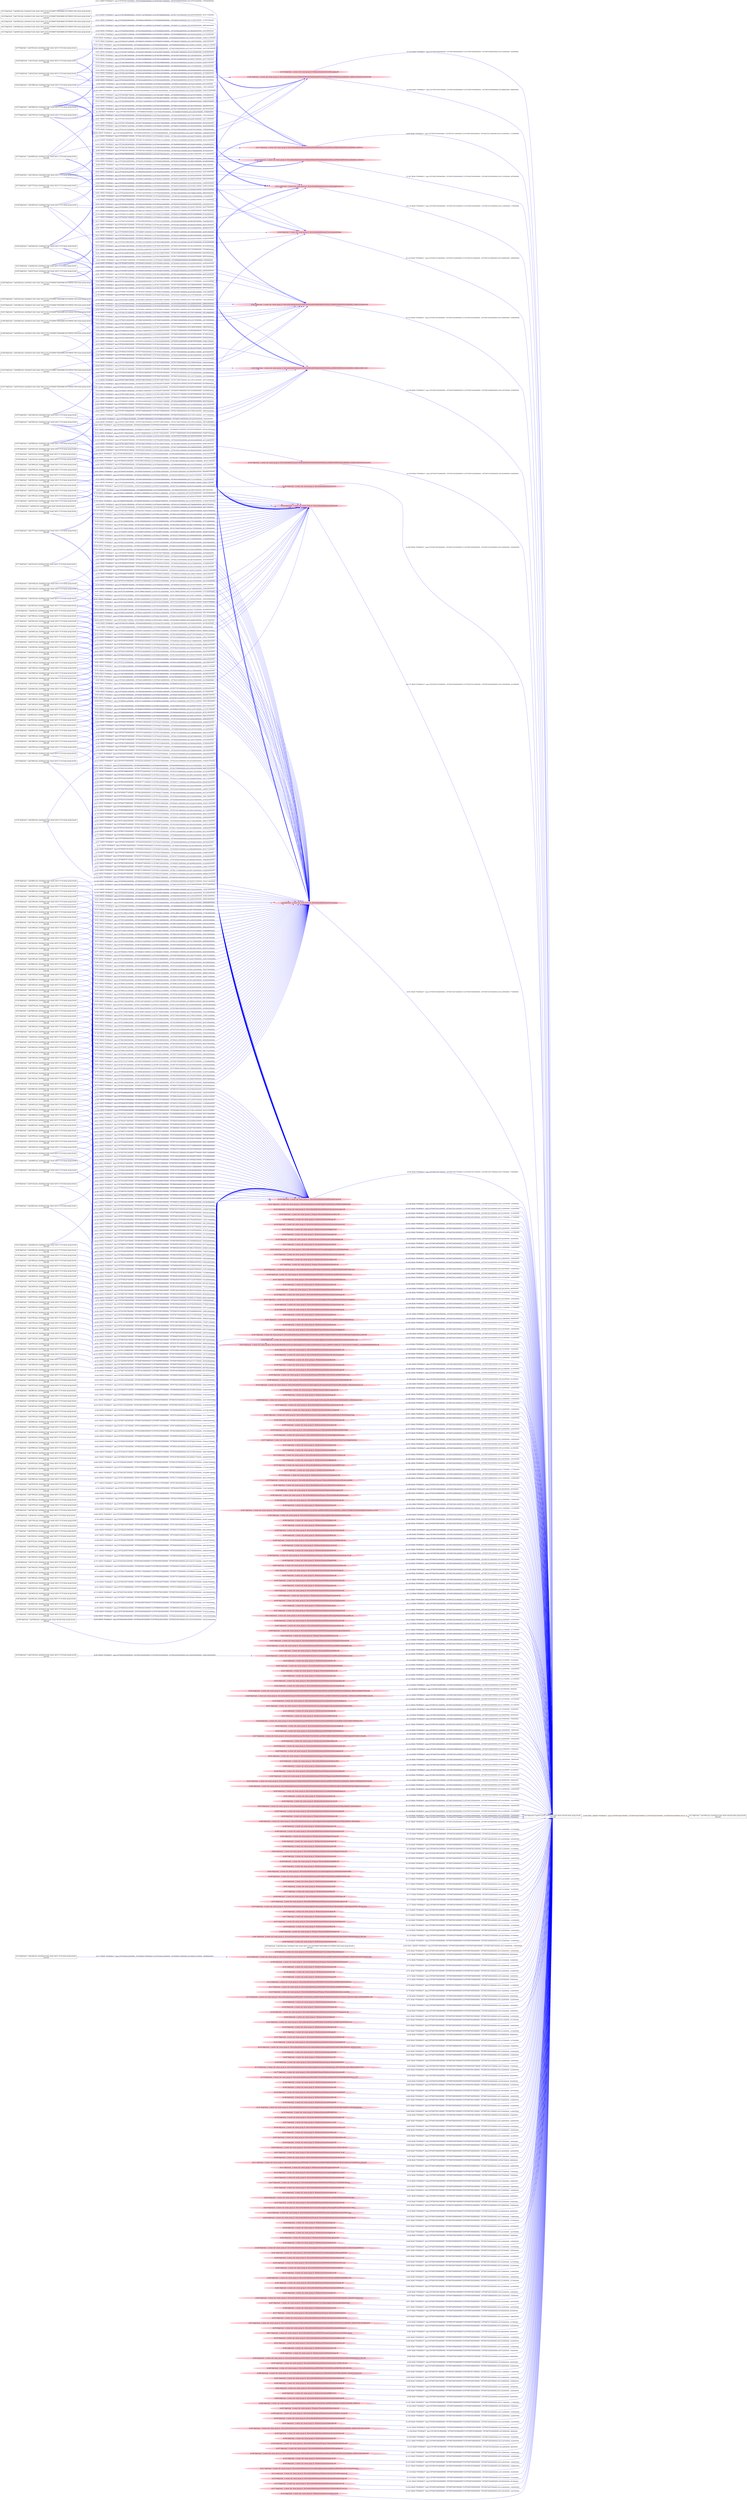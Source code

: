 digraph  {
rankdir=LR
"319"[color=pink,label="id:319 HopCount: -2 owner uid: owner group id: /Windows/System32/CoreMessaging.dll ", shape=oval,style=filled];
"0"[color=black,label="id:0 HopCount: 0 pid:8712 proc_starttime:0 cmd: owner uid:null owner group id:null,\n null null", shape=box,style=solid];
"319" -> "0" [id=1024,__obj="READ"color=blue,label="id:1024 READ **NORMAL**  seqs:[1557949726064000000, 1557949726064000000] T:[1557949726064000000, 1557949726064000000] relT:[183000000, 183000000]",style=solid];
"320"[color=black,label="id:320 HopCount: -3 pid:2388 proc_starttime:0 cmd: owner uid:S-1-5-18 owner group id:null,\n null null", shape=box,style=solid];
"8"[color=pink,label="id:8 HopCount: -2 owner uid: owner group id: /Device/HarddiskVolume2/Users/admin ", shape=oval,style=filled];
"320" -> "8" [id=1025,__obj="WRITE"color=blue,label="id:1025 WRITE **NORMAL**  seqs:[1557911988141000000, 1557911988141000000] T:[1557911988141000000, 1557911988141000000] relT:[37738106000000, 37738106000000]",style=solid];
"321"[color=pink,label="id:321 HopCount: -2 owner uid: owner group id: /Device/HarddiskVolume2/PROGRAM FILES/MOZILLA/FIREFOX/BROWSER ", shape=oval,style=filled];
"321" -> "0" [id=1026,__obj="READ"color=blue,label="id:1026 READ **NORMAL**  seqs:[1557949725056000000, 1557949725912000000] T:[1557949725056000000, 1557949725912000000] relT:[1191000000, 335000000]",style=solid];
"322"[color=pink,label="id:322 HopCount: -2 owner uid: owner group id: /Device/HarddiskVolume2/Windows/System32/wtsapi32.dll ", shape=oval,style=filled];
"322" -> "0" [id=1027,__obj="READ"color=blue,label="id:1027 READ **NORMAL**  seqs:[1557949725012000000, 1557949725012000000] T:[1557949725012000000, 1557949725012000000] relT:[1235000000, 1235000000]",style=solid];
"323"[color=pink,label="id:323 HopCount: -2 owner uid: owner group id: /Program Files/mozilla/firefox/nssdbm3.dll ", shape=oval,style=filled];
"323" -> "0" [id=1028,__obj="READ"color=blue,label="id:1028 READ **NORMAL**  seqs:[1557949725237000000, 1557949725237000000] T:[1557949725237000000, 1557949725237000000] relT:[1010000000, 1010000000]",style=solid];
"324"[color=pink,label="id:324 HopCount: -2 owner uid: owner group id: /Windows/System32/dnsapi.dll ", shape=oval,style=filled];
"324" -> "0" [id=1029,__obj="READ"color=blue,label="id:1029 READ **NORMAL**  seqs:[1557949725070000000, 1557949725070000000] T:[1557949725070000000, 1557949725070000000] relT:[1177000000, 1177000000]",style=solid];
"325"[color=black,label="id:325 HopCount: -3 pid:6176 proc_starttime:0 cmd: owner uid:S-1-5-18 owner group id:null,\n null null", shape=box,style=solid];
"325" -> "8" [id=1030,__obj="WRITE"color=blue,label="id:1030 WRITE **NORMAL**  seqs:[1557944693879000000, 1557945455003000000] T:[1557944693879000000, 1557945455003000000] relT:[5032368000000, 4271244000000]",style=solid];
"326"[color=pink,label="id:326 HopCount: -2 owner uid: owner group id: /Device/HarddiskVolume2/Windows/System32/wintrust.dll ", shape=oval,style=filled];
"326" -> "0" [id=1031,__obj="READ"color=blue,label="id:1031 READ **NORMAL**  seqs:[1557949725019000000, 1557949725019000000] T:[1557949725019000000, 1557949725019000000] relT:[1228000000, 1228000000]",style=solid];
"327"[color=pink,label="id:327 HopCount: -2 owner uid: owner group id: /Windows/System32/cfgmgr32.dll ", shape=oval,style=filled];
"327" -> "0" [id=1032,__obj="READ"color=blue,label="id:1032 READ **NORMAL**  seqs:[1557949724964000000, 1557949724964000000] T:[1557949724964000000, 1557949724964000000] relT:[1283000000, 1283000000]",style=solid];
"328"[color=pink,label="id:328 HopCount: -2 owner uid: owner group id: /Windows/System32/msimg32.dll ", shape=oval,style=filled];
"328" -> "0" [id=1033,__obj="READ"color=blue,label="id:1033 READ **NORMAL**  seqs:[1557949725010000000, 1557949725010000000] T:[1557949725010000000, 1557949725010000000] relT:[1237000000, 1237000000]",style=solid];
"329"[color=pink,label="id:329 HopCount: -2 owner uid: owner group id: /Windows/System32/OnDemandConnRouteHelper.dll ", shape=oval,style=filled];
"329" -> "0" [id=1034,__obj="READ"color=blue,label="id:1034 READ **NORMAL**  seqs:[1557949726025000000, 1557949726025000000] T:[1557949726025000000, 1557949726025000000] relT:[222000000, 222000000]",style=solid];
"330"[color=black,label="id:330 HopCount: -3 pid:4892 proc_starttime:0 cmd: owner uid:S-1-5-18 owner group id:null,\n null null", shape=box,style=solid];
"330" -> "8" [id=1035,__obj="WRITE"color=blue,label="id:1035 WRITE **NORMAL**  seqs:[1557934298101000000, 1557934298101000000] T:[1557934298101000000, 1557934298101000000] relT:[15428146000000, 15428146000000]",style=solid];
"331"[color=pink,label="id:331 HopCount: -2 owner uid: owner group id: /SystemRoot/System32/ntdll.dll ", shape=oval,style=filled];
"331" -> "0" [id=1036,__obj="READ"color=blue,label="id:1036 READ **NORMAL**  seqs:[1557949724952000000, 1557949724952000000] T:[1557949724952000000, 1557949724952000000] relT:[1295000000, 1295000000]",style=solid];
"332"[color=pink,label="id:332 HopCount: -2 owner uid: owner group id: /Device/HarddiskVolume2/Users/admin/AppData/Local/Mozilla/Firefox ", shape=oval,style=filled];
"332" -> "0" [id=1037,__obj="READ"color=blue,label="id:1037 READ **NORMAL**  seqs:[1557949725053000000, 1557949725053000000] T:[1557949725053000000, 1557949725053000000] relT:[1194000000, 1194000000]",style=solid];
"333"[color=pink,label="id:333 HopCount: -2 owner uid: owner group id: /Device/HarddiskVolume2/Windows/System32/cryptsp.dll ", shape=oval,style=filled];
"333" -> "0" [id=1038,__obj="READ"color=blue,label="id:1038 READ **NORMAL**  seqs:[1557949725033000000, 1557949725033000000] T:[1557949725033000000, 1557949725033000000] relT:[1214000000, 1214000000]",style=solid];
"335"[color=pink,label="id:335 HopCount: -2 owner uid: owner group id: /Windows/System32/cryptbase.dll ", shape=oval,style=filled];
"335" -> "0" [id=1039,__obj="READ"color=blue,label="id:1039 READ **NORMAL**  seqs:[1557949724958000000, 1557949724958000000] T:[1557949724958000000, 1557949724958000000] relT:[1289000000, 1289000000]",style=solid];
"11"[color=pink,label="id:11 HopCount: -2 owner uid: owner group id: /Program Files/mozilla/firefox/freebl3.dll ", shape=oval,style=filled];
"11" -> "0" [id=1040,__obj="READ"color=blue,label="id:1040 READ **NORMAL**  seqs:[1557949725238000000, 1557949725238000000] T:[1557949725238000000, 1557949725238000000] relT:[1009000000, 1009000000]",style=solid];
"339"[color=pink,label="id:339 HopCount: -2 owner uid: owner group id: /Device/HarddiskVolume2/PROGRAM FILES/MOZILLA/FIREFOX/DEPENDENTLIBS.LIST ", shape=oval,style=filled];
"339" -> "0" [id=1041,__obj="READ"color=blue,label="id:1041 READ **NORMAL**  seqs:[1557949724960000000, 1557949725021000000] T:[1557949724960000000, 1557949725021000000] relT:[1287000000, 1226000000]",style=solid];
"340"[color=pink,label="id:340 HopCount: -2 owner uid: owner group id: /Device/HarddiskVolume2/PROGRAM FILES/MOZILLA/FIREFOX/MOZGLUE.DLL ", shape=oval,style=filled];
"340" -> "0" [id=1042,__obj="READ"color=blue,label="id:1042 READ **NORMAL**  seqs:[1557949724954000000, 1557949724960000000] T:[1557949724954000000, 1557949724960000000] relT:[1293000000, 1287000000]",style=solid];
"341"[color=pink,label="id:341 HopCount: -2 owner uid: owner group id: /Device/HarddiskVolume2/Windows/System32/IPHLPAPI.DLL ", shape=oval,style=filled];
"341" -> "0" [id=1043,__obj="READ"color=blue,label="id:1043 READ **NORMAL**  seqs:[1557949725010000000, 1557949725011000000] T:[1557949725010000000, 1557949725011000000] relT:[1237000000, 1236000000]",style=solid];
"342"[color=pink,label="id:342 HopCount: -2 owner uid: owner group id: /Windows/System32/cryptsp.dll ", shape=oval,style=filled];
"342" -> "0" [id=1044,__obj="READ"color=blue,label="id:1044 READ **NORMAL**  seqs:[1557949725033000000, 1557949725033000000] T:[1557949725033000000, 1557949725033000000] relT:[1214000000, 1214000000]",style=solid];
"334"[color=pink,label="id:334 HopCount: -2 owner uid: owner group id: /Device/HarddiskVolume2/Windows/Fonts/times.ttf ", shape=oval,style=filled];
"334" -> "0" [id=1045,__obj="READ"color=blue,label="id:1045 READ **NORMAL**  seqs:[1557949725756000000, 1557949725757000000] T:[1557949725756000000, 1557949725757000000] relT:[491000000, 490000000]",style=solid];
"336"[color=pink,label="id:336 HopCount: -2 owner uid: owner group id: /Device/HarddiskVolume2/Windows/System32/dwmapi.dll ", shape=oval,style=filled];
"336" -> "0" [id=1046,__obj="READ"color=blue,label="id:1046 READ **NORMAL**  seqs:[1557949725011000000, 1557949725455000000] T:[1557949725011000000, 1557949725455000000] relT:[1236000000, 792000000]",style=solid];
"337"[color=pink,label="id:337 HopCount: -2 owner uid: owner group id: /Device/HarddiskVolume2/Users/admin/AppData/Roaming/Mozilla/Firefox/Crash Reports ", shape=oval,style=filled];
"337" -> "0" [id=1047,__obj="READ"color=blue,label="id:1047 READ **NORMAL**  seqs:[1557949725046000000, 1557949725047000000] T:[1557949725046000000, 1557949725047000000] relT:[1201000000, 1200000000]",style=solid];
"344"[color=pink,label="id:344 HopCount: -2 owner uid: owner group id: /Device/HarddiskVolume2/Windows/System32/rpcss.dll ", shape=oval,style=filled];
"344" -> "0" [id=1048,__obj="READ"color=blue,label="id:1048 READ **NORMAL**  seqs:[1557949725024000000, 1557949725504000000] T:[1557949725024000000, 1557949725504000000] relT:[1223000000, 743000000]",style=solid];
"338"[color=pink,label="id:338 HopCount: -2 owner uid: owner group id: /Device/HarddiskVolume2/Windows/System32/dnsapi.dll ", shape=oval,style=filled];
"338" -> "0" [id=1049,__obj="READ"color=blue,label="id:1049 READ **NORMAL**  seqs:[1557949725070000000, 1557949725070000000] T:[1557949725070000000, 1557949725070000000] relT:[1177000000, 1177000000]",style=solid];
"345"[color=pink,label="id:345 HopCount: -2 owner uid: owner group id: /Device/HarddiskVolume2/USERS/ADMIN/APPDATA/ROAMING/MOZILLA/FIREFOX/PROFILES/LXKEHH21.DEFAULT/KEY3.DB ", shape=oval,style=filled];
"345" -> "0" [id=1050,__obj="READ"color=blue,label="id:1050 READ **NORMAL**  seqs:[1557949725240000000, 1557949725268000000] T:[1557949725240000000, 1557949725268000000] relT:[1007000000, 979000000]",style=solid];
"346"[color=pink,label="id:346 HopCount: -2 owner uid: owner group id: /Windows/System32/xmllite.dll ", shape=oval,style=filled];
"346" -> "0" [id=1051,__obj="READ"color=blue,label="id:1051 READ **NORMAL**  seqs:[1557949725438000000, 1557949725438000000] T:[1557949725438000000, 1557949725438000000] relT:[809000000, 809000000]",style=solid];
"347"[color=pink,label="id:347 HopCount: -2 owner uid: owner group id: /Device/HarddiskVolume2/PROGRAM FILES/MOZILLA/FIREFOX/BROWSER/OMNI.JA ", shape=oval,style=filled];
"347" -> "0" [id=1052,__obj="READ"color=blue,label="id:1052 READ **NORMAL**  seqs:[1557949725061000000, 1557949725419000000] T:[1557949725061000000, 1557949725419000000] relT:[1186000000, 828000000]",style=solid];
"348"[color=pink,label="id:348 HopCount: -2 owner uid: owner group id: /Windows/System32/clbcatq.dll ", shape=oval,style=filled];
"348" -> "0" [id=1053,__obj="READ"color=blue,label="id:1053 READ **NORMAL**  seqs:[1557949725035000000, 1557949725035000000] T:[1557949725035000000, 1557949725035000000] relT:[1212000000, 1212000000]",style=solid];
"349"[color=pink,label="id:349 HopCount: -2 owner uid: owner group id: /Device/HarddiskVolume2/Windows/System32/dbghelp.dll ", shape=oval,style=filled];
"349" -> "0" [id=1054,__obj="READ"color=blue,label="id:1054 READ **NORMAL**  seqs:[1557949724956000000, 1557949724957000000] T:[1557949724956000000, 1557949724957000000] relT:[1291000000, 1290000000]",style=solid];
"350"[color=pink,label="id:350 HopCount: -2 owner uid: owner group id: /Device/HarddiskVolume2/USERS/ADMIN/APPDATA/ROAMING/MOZILLA/FIREFOX/PROFILES/LXKEHH21.DEFAULT/EXTENSIONS.JSON ", shape=oval,style=filled];
"350" -> "0" [id=1055,__obj="READ"color=blue,label="id:1055 READ **NORMAL**  seqs:[1557949725328000000, 1557949725328000000] T:[1557949725328000000, 1557949725328000000] relT:[919000000, 919000000]",style=solid];
"351"[color=pink,label="id:351 HopCount: -2 owner uid: owner group id: /Device/HarddiskVolume2/PROGRAM FILES/MOZILLA/FIREFOX/BROWSER/FEATURES/SCREENSHOTS@MOZILLA.ORG.XPI ", shape=oval,style=filled];
"351" -> "0" [id=1056,__obj="READ"color=blue,label="id:1056 READ **NORMAL**  seqs:[1557949725320000000, 1557949725367000000] T:[1557949725320000000, 1557949725367000000] relT:[927000000, 880000000]",style=solid];
"352"[color=pink,label="id:352 HopCount: -2 owner uid: owner group id: /Device/HarddiskVolume2/Users/admin/AppData/Local/Microsoft/Windows/Caches/cversions.1.db ", shape=oval,style=filled];
"352" -> "0" [id=1057,__obj="READ"color=blue,label="id:1057 READ **NORMAL**  seqs:[1557949725037000000, 1557949725037000000] T:[1557949725037000000, 1557949725037000000] relT:[1210000000, 1210000000]",style=solid];
"353"[color=pink,label="id:353 HopCount: -2 owner uid: owner group id: /Device/HarddiskVolume2/Windows/System32/d3d11.dll ", shape=oval,style=filled];
"353" -> "0" [id=1058,__obj="READ"color=blue,label="id:1058 READ **NORMAL**  seqs:[1557949725506000000, 1557949725507000000] T:[1557949725506000000, 1557949725507000000] relT:[741000000, 740000000]",style=solid];
"354"[color=pink,label="id:354 HopCount: -2 owner uid: owner group id: /Device/HarddiskVolume2/Windows/System32/nlaapi.dll ", shape=oval,style=filled];
"354" -> "0" [id=1059,__obj="READ"color=blue,label="id:1059 READ **NORMAL**  seqs:[1557949725151000000, 1557949725151000000] T:[1557949725151000000, 1557949725151000000] relT:[1096000000, 1096000000]",style=solid];
"355"[color=pink,label="id:355 HopCount: -2 owner uid: owner group id: /Windows/System32/ole32.dll ", shape=oval,style=filled];
"355" -> "0" [id=1060,__obj="READ"color=blue,label="id:1060 READ **NORMAL**  seqs:[1557949725008000000, 1557949725008000000] T:[1557949725008000000, 1557949725008000000] relT:[1239000000, 1239000000]",style=solid];
"356"[color=pink,label="id:356 HopCount: -2 owner uid: owner group id: /Device/HarddiskVolume2/Windows/System32/twinapi.dll ", shape=oval,style=filled];
"356" -> "0" [id=1061,__obj="READ"color=blue,label="id:1061 READ **NORMAL**  seqs:[1557949726063000000, 1557949726063000000] T:[1557949726063000000, 1557949726063000000] relT:[184000000, 184000000]",style=solid];
"357"[color=pink,label="id:357 HopCount: -2 owner uid: owner group id: /Device/HarddiskVolume2/Windows/System32/bcrypt.dll ", shape=oval,style=filled];
"357" -> "0" [id=1062,__obj="READ"color=blue,label="id:1062 READ **NORMAL**  seqs:[1557949725033000000, 1557949725034000000] T:[1557949725033000000, 1557949725034000000] relT:[1214000000, 1213000000]",style=solid];
"358"[color=pink,label="id:358 HopCount: -2 owner uid: owner group id: /Device/HarddiskVolume2/PROGRAM FILES/MOZILLA/FIREFOX/XUL.DLL ", shape=oval,style=filled];
"358" -> "0" [id=1063,__obj="READ"color=blue,label="id:1063 READ **NORMAL**  seqs:[1557949724965000000, 1557949725029000000] T:[1557949724965000000, 1557949725029000000] relT:[1282000000, 1218000000]",style=solid];
"360"[color=pink,label="id:360 HopCount: -2 owner uid: owner group id: /Device/HarddiskVolume2/Windows/System32/OnDemandConnRouteHelper.dll ", shape=oval,style=filled];
"360" -> "0" [id=1064,__obj="READ"color=blue,label="id:1064 READ **NORMAL**  seqs:[1557949726025000000, 1557949726026000000] T:[1557949726025000000, 1557949726026000000] relT:[222000000, 221000000]",style=solid];
"343"[color=pink,label="id:343 HopCount: -2 owner uid: owner group id: /Device/HarddiskVolume2/users/admin/AppData/Roaming/Mozilla/Firefox/Profiles/lxkehh21.default/extensions.ini ", shape=oval,style=filled];
"343" -> "0" [id=1065,__obj="READ"color=blue,label="id:1065 READ **NORMAL**  seqs:[1557949725329000000, 1557949725384000000] T:[1557949725384000000, 1557949725384000000] relT:[863000000, 863000000]",style=solid];
"364"[color=pink,label="id:364 HopCount: -2 owner uid: owner group id: /Windows/System32/kernel.appcore.dll ", shape=oval,style=filled];
"364" -> "0" [id=1066,__obj="READ"color=blue,label="id:1066 READ **NORMAL**  seqs:[1557949725007000000, 1557949725007000000] T:[1557949725007000000, 1557949725007000000] relT:[1240000000, 1240000000]",style=solid];
"365"[color=pink,label="id:365 HopCount: -2 owner uid: owner group id: /Windows/System32/nlaapi.dll ", shape=oval,style=filled];
"365" -> "0" [id=1067,__obj="READ"color=blue,label="id:1067 READ **NORMAL**  seqs:[1557949725151000000, 1557949725151000000] T:[1557949725151000000, 1557949725151000000] relT:[1096000000, 1096000000]",style=solid];
"366"[color=pink,label="id:366 HopCount: -2 owner uid: owner group id: /Device/HarddiskVolume2/Users/admin/AppData/Roaming/Mozilla/Firefox/Profiles/lxkehh21.default/parent.lock ", shape=oval,style=filled];
"366" -> "0" [id=1068,__obj="READ"color=blue,label="id:1068 READ **NORMAL**  seqs:[1557949725054000000, 1557949725054000000] T:[1557949725054000000, 1557949725054000000] relT:[1193000000, 1193000000]",style=solid];
"367"[color=pink,label="id:367 HopCount: -2 owner uid: owner group id: /Device/HarddiskVolume2/Windows/System32/avrt.dll ", shape=oval,style=filled];
"367" -> "0" [id=1069,__obj="READ"color=blue,label="id:1069 READ **NORMAL**  seqs:[1557949725013000000, 1557949725013000000] T:[1557949725013000000, 1557949725013000000] relT:[1234000000, 1234000000]",style=solid];
"359"[color=pink,label="id:359 HopCount: -2 owner uid: owner group id: /Windows/System32/windows.storage.dll ", shape=oval,style=filled];
"359" -> "0" [id=1070,__obj="READ"color=blue,label="id:1070 READ **NORMAL**  seqs:[1557949725007000000, 1557949725007000000] T:[1557949725007000000, 1557949725007000000] relT:[1240000000, 1240000000]",style=solid];
"361"[color=pink,label="id:361 HopCount: -2 owner uid: owner group id: /Device/HarddiskVolume2/users/admin/AppData/Roaming/Mozilla/Firefox/Pending Pings ", shape=oval,style=filled];
"361" -> "0" [id=1071,__obj="READ"color=blue,label="id:1071 READ **NORMAL**  seqs:[1557949725047000000, 1557949725047000000] T:[1557949725047000000, 1557949725047000000] relT:[1200000000, 1200000000]",style=solid];
"362"[color=pink,label="id:362 HopCount: -2 owner uid: owner group id: /Device/HarddiskVolume2/Windows/System32/winmm.dll ", shape=oval,style=filled];
"362" -> "0" [id=1072,__obj="READ"color=blue,label="id:1072 READ **NORMAL**  seqs:[1557949724963000000, 1557949724963000000] T:[1557949724963000000, 1557949724963000000] relT:[1284000000, 1284000000]",style=solid];
"369"[color=pink,label="id:369 HopCount: -2 owner uid: owner group id: /Windows/System32/wtsapi32.dll ", shape=oval,style=filled];
"369" -> "0" [id=1073,__obj="READ"color=blue,label="id:1073 READ **NORMAL**  seqs:[1557949725012000000, 1557949725012000000] T:[1557949725012000000, 1557949725012000000] relT:[1235000000, 1235000000]",style=solid];
"363"[color=pink,label="id:363 HopCount: -2 owner uid: owner group id: /Device/HarddiskVolume2/USERS/ADMIN/ONEDRIVE/DESKTOP.INI ", shape=oval,style=filled];
"363" -> "0" [id=1074,__obj="READ"color=blue,label="id:1074 READ **NORMAL**  seqs:[1557949725043000000, 1557949725043000000] T:[1557949725043000000, 1557949725043000000] relT:[1204000000, 1204000000]",style=solid];
"370"[color=pink,label="id:370 HopCount: -2 owner uid: owner group id: /Device/HarddiskVolume2/Users/admin/AppData/Roaming ", shape=oval,style=filled];
"370" -> "0" [id=1075,__obj="READ"color=blue,label="id:1075 READ **NORMAL**  seqs:[1557949725030000000, 1557949725192000000] T:[1557949725030000000, 1557949725192000000] relT:[1217000000, 1055000000]",style=solid];
"371"[color=pink,label="id:371 HopCount: -2 owner uid: owner group id: /Device/HarddiskVolume2/users/admin/AppData/Roaming/Mozilla/Firefox/Crash Reports/events ", shape=oval,style=filled];
"371" -> "0" [id=1076,__obj="READ"color=blue,label="id:1076 READ **NORMAL**  seqs:[1557949725047000000, 1557949725047000000] T:[1557949725047000000, 1557949725047000000] relT:[1200000000, 1200000000]",style=solid];
"372"[color=pink,label="id:372 HopCount: -2 owner uid: owner group id: /Windows/System32/shlwapi.dll ", shape=oval,style=filled];
"372" -> "0" [id=1077,__obj="READ"color=blue,label="id:1077 READ **NORMAL**  seqs:[1557949725007000000, 1557949725007000000] T:[1557949725007000000, 1557949725007000000] relT:[1240000000, 1240000000]",style=solid];
"373"[color=pink,label="id:373 HopCount: -2 owner uid: owner group id: /Windows/System32/winhttp.dll ", shape=oval,style=filled];
"373" -> "0" [id=1078,__obj="READ"color=blue,label="id:1078 READ **NORMAL**  seqs:[1557949726026000000, 1557949726026000000] T:[1557949726026000000, 1557949726026000000] relT:[221000000, 221000000]",style=solid];
"374"[color=pink,label="id:374 HopCount: -2 owner uid: owner group id: /Device/HarddiskVolume2/Windows/System32/cryptbase.dll ", shape=oval,style=filled];
"374" -> "0" [id=1079,__obj="READ"color=blue,label="id:1079 READ **NORMAL**  seqs:[1557949724958000000, 1557949724958000000] T:[1557949724958000000, 1557949724958000000] relT:[1289000000, 1289000000]",style=solid];
"375"[color=pink,label="id:375 HopCount: -2 owner uid: owner group id: /Windows/System32/dbghelp.dll ", shape=oval,style=filled];
"375" -> "0" [id=1080,__obj="READ"color=blue,label="id:1080 READ **NORMAL**  seqs:[1557949724956000000, 1557949724956000000] T:[1557949724956000000, 1557949724956000000] relT:[1291000000, 1291000000]",style=solid];
"376"[color=pink,label="id:376 HopCount: -2 owner uid: owner group id: /Device/HarddiskVolume2/Windows/System32/KBDUS.DLL ", shape=oval,style=filled];
"376" -> "0" [id=1081,__obj="READ"color=blue,label="id:1081 READ **NORMAL**  seqs:[1557949725023000000, 1557949725023000000] T:[1557949725023000000, 1557949725023000000] relT:[1224000000, 1224000000]",style=solid];
"377"[color=pink,label="id:377 HopCount: -2 owner uid: owner group id: /Windows/System32/nsi.dll ", shape=oval,style=filled];
"377" -> "0" [id=1082,__obj="READ"color=blue,label="id:1082 READ **NORMAL**  seqs:[1557949725070000000, 1557949725070000000] T:[1557949725070000000, 1557949725070000000] relT:[1177000000, 1177000000]",style=solid];
"378"[color=pink,label="id:378 HopCount: -2 owner uid: owner group id: /Windows/System32/CoreUIComponents.dll ", shape=oval,style=filled];
"378" -> "0" [id=1083,__obj="READ"color=blue,label="id:1083 READ **NORMAL**  seqs:[1557949726064000000, 1557949726064000000] T:[1557949726064000000, 1557949726064000000] relT:[183000000, 183000000]",style=solid];
"379"[color=pink,label="id:379 HopCount: -2 owner uid: owner group id: /Device/HarddiskVolume2/Program Files/mozilla/firefox/browser/chrome.manifest ", shape=oval,style=filled];
"379" -> "0" [id=1084,__obj="READ"color=blue,label="id:1084 READ **NORMAL**  seqs:[1557949725088000000, 1557949725088000000] T:[1557949725088000000, 1557949725088000000] relT:[1159000000, 1159000000]",style=solid];
"380"[color=pink,label="id:380 HopCount: -2 owner uid: owner group id: /Device/HarddiskVolume2/Users ", shape=oval,style=filled];
"380" -> "0" [id=1085,__obj="READ"color=blue,label="id:1085 READ **NORMAL**  seqs:[1557949725038000000, 1557949725193000000] T:[1557949725038000000, 1557949725193000000] relT:[1209000000, 1054000000]",style=solid];
"381"[color=pink,label="id:381 HopCount: -2 owner uid: owner group id: /Device/HarddiskVolume2/Users/admin/Pictures/desktop.ini ", shape=oval,style=filled];
"381" -> "0" [id=1086,__obj="READ"color=blue,label="id:1086 READ **NORMAL**  seqs:[1557949725041000000, 1557949725041000000] T:[1557949725041000000, 1557949725041000000] relT:[1206000000, 1206000000]",style=solid];
"382"[color=pink,label="id:382 HopCount: -2 owner uid: owner group id: /Device/HarddiskVolume2/USERS/ADMIN/APPDATA/ROAMING/MOZILLA/FIREFOX/PROFILES/LXKEHH21.DEFAULT ", shape=oval,style=filled];
"382" -> "0" [id=1087,__obj="READ"color=blue,label="id:1087 READ **NORMAL**  seqs:[1557949725054000000, 1557949725550000000] T:[1557949725054000000, 1557949725550000000] relT:[1193000000, 697000000]",style=solid];
"383"[color=pink,label="id:383 HopCount: -2 owner uid: owner group id: /Device/HarddiskVolume2/Windows/Fonts/segoeui.ttf ", shape=oval,style=filled];
"383" -> "0" [id=1088,__obj="READ"color=blue,label="id:1088 READ **NORMAL**  seqs:[1557949725964000000, 1557949725964000000] T:[1557949725964000000, 1557949725964000000] relT:[283000000, 283000000]",style=solid];
"385"[color=pink,label="id:385 HopCount: -2 owner uid: owner group id: /Device/HarddiskVolume2/Program Files/mozilla/firefox/defaults/pref ", shape=oval,style=filled];
"385" -> "0" [id=1089,__obj="READ"color=blue,label="id:1089 READ **NORMAL**  seqs:[1557949725068000000, 1557949725068000000] T:[1557949725068000000, 1557949725068000000] relT:[1179000000, 1179000000]",style=solid];
"368"[color=pink,label="id:368 HopCount: -2 owner uid: owner group id: /Device/HarddiskVolume2/Windows/System32/tzres.dll ", shape=oval,style=filled];
"368" -> "0" [id=1090,__obj="READ"color=blue,label="id:1090 READ **NORMAL**  seqs:[1557949725062000000, 1557949725063000000] T:[1557949725062000000, 1557949725063000000] relT:[1185000000, 1184000000]",style=solid];
"389"[color=pink,label="id:389 HopCount: -2 owner uid: owner group id: /Windows/System32/wininet.dll ", shape=oval,style=filled];
"389" -> "0" [id=1091,__obj="READ"color=blue,label="id:1091 READ **NORMAL**  seqs:[1557949726011000000, 1557949726011000000] T:[1557949726011000000, 1557949726011000000] relT:[236000000, 236000000]",style=solid];
"390"[color=pink,label="id:390 HopCount: -2 owner uid: owner group id: /Device/HarddiskVolume2/USERS/ADMIN/APPDATA/ROAMING/MOZILLA/FIREFOX/PROFILES/LXKEHH21.DEFAULT/PLACES.SQLITE-WAL ", shape=oval,style=filled];
"390" -> "0" [id=1092,__obj="READ"color=blue,label="id:1092 READ **NORMAL**  seqs:[1557949725547000000, 1557949725549000000] T:[1557949725549000000, 1557949725549000000] relT:[698000000, 698000000]",style=solid];
"391"[color=pink,label="id:391 HopCount: -2 owner uid: owner group id: /Device/HarddiskVolume2/USERS/ADMIN/APPDATA/LOCAL/MOZILLA/FIREFOX/PROFILES/LXKEHH21.DEFAULT/STARTUPCACHE/STARTUPCACHE.8.LITTLE ", shape=oval,style=filled];
"391" -> "0" [id=1093,__obj="READ"color=blue,label="id:1093 READ **NORMAL**  seqs:[1557949725115000000, 1557949725126000000] T:[1557949725115000000, 1557949725126000000] relT:[1132000000, 1121000000]",style=solid];
"392"[color=pink,label="id:392 HopCount: -2 owner uid: owner group id: /Device/HarddiskVolume2/users/admin/AppData/Roaming/Mozilla/Extensions ", shape=oval,style=filled];
"392" -> "0" [id=1094,__obj="READ"color=blue,label="id:1094 READ **NORMAL**  seqs:[1557949725321000000, 1557949725321000000] T:[1557949725321000000, 1557949725321000000] relT:[926000000, 926000000]",style=solid];
"386"[color=pink,label="id:386 HopCount: -2 owner uid: owner group id: /Windows/System32/dbgcore.dll ", shape=oval,style=filled];
"386" -> "0" [id=1095,__obj="READ"color=blue,label="id:1095 READ **NORMAL**  seqs:[1557949725029000000, 1557949725029000000] T:[1557949725029000000, 1557949725029000000] relT:[1218000000, 1218000000]",style=solid];
"387"[color=pink,label="id:387 HopCount: -2 owner uid: owner group id: /Windows/System32/profapi.dll ", shape=oval,style=filled];
"387" -> "0" [id=1096,__obj="READ"color=blue,label="id:1096 READ **NORMAL**  seqs:[1557949725007000000, 1557949725007000000] T:[1557949725007000000, 1557949725007000000] relT:[1240000000, 1240000000]",style=solid];
"388"[color=pink,label="id:388 HopCount: -2 owner uid: owner group id: /Device/HarddiskVolume2/Windows/System32/dcomp.dll ", shape=oval,style=filled];
"388" -> "0" [id=1097,__obj="READ"color=blue,label="id:1097 READ **NORMAL**  seqs:[1557949725454000000, 1557949725454000000] T:[1557949725454000000, 1557949725454000000] relT:[793000000, 793000000]",style=solid];
"394"[color=pink,label="id:394 HopCount: -2 owner uid: owner group id: /Windows/System32/DWrite.dll ", shape=oval,style=filled];
"394" -> "0" [id=1098,__obj="READ"color=blue,label="id:1098 READ **NORMAL**  seqs:[1557949725439000000, 1557949725439000000] T:[1557949725439000000, 1557949725439000000] relT:[808000000, 808000000]",style=solid];
"395"[color=pink,label="id:395 HopCount: -2 owner uid: owner group id: /Device/HarddiskVolume2/Windows/System32/MMDevAPI.dll ", shape=oval,style=filled];
"395" -> "0" [id=1099,__obj="READ"color=blue,label="id:1099 READ **NORMAL**  seqs:[1557949725645000000, 1557949725645000000] T:[1557949725645000000, 1557949725645000000] relT:[602000000, 602000000]",style=solid];
"396"[color=pink,label="id:396 HopCount: -2 owner uid: owner group id: /Windows/System32/msvcp140.dll ", shape=oval,style=filled];
"396" -> "0" [id=1100,__obj="READ"color=blue,label="id:1100 READ **NORMAL**  seqs:[1557949724955000000, 1557949724955000000] T:[1557949724955000000, 1557949724955000000] relT:[1292000000, 1292000000]",style=solid];
"397"[color=pink,label="id:397 HopCount: -2 owner uid: owner group id: /Windows/System32/win32u.dll ", shape=oval,style=filled];
"397" -> "0" [id=1101,__obj="READ"color=blue,label="id:1101 READ **NORMAL**  seqs:[1557949725005000000, 1557949725005000000] T:[1557949725005000000, 1557949725005000000] relT:[1242000000, 1242000000]",style=solid];
"398"[color=pink,label="id:398 HopCount: -2 owner uid: owner group id: /Device/HarddiskVolume2/Program Files/mozilla/firefox/dictionaries/en-US.aff ", shape=oval,style=filled];
"398" -> "0" [id=1102,__obj="READ"color=blue,label="id:1102 READ **NORMAL**  seqs:[1557949725912000000, 1557949725912000000] T:[1557949725912000000, 1557949725912000000] relT:[335000000, 335000000]",style=solid];
"399"[color=pink,label="id:399 HopCount: -2 owner uid: owner group id: /Windows/System32/NapiNSP.dll ", shape=oval,style=filled];
"399" -> "0" [id=1103,__obj="READ"color=blue,label="id:1103 READ **NORMAL**  seqs:[1557949725150000000, 1557949725150000000] T:[1557949725150000000, 1557949725150000000] relT:[1097000000, 1097000000]",style=solid];
"400"[color=pink,label="id:400 HopCount: -2 owner uid: owner group id: /Device/HarddiskVolume2/Windows/System32/winmmbase.dll ", shape=oval,style=filled];
"400" -> "0" [id=1104,__obj="READ"color=blue,label="id:1104 READ **NORMAL**  seqs:[1557949724964000000, 1557949724964000000] T:[1557949724964000000, 1557949724964000000] relT:[1283000000, 1283000000]",style=solid];
"401"[color=pink,label="id:401 HopCount: -2 owner uid: owner group id: /Device/HarddiskVolume2/Windows/System32/dxgi.dll ", shape=oval,style=filled];
"401" -> "0" [id=1105,__obj="READ"color=blue,label="id:1105 READ **NORMAL**  seqs:[1557949725506000000, 1557949725507000000] T:[1557949725506000000, 1557949725507000000] relT:[741000000, 740000000]",style=solid];
"402"[color=pink,label="id:402 HopCount: -2 owner uid: owner group id: /Windows/System32/uxtheme.dll ", shape=oval,style=filled];
"402" -> "0" [id=1106,__obj="READ"color=blue,label="id:1106 READ **NORMAL**  seqs:[1557949725012000000, 1557949725012000000] T:[1557949725012000000, 1557949725012000000] relT:[1235000000, 1235000000]",style=solid];
"403"[color=pink,label="id:403 HopCount: -2 owner uid: owner group id: /Device/HarddiskVolume2/Windows/System32/wininet.dll ", shape=oval,style=filled];
"403" -> "0" [id=1107,__obj="READ"color=blue,label="id:1107 READ **NORMAL**  seqs:[1557949726011000000, 1557949726024000000] T:[1557949726011000000, 1557949726024000000] relT:[236000000, 223000000]",style=solid];
"404"[color=pink,label="id:404 HopCount: -2 owner uid: owner group id: /Windows/System32/pnrpnsp.dll ", shape=oval,style=filled];
"404" -> "0" [id=1108,__obj="READ"color=blue,label="id:1108 READ **NORMAL**  seqs:[1557949725150000000, 1557949725150000000] T:[1557949725150000000, 1557949725150000000] relT:[1097000000, 1097000000]",style=solid];
"405"[color=pink,label="id:405 HopCount: -2 owner uid: owner group id: /Device/HarddiskVolume2/Windows/System32/winrnr.dll ", shape=oval,style=filled];
"405" -> "0" [id=1109,__obj="READ"color=blue,label="id:1109 READ **NORMAL**  seqs:[1557949725152000000, 1557949725152000000] T:[1557949725152000000, 1557949725152000000] relT:[1095000000, 1095000000]",style=solid];
"393"[color=pink,label="id:393 HopCount: -2 owner uid: owner group id: /Windows/System32/TextInputFramework.dll ", shape=oval,style=filled];
"393" -> "0" [id=1110,__obj="READ"color=blue,label="id:1110 READ **NORMAL**  seqs:[1557949726064000000, 1557949726064000000] T:[1557949726064000000, 1557949726064000000] relT:[183000000, 183000000]",style=solid];
"409"[color=pink,label="id:409 HopCount: -2 owner uid: owner group id: /Device/HarddiskVolume2/Windows/System32/pnrpnsp.dll ", shape=oval,style=filled];
"409" -> "0" [id=1111,__obj="READ"color=blue,label="id:1111 READ **NORMAL**  seqs:[1557949725150000000, 1557949725151000000] T:[1557949725150000000, 1557949725151000000] relT:[1097000000, 1096000000]",style=solid];
"410"[color=pink,label="id:410 HopCount: -2 owner uid: owner group id: /Windows/System32/devobj.dll ", shape=oval,style=filled];
"410" -> "0" [id=1112,__obj="READ"color=blue,label="id:1112 READ **NORMAL**  seqs:[1557949725422000000, 1557949725422000000] T:[1557949725422000000, 1557949725422000000] relT:[825000000, 825000000]",style=solid];
"411"[color=pink,label="id:411 HopCount: -2 owner uid: owner group id: /Device/HarddiskVolume2/Windows/System32/oleaut32.dll ", shape=oval,style=filled];
"411" -> "0" [id=1113,__obj="READ"color=blue,label="id:1113 READ **NORMAL**  seqs:[1557949725019000000, 1557949725019000000] T:[1557949725019000000, 1557949725019000000] relT:[1228000000, 1228000000]",style=solid];
"412"[color=pink,label="id:412 HopCount: -2 owner uid: owner group id: /Device/HarddiskVolume2/users/admin/AppData/Roaming/Mozilla/Firefox/profiles.ini ", shape=oval,style=filled];
"412" -> "0" [id=1114,__obj="READ"color=blue,label="id:1114 READ **NORMAL**  seqs:[1557949725054000000, 1557949725054000000] T:[1557949725054000000, 1557949725054000000] relT:[1193000000, 1193000000]",style=solid];
"406"[color=pink,label="id:406 HopCount: -2 owner uid: owner group id: /Device/HarddiskVolume2/Windows/System32/user32.dll ", shape=oval,style=filled];
"406" -> "0" [id=1115,__obj="READ"color=blue,label="id:1115 READ **NORMAL**  seqs:[1557949725015000000, 1557949725015000000] T:[1557949725015000000, 1557949725015000000] relT:[1232000000, 1232000000]",style=solid];
"407"[color=pink,label="id:407 HopCount: -2 owner uid: owner group id: /Device/HarddiskVolume2/Windows/System32/d2d1.dll ", shape=oval,style=filled];
"407" -> "0" [id=1116,__obj="READ"color=blue,label="id:1116 READ **NORMAL**  seqs:[1557949725437000000, 1557949725438000000] T:[1557949725437000000, 1557949725438000000] relT:[810000000, 809000000]",style=solid];
"408"[color=pink,label="id:408 HopCount: -2 owner uid: owner group id: /Device/HarddiskVolume2/WINDOWS/Globalization/Sorting/sortdefault.nls ", shape=oval,style=filled];
"408" -> "0" [id=1117,__obj="READ"color=blue,label="id:1117 READ **NORMAL**  seqs:[1557949725030000000, 1557949725030000000] T:[1557949725030000000, 1557949725030000000] relT:[1217000000, 1217000000]",style=solid];
"414"[color=pink,label="id:414 HopCount: -2 owner uid: owner group id: /Program Files/mozilla/firefox/nss3.dll ", shape=oval,style=filled];
"414" -> "0" [id=1118,__obj="READ"color=blue,label="id:1118 READ **NORMAL**  seqs:[1557949724963000000, 1557949724963000000] T:[1557949724963000000, 1557949724963000000] relT:[1284000000, 1284000000]",style=solid];
"415"[color=pink,label="id:415 HopCount: -2 owner uid: owner group id: /Device/HarddiskVolume2/Windows/System32/TextInputFramework.dll ", shape=oval,style=filled];
"415" -> "0" [id=1119,__obj="READ"color=blue,label="id:1119 READ **NORMAL**  seqs:[1557949726064000000, 1557949726065000000] T:[1557949726064000000, 1557949726065000000] relT:[183000000, 182000000]",style=solid];
"416"[color=pink,label="id:416 HopCount: -2 owner uid: owner group id: /Device/HarddiskVolume2/PROGRAM FILES/MOZILLA/FIREFOX/NSSDBM3.DLL ", shape=oval,style=filled];
"416" -> "0" [id=1120,__obj="READ"color=blue,label="id:1120 READ **NORMAL**  seqs:[1557949725236000000, 1557949725237000000] T:[1557949725236000000, 1557949725237000000] relT:[1011000000, 1010000000]",style=solid];
"417"[color=pink,label="id:417 HopCount: -2 owner uid: owner group id: /Program Files/mozilla/firefox/softokn3.dll ", shape=oval,style=filled];
"417" -> "0" [id=1121,__obj="READ"color=blue,label="id:1121 READ **NORMAL**  seqs:[1557949725236000000, 1557949725236000000] T:[1557949725236000000, 1557949725236000000] relT:[1011000000, 1011000000]",style=solid];
"418"[color=pink,label="id:418 HopCount: -2 owner uid: owner group id: /Device/HarddiskVolume2/Users/admin/AppData/Local/Microsoft/Windows/Caches ", shape=oval,style=filled];
"418" -> "0" [id=1122,__obj="READ"color=blue,label="id:1122 READ **NORMAL**  seqs:[1557949725036000000, 1557949725037000000] T:[1557949725036000000, 1557949725037000000] relT:[1211000000, 1210000000]",style=solid];
"419"[color=pink,label="id:419 HopCount: -2 owner uid: owner group id: /Windows/System32/d3d11.dll ", shape=oval,style=filled];
"419" -> "0" [id=1123,__obj="READ"color=blue,label="id:1123 READ **NORMAL**  seqs:[1557949725506000000, 1557949725506000000] T:[1557949725506000000, 1557949725506000000] relT:[741000000, 741000000]",style=solid];
"420"[color=pink,label="id:420 HopCount: -2 owner uid: owner group id: /Device/HarddiskVolume2/USERS/ADMIN/APPDATA ", shape=oval,style=filled];
"420" -> "0" [id=1124,__obj="READ"color=blue,label="id:1124 READ **NORMAL**  seqs:[1557949725039000000, 1557949725193000000] T:[1557949725039000000, 1557949725193000000] relT:[1208000000, 1054000000]",style=solid];
"421"[color=pink,label="id:421 HopCount: -2 owner uid: owner group id: /Program Files/mozilla/firefox/xul.dll ", shape=oval,style=filled];
"421" -> "0" [id=1125,__obj="READ"color=blue,label="id:1125 READ **NORMAL**  seqs:[1557949725005000000, 1557949725005000000] T:[1557949725005000000, 1557949725005000000] relT:[1242000000, 1242000000]",style=solid];
"422"[color=pink,label="id:422 HopCount: -2 owner uid: owner group id: /Windows/System32/winrnr.dll ", shape=oval,style=filled];
"422" -> "0" [id=1126,__obj="READ"color=blue,label="id:1126 READ **NORMAL**  seqs:[1557949725152000000, 1557949725152000000] T:[1557949725152000000, 1557949725152000000] relT:[1095000000, 1095000000]",style=solid];
"423"[color=pink,label="id:423 HopCount: -2 owner uid: owner group id: /Device/HarddiskVolume2/Windows/System32/propsys.dll ", shape=oval,style=filled];
"423" -> "0" [id=1127,__obj="READ"color=blue,label="id:1127 READ **NORMAL**  seqs:[1557949725036000000, 1557949725036000000] T:[1557949725036000000, 1557949725036000000] relT:[1211000000, 1211000000]",style=solid];
"424"[color=pink,label="id:424 HopCount: -2 owner uid: owner group id: /Device/HarddiskVolume2/Windows/System32/xmllite.dll ", shape=oval,style=filled];
"424" -> "0" [id=1128,__obj="READ"color=blue,label="id:1128 READ **NORMAL**  seqs:[1557949725438000000, 1557949725438000000] T:[1557949725438000000, 1557949725438000000] relT:[809000000, 809000000]",style=solid];
"425"[color=pink,label="id:425 HopCount: -2 owner uid: owner group id: /Device/HarddiskVolume2/USERS/ADMIN/APPDATA/ROAMING/MOZILLA/FIREFOX/PROFILES/LXKEHH21.DEFAULT/MIMETYPES.RDF ", shape=oval,style=filled];
"425" -> "0" [id=1129,__obj="READ"color=blue,label="id:1129 READ **NORMAL**  seqs:[1557949726201000000, 1557949726239000000] T:[1557949726238000000, 1557949726238000000] relT:[9000000, 9000000]",style=solid];
"413"[color=pink,label="id:413 HopCount: -2 owner uid: owner group id: /Device/HarddiskVolume2/Users/admin/AppData/Local ", shape=oval,style=filled];
"413" -> "0" [id=1130,__obj="READ"color=blue,label="id:1130 READ **NORMAL**  seqs:[1557949725052000000, 1557949725472000000] T:[1557949725052000000, 1557949725472000000] relT:[1195000000, 775000000]",style=solid];
"429"[color=pink,label="id:429 HopCount: -2 owner uid: owner group id: /Device/HarddiskVolume2/USERS/ADMIN/APPDATA/ROAMING/MOZILLA/FIREFOX/PROFILES/LXKEHH21.DEFAULT/CONTENT-PREFS.SQLITE ", shape=oval,style=filled];
"429" -> "0" [id=1131,__obj="READ"color=blue,label="id:1131 READ **NORMAL**  seqs:[1557949725600000000, 1557949725607000000] T:[1557949725600000000, 1557949725607000000] relT:[647000000, 640000000]",style=solid];
"430"[color=pink,label="id:430 HopCount: -2 owner uid: owner group id: /Device/HarddiskVolume2/Users/admin/Documents/desktop.ini ", shape=oval,style=filled];
"430" -> "0" [id=1132,__obj="READ"color=blue,label="id:1132 READ **NORMAL**  seqs:[1557949725040000000, 1557949725040000000] T:[1557949725040000000, 1557949725040000000] relT:[1207000000, 1207000000]",style=solid];
"431"[color=pink,label="id:431 HopCount: -2 owner uid: owner group id: /Device/HarddiskVolume2/Users/admin/AppData/Roaming/Mozilla/Firefox/Profiles ", shape=oval,style=filled];
"431" -> "0" [id=1133,__obj="READ"color=blue,label="id:1133 READ **NORMAL**  seqs:[1557949725114000000, 1557949725236000000] T:[1557949725114000000, 1557949725236000000] relT:[1133000000, 1011000000]",style=solid];
"432"[color=pink,label="id:432 HopCount: -2 owner uid: owner group id: /Windows/System32/dcomp.dll ", shape=oval,style=filled];
"432" -> "0" [id=1134,__obj="READ"color=blue,label="id:1134 READ **NORMAL**  seqs:[1557949725454000000, 1557949725454000000] T:[1557949725454000000, 1557949725454000000] relT:[793000000, 793000000]",style=solid];
"427"[color=pink,label="id:427 HopCount: -2 owner uid: owner group id: /Windows/System32/MMDevAPI.dll ", shape=oval,style=filled];
"427" -> "0" [id=1135,__obj="READ"color=blue,label="id:1135 READ **NORMAL**  seqs:[1557949725645000000, 1557949725645000000] T:[1557949725645000000, 1557949725645000000] relT:[602000000, 602000000]",style=solid];
"428"[color=pink,label="id:428 HopCount: -2 owner uid: owner group id: /Device/HarddiskVolume2/WINDOWS/SYSTEM32/SPOOL/DRIVERS/COLOR/SRGB COLOR SPACE PROFILE.ICM ", shape=oval,style=filled];
"428" -> "0" [id=1136,__obj="READ"color=blue,label="id:1136 READ **NORMAL**  seqs:[1557949725448000000, 1557949725448000000] T:[1557949725448000000, 1557949725448000000] relT:[799000000, 799000000]",style=solid];
"434"[color=pink,label="id:434 HopCount: -2 owner uid: owner group id: /Device/HarddiskVolume2/Windows/System32/pdh.dll ", shape=oval,style=filled];
"434" -> "0" [id=1137,__obj="READ"color=blue,label="id:1137 READ **NORMAL**  seqs:[1557949725012000000, 1557949725013000000] T:[1557949725012000000, 1557949725013000000] relT:[1235000000, 1234000000]",style=solid];
"435"[color=pink,label="id:435 HopCount: -2 owner uid: owner group id: /Device/HarddiskVolume2/Users/admin/AppData/Local/Microsoft/Windows/Caches/{AFBF9F1A-8EE8-4C77-AF34-C647E37CA0D9}.1.ver0x0000000000000004.db ", shape=oval,style=filled];
"435" -> "0" [id=1138,__obj="READ"color=blue,label="id:1138 READ **NORMAL**  seqs:[1557949725037000000, 1557949725037000000] T:[1557949725037000000, 1557949725037000000] relT:[1210000000, 1210000000]",style=solid];
"436"[color=pink,label="id:436 HopCount: -2 owner uid: owner group id: /Device/HarddiskVolume2/PROGRAM FILES/MOZILLA ", shape=oval,style=filled];
"436" -> "0" [id=1139,__obj="READ"color=blue,label="id:1139 READ **NORMAL**  seqs:[1557949725153000000, 1557949725459000000] T:[1557949725153000000, 1557949725459000000] relT:[1094000000, 788000000]",style=solid];
"437"[color=pink,label="id:437 HopCount: -2 owner uid: owner group id: /Device/HarddiskVolume2/PROGRAM FILES/MOZILLA/FIREFOX/BROWSER/FEATURES/FIREFOX@GETPOCKET.COM.XPI ", shape=oval,style=filled];
"437" -> "0" [id=1140,__obj="READ"color=blue,label="id:1140 READ **NORMAL**  seqs:[1557949725320000000, 1557949725720000000] T:[1557949725320000000, 1557949725720000000] relT:[927000000, 527000000]",style=solid];
"438"[color=pink,label="id:438 HopCount: -2 owner uid: owner group id: /Windows/System32/KernelBase.dll ", shape=oval,style=filled];
"438" -> "0" [id=1141,__obj="READ"color=blue,label="id:1141 READ **NORMAL**  seqs:[1557949724953000000, 1557949724953000000] T:[1557949724953000000, 1557949724953000000] relT:[1294000000, 1294000000]",style=solid];
"439"[color=pink,label="id:439 HopCount: -2 owner uid: owner group id: /Device/HarddiskVolume2/Windows/System32/wsock32.dll ", shape=oval,style=filled];
"439" -> "0" [id=1142,__obj="READ"color=blue,label="id:1142 READ **NORMAL**  seqs:[1557949724963000000, 1557949724963000000] T:[1557949724963000000, 1557949724963000000] relT:[1284000000, 1284000000]",style=solid];
"440"[color=pink,label="id:440 HopCount: -2 owner uid: owner group id: /Device/HarddiskVolume2/Windows/Fonts/segoeuii.ttf ", shape=oval,style=filled];
"440" -> "0" [id=1143,__obj="READ"color=blue,label="id:1143 READ **NORMAL**  seqs:[1557949725968000000, 1557949725968000000] T:[1557949725968000000, 1557949725968000000] relT:[279000000, 279000000]",style=solid];
"441"[color=pink,label="id:441 HopCount: -2 owner uid: owner group id: /Device/HarddiskVolume2/Program Files/mozilla/firefox/browser/extensions ", shape=oval,style=filled];
"441" -> "0" [id=1144,__obj="READ"color=blue,label="id:1144 READ **NORMAL**  seqs:[1557949725321000000, 1557949725321000000] T:[1557949725321000000, 1557949725321000000] relT:[926000000, 926000000]",style=solid];
"433"[color=pink,label="id:433 HopCount: -2 owner uid: owner group id: /Device/HarddiskVolume2/Program Files ", shape=oval,style=filled];
"433" -> "0" [id=1145,__obj="READ"color=blue,label="id:1145 READ **NORMAL**  seqs:[1557949725154000000, 1557949725459000000] T:[1557949725154000000, 1557949725459000000] relT:[1093000000, 788000000]",style=solid];
"444"[color=pink,label="id:444 HopCount: -2 owner uid: owner group id: /Device/HarddiskVolume2/Users/admin/Desktop ", shape=oval,style=filled];
"444" -> "0" [id=1146,__obj="READ"color=blue,label="id:1146 READ **NORMAL**  seqs:[1557949725148000000, 1557949725148000000] T:[1557949725148000000, 1557949725148000000] relT:[1099000000, 1099000000]",style=solid];
"445"[color=pink,label="id:445 HopCount: -2 owner uid: owner group id: /Windows/System32/iertutil.dll ", shape=oval,style=filled];
"445" -> "0" [id=1147,__obj="READ"color=blue,label="id:1147 READ **NORMAL**  seqs:[1557949726012000000, 1557949726012000000] T:[1557949726012000000, 1557949726012000000] relT:[235000000, 235000000]",style=solid];
"446"[color=pink,label="id:446 HopCount: -2 owner uid: owner group id: /Device/HarddiskVolume2/Windows/System32/winhttp.dll ", shape=oval,style=filled];
"446" -> "0" [id=1148,__obj="READ"color=blue,label="id:1148 READ **NORMAL**  seqs:[1557949726026000000, 1557949726026000000] T:[1557949726026000000, 1557949726026000000] relT:[221000000, 221000000]",style=solid];
"447"[color=pink,label="id:447 HopCount: -2 owner uid: owner group id: /Device/HarddiskVolume2/WINDOWS/Registration/R00000000000d.clb ", shape=oval,style=filled];
"447" -> "0" [id=1149,__obj="READ"color=blue,label="id:1149 READ **NORMAL**  seqs:[1557949725035000000, 1557949725035000000] T:[1557949725035000000, 1557949725035000000] relT:[1212000000, 1212000000]",style=solid];
"442"[color=pink,label="id:442 HopCount: -2 owner uid: owner group id: /Device/HarddiskVolume2/USERS/ADMIN/APPDATA/ROAMING/MOZILLA/FIREFOX/PROFILES/LXKEHH21.DEFAULT/CERT8.DB ", shape=oval,style=filled];
"442" -> "0" [id=1150,__obj="READ"color=blue,label="id:1150 READ **NORMAL**  seqs:[1557949725239000000, 1557949725239000000] T:[1557949725239000000, 1557949725239000000] relT:[1008000000, 1008000000]",style=solid];
"443"[color=pink,label="id:443 HopCount: -2 owner uid: owner group id: /Device/HarddiskVolume2/USERS/ADMIN/APPDATA/ROAMING/MOZILLA/FIREFOX/PROFILES/LXKEHH21.DEFAULT/PERMISSIONS.SQLITE ", shape=oval,style=filled];
"443" -> "0" [id=1151,__obj="READ"color=blue,label="id:1151 READ **NORMAL**  seqs:[1557949725417000000, 1557949725420000000] T:[1557949725418000000, 1557949725419000000] relT:[829000000, 828000000]",style=solid];
"449"[color=pink,label="id:449 HopCount: -2 owner uid: owner group id: /Device/HarddiskVolume2/USERS/ADMIN/APPDATA/ROAMING/MOZILLA/FIREFOX/CRASH REPORTS/INSTALLTIME20181023212207 ", shape=oval,style=filled];
"449" -> "0" [id=1152,__obj="READ"color=blue,label="id:1152 READ **NORMAL**  seqs:[1557949725047000000, 1557949725048000000] T:[1557949725047000000, 1557949725048000000] relT:[1200000000, 1199000000]",style=solid];
"450"[color=pink,label="id:450 HopCount: -2 owner uid: owner group id: /Device/HarddiskVolume2/Users/admin/Desktop/desktop.ini ", shape=oval,style=filled];
"450" -> "0" [id=1153,__obj="READ"color=blue,label="id:1153 READ **NORMAL**  seqs:[1557949725039000000, 1557949725039000000] T:[1557949725039000000, 1557949725039000000] relT:[1208000000, 1208000000]",style=solid];
"451"[color=pink,label="id:451 HopCount: -2 owner uid: owner group id: /Windows/System32/d2d1.dll ", shape=oval,style=filled];
"451" -> "0" [id=1154,__obj="READ"color=blue,label="id:1154 READ **NORMAL**  seqs:[1557949725437000000, 1557949725437000000] T:[1557949725437000000, 1557949725437000000] relT:[810000000, 810000000]",style=solid];
"452"[color=pink,label="id:452 HopCount: -2 owner uid: owner group id: /Windows/System32/msvcp_win.dll ", shape=oval,style=filled];
"452" -> "0" [id=1155,__obj="READ"color=blue,label="id:1155 READ **NORMAL**  seqs:[1557949725006000000, 1557949725006000000] T:[1557949725006000000, 1557949725006000000] relT:[1241000000, 1241000000]",style=solid];
"453"[color=pink,label="id:453 HopCount: -2 owner uid: owner group id: /Device/HarddiskVolume2/Users/admin/AppData/Roaming/Mozilla/Firefox/Profiles/lxkehh21.default/prefs.js ", shape=oval,style=filled];
"453" -> "0" [id=1156,__obj="READ"color=blue,label="id:1156 READ **NORMAL**  seqs:[1557949725186000000, 1557949725189000000] T:[1557949725187000000, 1557949725187000000] relT:[1060000000, 1060000000]",style=solid];
"454"[color=pink,label="id:454 HopCount: -2 owner uid: owner group id: /Device/HarddiskVolume2/WINDOWS ", shape=oval,style=filled];
"454" -> "0" [id=1157,__obj="READ"color=blue,label="id:1157 READ **NORMAL**  seqs:[1557949725154000000, 1557949726026000000] T:[1557949725154000000, 1557949726026000000] relT:[1093000000, 221000000]",style=solid];
"455"[color=pink,label="id:455 HopCount: -2 owner uid: owner group id: /Device/HarddiskVolume2/Windows/System32/cldapi.dll ", shape=oval,style=filled];
"455" -> "0" [id=1158,__obj="READ"color=blue,label="id:1158 READ **NORMAL**  seqs:[1557949725032000000, 1557949725034000000] T:[1557949725032000000, 1557949725034000000] relT:[1215000000, 1213000000]",style=solid];
"456"[color=pink,label="id:456 HopCount: -2 owner uid: owner group id: /Windows/System32/winmmbase.dll ", shape=oval,style=filled];
"456" -> "0" [id=1159,__obj="READ"color=blue,label="id:1159 READ **NORMAL**  seqs:[1557949724964000000, 1557949724964000000] T:[1557949724964000000, 1557949724964000000] relT:[1283000000, 1283000000]",style=solid];
"448"[color=pink,label="id:448 HopCount: -2 owner uid: owner group id: /Device/HarddiskVolume2/users/admin/AppData/Roaming/Mozilla/Firefox/Profiles/lxkehh21.default/gmp ", shape=oval,style=filled];
"448" -> "0" [id=1160,__obj="READ"color=blue,label="id:1160 READ **NORMAL**  seqs:[1557949725377000000, 1557949725377000000] T:[1557949725377000000, 1557949725377000000] relT:[870000000, 870000000]",style=solid];
"459"[color=pink,label="id:459 HopCount: -2 owner uid: owner group id: /Windows/System32/propsys.dll ", shape=oval,style=filled];
"459" -> "0" [id=1161,__obj="READ"color=blue,label="id:1161 READ **NORMAL**  seqs:[1557949725036000000, 1557949725036000000] T:[1557949725036000000, 1557949725036000000] relT:[1211000000, 1211000000]",style=solid];
"460"[color=pink,label="id:460 HopCount: -2 owner uid: owner group id: /Device/HarddiskVolume2/Windows/System32/ole32.dll ", shape=oval,style=filled];
"460" -> "0" [id=1162,__obj="READ"color=blue,label="id:1162 READ **NORMAL**  seqs:[1557949725019000000, 1557949725020000000] T:[1557949725019000000, 1557949725020000000] relT:[1228000000, 1227000000]",style=solid];
"461"[color=pink,label="id:461 HopCount: -2 owner uid: owner group id: /Windows/System32/ExplorerFrame.dll ", shape=oval,style=filled];
"461" -> "0" [id=1163,__obj="READ"color=blue,label="id:1163 READ **NORMAL**  seqs:[1557949726126000000, 1557949726126000000] T:[1557949726126000000, 1557949726126000000] relT:[121000000, 121000000]",style=solid];
"462"[color=pink,label="id:462 HopCount: -2 owner uid: owner group id: /Windows/System32/advapi32.dll ", shape=oval,style=filled];
"462" -> "0" [id=1164,__obj="READ"color=blue,label="id:1164 READ **NORMAL**  seqs:[1557949724954000000, 1557949724954000000] T:[1557949724954000000, 1557949724954000000] relT:[1293000000, 1293000000]",style=solid];
"458"[color=pink,label="id:458 HopCount: -2 owner uid: owner group id: /Windows/System32/crypt32.dll ", shape=oval,style=filled];
"458" -> "0" [id=1165,__obj="READ"color=blue,label="id:1165 READ **NORMAL**  seqs:[1557949725008000000, 1557949725008000000] T:[1557949725008000000, 1557949725008000000] relT:[1239000000, 1239000000]",style=solid];
"464"[color=pink,label="id:464 HopCount: -2 owner uid: owner group id: /Device/HarddiskVolume2/Windows/System32/ExplorerFrame.dll ", shape=oval,style=filled];
"464" -> "0" [id=1166,__obj="READ"color=blue,label="id:1166 READ **NORMAL**  seqs:[1557949726125000000, 1557949726126000000] T:[1557949726125000000, 1557949726126000000] relT:[122000000, 121000000]",style=solid];
"465"[color=pink,label="id:465 HopCount: -2 owner uid: owner group id: /Windows/System32/version.dll ", shape=oval,style=filled];
"465" -> "0" [id=1167,__obj="READ"color=blue,label="id:1167 READ **NORMAL**  seqs:[1557949724957000000, 1557949724957000000] T:[1557949724957000000, 1557949724957000000] relT:[1290000000, 1290000000]",style=solid];
"466"[color=pink,label="id:466 HopCount: -2 owner uid: owner group id: /Program Files/mozilla/firefox/lgpllibs.dll ", shape=oval,style=filled];
"466" -> "0" [id=1168,__obj="READ"color=blue,label="id:1168 READ **NORMAL**  seqs:[1557949724965000000, 1557949724965000000] T:[1557949724965000000, 1557949724965000000] relT:[1282000000, 1282000000]",style=solid];
"467"[color=pink,label="id:467 HopCount: -2 owner uid: owner group id: /Windows/System32/setupapi.dll ", shape=oval,style=filled];
"467" -> "0" [id=1169,__obj="READ"color=blue,label="id:1169 READ **NORMAL**  seqs:[1557949725008000000, 1557949725008000000] T:[1557949725008000000, 1557949725008000000] relT:[1239000000, 1239000000]",style=solid];
"463"[color=pink,label="id:463 HopCount: -2 owner uid: owner group id: /Device/HarddiskVolume2/Users/admin/AppData/Local/Mozilla/Firefox/Profiles ", shape=oval,style=filled];
"463" -> "0" [id=1170,__obj="READ"color=blue,label="id:1170 READ **NORMAL**  seqs:[1557949725115000000, 1557949725115000000] T:[1557949725115000000, 1557949725115000000] relT:[1132000000, 1132000000]",style=solid];
"469"[color=pink,label="id:469 HopCount: -2 owner uid: owner group id: /Device/HarddiskVolume2/PROGRAM FILES/MOZILLA/FIREFOX/NSS3.DLL ", shape=oval,style=filled];
"469" -> "0" [id=1171,__obj="READ"color=blue,label="id:1171 READ **NORMAL**  seqs:[1557949724960000000, 1557949724963000000] T:[1557949724961000000, 1557949724962000000] relT:[1286000000, 1285000000]",style=solid];
"470"[color=pink,label="id:470 HopCount: -2 owner uid: owner group id: /Windows/System32/shell32.dll ", shape=oval,style=filled];
"470" -> "0" [id=1172,__obj="READ"color=blue,label="id:1172 READ **NORMAL**  seqs:[1557949725006000000, 1557949725006000000] T:[1557949725006000000, 1557949725006000000] relT:[1241000000, 1241000000]",style=solid];
"471"[color=pink,label="id:471 HopCount: -2 owner uid: owner group id: /Windows/System32/msctf.dll ", shape=oval,style=filled];
"471" -> "0" [id=1173,__obj="READ"color=blue,label="id:1173 READ **NORMAL**  seqs:[1557949725049000000, 1557949725049000000] T:[1557949725049000000, 1557949725049000000] relT:[1198000000, 1198000000]",style=solid];
"472"[color=pink,label="id:472 HopCount: -2 owner uid: owner group id: /Windows/System32/dxgi.dll ", shape=oval,style=filled];
"472" -> "0" [id=1174,__obj="READ"color=blue,label="id:1174 READ **NORMAL**  seqs:[1557949725506000000, 1557949725506000000] T:[1557949725506000000, 1557949725506000000] relT:[741000000, 741000000]",style=solid];
"468"[color=pink,label="id:468 HopCount: -2 owner uid: owner group id: /Device/HarddiskVolume2/Windows/System32/WinTypes.dll ", shape=oval,style=filled];
"468" -> "0" [id=1175,__obj="READ"color=blue,label="id:1175 READ **NORMAL**  seqs:[1557949726065000000, 1557949726065000000] T:[1557949726065000000, 1557949726065000000] relT:[182000000, 182000000]",style=solid];
"474"[color=pink,label="id:474 HopCount: -2 owner uid: owner group id: /Device/HarddiskVolume2/Windows/System32/twinapi.appcore.dll ", shape=oval,style=filled];
"474" -> "0" [id=1176,__obj="READ"color=blue,label="id:1176 READ **NORMAL**  seqs:[1557949725507000000, 1557949725508000000] T:[1557949725507000000, 1557949725508000000] relT:[740000000, 739000000]",style=solid];
"475"[color=pink,label="id:475 HopCount: -2 owner uid: owner group id: /Device/HarddiskVolume2/users/admin/AppData/Roaming/Mozilla/Firefox/Profiles/lxkehh21.default/gmp/WINNT_x86_64-msvc ", shape=oval,style=filled];
"475" -> "0" [id=1177,__obj="READ"color=blue,label="id:1177 READ **NORMAL**  seqs:[1557949725378000000, 1557949725378000000] T:[1557949725378000000, 1557949725378000000] relT:[869000000, 869000000]",style=solid];
"476"[color=pink,label="id:476 HopCount: -2 owner uid: owner group id: /Windows/System32/cldapi.dll ", shape=oval,style=filled];
"476" -> "0" [id=1178,__obj="READ"color=blue,label="id:1178 READ **NORMAL**  seqs:[1557949725032000000, 1557949725032000000] T:[1557949725032000000, 1557949725032000000] relT:[1215000000, 1215000000]",style=solid];
"477"[color=pink,label="id:477 HopCount: -2 owner uid: owner group id: /Windows/System32/SHCore.dll ", shape=oval,style=filled];
"477" -> "0" [id=1179,__obj="READ"color=blue,label="id:1179 READ **NORMAL**  seqs:[1557949725007000000, 1557949725007000000] T:[1557949725007000000, 1557949725007000000] relT:[1240000000, 1240000000]",style=solid];
"473"[color=pink,label="id:473 HopCount: -2 owner uid: owner group id: /Device/HarddiskVolume2/Windows/System32/uxtheme.dll ", shape=oval,style=filled];
"473" -> "0" [id=1180,__obj="READ"color=blue,label="id:1180 READ **NORMAL**  seqs:[1557949725012000000, 1557949725012000000] T:[1557949725012000000, 1557949725012000000] relT:[1235000000, 1235000000]",style=solid];
"479"[color=pink,label="id:479 HopCount: -2 owner uid: owner group id: /Windows/System32/fltLib.dll ", shape=oval,style=filled];
"479" -> "0" [id=1181,__obj="READ"color=blue,label="id:1181 READ **NORMAL**  seqs:[1557949725032000000, 1557949725032000000] T:[1557949725032000000, 1557949725032000000] relT:[1215000000, 1215000000]",style=solid];
"480"[color=pink,label="id:480 HopCount: -2 owner uid: owner group id: /Program Files/mozilla/firefox/mozglue.dll ", shape=oval,style=filled];
"480" -> "0" [id=1182,__obj="READ"color=blue,label="id:1182 READ **NORMAL**  seqs:[1557949724955000000, 1557949724955000000] T:[1557949724955000000, 1557949724955000000] relT:[1292000000, 1292000000]",style=solid];
"481"[color=pink,label="id:481 HopCount: -2 owner uid: owner group id: /Device/HarddiskVolume2/PROGRAM FILES/MOZILLA/FIREFOX/BROWSER/FEATURES/WEBCOMPAT@MOZILLA.ORG.XPI ", shape=oval,style=filled];
"481" -> "0" [id=1183,__obj="READ"color=blue,label="id:1183 READ **NORMAL**  seqs:[1557949725320000000, 1557949725370000000] T:[1557949725320000000, 1557949725370000000] relT:[927000000, 877000000]",style=solid];
"482"[color=pink,label="id:482 HopCount: -2 owner uid: owner group id: /Windows/System32/oleaut32.dll ", shape=oval,style=filled];
"482" -> "0" [id=1184,__obj="READ"color=blue,label="id:1184 READ **NORMAL**  seqs:[1557949725008000000, 1557949725008000000] T:[1557949725008000000, 1557949725008000000] relT:[1239000000, 1239000000]",style=solid];
"188"[color=black,label="id:188 HopCount: -3 pid:3684 proc_starttime:0 cmd: owner uid:S-1-5-20 owner group id:null,\n null null", shape=box,style=solid];
"188" -> "454" [id=1185,__obj="WRITE"color=blue,label="id:1185 WRITE **NORMAL**  seqs:[1557845505552000000, 1557845505552000000] T:[1557845505552000000, 1557845505552000000] relT:[104220695000000, 104220695000000]",style=solid];
"270"[color=black,label="id:270 HopCount: -3 pid:1460 proc_starttime:0 cmd: owner uid:S-1-5-18 owner group id:null,\n null null", shape=box,style=solid];
"270" -> "454" [id=1186,__obj="WRITE"color=blue,label="id:1186 WRITE **NORMAL**  seqs:[1557949441487000000, 1557949671985000000] T:[1557949441487000000, 1557949671985000000] relT:[284760000000, 54262000000]",style=solid];
"235"[color=black,label="id:235 HopCount: -3 pid:7328 proc_starttime:0 cmd: owner uid:S-1-5-18 owner group id:null,\n null null", shape=box,style=solid];
"235" -> "454" [id=1187,__obj="WRITE"color=blue,label="id:1187 WRITE **NORMAL**  seqs:[1557920359177000000, 1557920359177000000] T:[1557920359177000000, 1557920359177000000] relT:[29367070000000, 29367070000000]",style=solid];
"224"[color=black,label="id:224 HopCount: -3 pid:7896 proc_starttime:0 cmd: owner uid:S-1-5-18 owner group id:null,\n null null", shape=box,style=solid];
"224" -> "454" [id=1188,__obj="WRITE"color=blue,label="id:1188 WRITE **NORMAL**  seqs:[1557948276050000000, 1557949688397000000] T:[1557948276050000000, 1557949688397000000] relT:[1450197000000, 37850000000]",style=solid];
"243"[color=black,label="id:243 HopCount: -3 pid:320 proc_starttime:0 cmd: owner uid:S-1-5-18 owner group id:null,\n null null", shape=box,style=solid];
"243" -> "454" [id=1189,__obj="WRITE"color=blue,label="id:1189 WRITE **NORMAL**  seqs:[1557846412045000000, 1557846412045000000] T:[1557846412045000000, 1557846412045000000] relT:[103314202000000, 103314202000000]",style=solid];
"199"[color=black,label="id:199 HopCount: -3 pid:5252 proc_starttime:0 cmd: owner uid:S-1-5-18 owner group id:null,\n null null", shape=box,style=solid];
"199" -> "454" [id=1190,__obj="WRITE"color=blue,label="id:1190 WRITE **NORMAL**  seqs:[1557845306751000000, 1557845306777000000] T:[1557845306751000000, 1557845306777000000] relT:[104419496000000, 104419470000000]",style=solid];
"233"[color=black,label="id:233 HopCount: -3 pid:5500 proc_starttime:0 cmd: owner uid:S-1-5-18 owner group id:null,\n null null", shape=box,style=solid];
"233" -> "454" [id=1191,__obj="WRITE"color=blue,label="id:1191 WRITE **NORMAL**  seqs:[1557947670977000000, 1557947670977000000] T:[1557947670977000000, 1557947670977000000] relT:[2055270000000, 2055270000000]",style=solid];
"1"[color=black,label="id:1 HopCount: 1 pid:3504 proc_starttime:0 cmd: owner uid:null owner group id:null,\n null null", shape=box,style=solid];
"0" -> "1" [id=484,__obj="PROC_CREATE"color=red,label="id:484 PROC_CREATE **NORMAL**  seqs:[1557949726247000000, 1557949726247000000] T:[1557949726247000000, 1557949726247000000] relT:[0, 0]",style=solid];
"2"[color=black,label="id:2 HopCount: -3 pid:8832 proc_starttime:0 cmd: owner uid:S-1-5-18 owner group id:null,\n null null", shape=box,style=solid];
"2" -> "454" [id=485,__obj="WRITE"color=blue,label="id:485 WRITE **NORMAL**  seqs:[1557949326685000000, 1557949326685000000] T:[1557949326685000000, 1557949326685000000] relT:[399562000000, 399562000000]",style=solid];
"300"[color=black,label="id:300 HopCount: -3 pid:68 proc_starttime:0 cmd: owner uid:S-1-5-18 owner group id:null,\n null null", shape=box,style=solid];
"300" -> "454" [id=486,__obj="WRITE"color=blue,label="id:486 WRITE **NORMAL**  seqs:[1557850214323000000, 1557850214323000000] T:[1557850214323000000, 1557850214323000000] relT:[99511924000000, 99511924000000]",style=solid];
"3"[color=black,label="id:3 HopCount: -3 pid:4728 proc_starttime:0 cmd: owner uid:S-1-5-18 owner group id:null,\n null null", shape=box,style=solid];
"3" -> "454" [id=487,__obj="WRITE"color=blue,label="id:487 WRITE **NORMAL**  seqs:[1557944512689000000, 1557944512689000000] T:[1557944512689000000, 1557944512689000000] relT:[5213558000000, 5213558000000]",style=solid];
"4"[color=black,label="id:4 HopCount: -3 pid:1504 proc_starttime:0 cmd: owner uid:S-1-5-18 owner group id:null,\n null null", shape=box,style=solid];
"4" -> "454" [id=488,__obj="WRITE"color=blue,label="id:488 WRITE **NORMAL**  seqs:[1557845524768000000, 1557845524768000000] T:[1557845524768000000, 1557845524768000000] relT:[104201479000000, 104201479000000]",style=solid];
"67"[color=black,label="id:67 HopCount: -3 pid:7568 proc_starttime:0 cmd: owner uid:S-1-5-18 owner group id:null,\n null null", shape=box,style=solid];
"67" -> "454" [id=489,__obj="WRITE"color=blue,label="id:489 WRITE **NORMAL**  seqs:[1557931958898000000, 1557931958898000000] T:[1557931958898000000, 1557931958898000000] relT:[17767349000000, 17767349000000]",style=solid];
"229"[color=black,label="id:229 HopCount: -3 pid:316 proc_starttime:0 cmd: owner uid:S-1-5-18 owner group id:null,\n null null", shape=box,style=solid];
"229" -> "454" [id=490,__obj="WRITE"color=blue,label="id:490 WRITE **NORMAL**  seqs:[1557845782525000000, 1557845782525000000] T:[1557845782525000000, 1557845782525000000] relT:[103943722000000, 103943722000000]",style=solid];
"168"[color=black,label="id:168 HopCount: -3 pid:320 proc_starttime:0 cmd: owner uid:S-1-5-18 owner group id:null,\n null null", shape=box,style=solid];
"168" -> "454" [id=491,__obj="WRITE"color=blue,label="id:491 WRITE **NORMAL**  seqs:[1557948206494000000, 1557948206494000000] T:[1557948206494000000, 1557948206494000000] relT:[1519753000000, 1519753000000]",style=solid];
"325" -> "454" [id=492,__obj="WRITE"color=blue,label="id:492 WRITE **NORMAL**  seqs:[1557944913885000000, 1557944913885000000] T:[1557944913885000000, 1557944913885000000] relT:[4812362000000, 4812362000000]",style=solid];
"87"[color=black,label="id:87 HopCount: -3 pid:5816 proc_starttime:0 cmd: owner uid:S-1-5-18 owner group id:null,\n null null", shape=box,style=solid];
"87" -> "454" [id=493,__obj="WRITE"color=blue,label="id:493 WRITE **NORMAL**  seqs:[1557850037332000000, 1557850037332000000] T:[1557850037332000000, 1557850037332000000] relT:[99688915000000, 99688915000000]",style=solid];
"140"[color=black,label="id:140 HopCount: -3 pid:5108 proc_starttime:0 cmd: owner uid:S-1-5-18 owner group id:null,\n null null", shape=box,style=solid];
"140" -> "454" [id=494,__obj="WRITE"color=blue,label="id:494 WRITE **NORMAL**  seqs:[1557947048166000000, 1557949045534000000] T:[1557947048166000000, 1557949045534000000] relT:[2678081000000, 680713000000]",style=solid];
"17"[color=black,label="id:17 HopCount: -3 pid:6768 proc_starttime:0 cmd: owner uid:S-1-5-18 owner group id:null,\n null null", shape=box,style=solid];
"254"[color=pink,label="id:254 HopCount: -2 owner uid: owner group id: /Device/HarddiskVolume2/$Extend/$UsnJrnl:$J ", shape=oval,style=filled];
"17" -> "254" [id=495,__obj="WRITE"color=blue,label="id:495 WRITE **NORMAL**  seqs:[1557906220156000000, 1557909113727000000] T:[1557906220156000000, 1557909113727000000] relT:[43506091000000, 40612520000000]",style=solid];
"158"[color=black,label="id:158 HopCount: -3 pid:364 proc_starttime:0 cmd: owner uid:S-1-5-18 owner group id:null,\n null null", shape=box,style=solid];
"158" -> "254" [id=496,__obj="WRITE"color=blue,label="id:496 WRITE **NORMAL**  seqs:[1557926407857000000, 1557928331579000000] T:[1557926407857000000, 1557928331579000000] relT:[23318390000000, 21394668000000]",style=solid];
"5"[color=black,label="id:5 HopCount: -3 pid:2328 proc_starttime:0 cmd: owner uid:S-1-5-18 owner group id:null,\n null null", shape=box,style=solid];
"5" -> "254" [id=497,__obj="WRITE"color=blue,label="id:497 WRITE **NORMAL**  seqs:[1557912004490000000, 1557912464674000000] T:[1557912004490000000, 1557912464674000000] relT:[37721757000000, 37261573000000]",style=solid];
"7"[color=black,label="id:7 HopCount: -3 pid:5732 proc_starttime:0 cmd: owner uid:S-1-5-18 owner group id:null,\n null null", shape=box,style=solid];
"7" -> "254" [id=498,__obj="WRITE"color=blue,label="id:498 WRITE **NORMAL**  seqs:[1557856460738000000, 1557856542660000000] T:[1557856460738000000, 1557856542660000000] relT:[93265509000000, 93183587000000]",style=solid];
"6"[color=black,label="id:6 HopCount: -2 pid:5444 proc_starttime:0 cmd: owner uid:S-1-5-21-231540947-922634896-4161786520-1004 owner group id:null,\n null null", shape=box,style=solid];
"6" -> "0" [id=499,__obj="PROC_CREATE"color=red,label="id:499 PROC_CREATE **NORMAL**  seqs:[1557949724901000000, 1557949724901000000] T:[1557949724901000000, 1557949724901000000] relT:[1346000000, 1346000000]",style=solid];
"270" -> "254" [id=500,__obj="WRITE"color=blue,label="id:500 WRITE **NORMAL**  seqs:[1557948068746000000, 1557949605085000000] T:[1557948068746000000, 1557949605085000000] relT:[1657501000000, 121162000000]",style=solid];
"8" -> "0" [id=501,__obj="READ"color=blue,label="id:501 READ **NORMAL**  seqs:[1557949725038000000, 1557949725472000000] T:[1557949725038000000, 1557949725472000000] relT:[1209000000, 775000000]",style=solid];
"229" -> "254" [id=502,__obj="WRITE"color=blue,label="id:502 WRITE **NORMAL**  seqs:[1557845848489000000, 1557846065254000000] T:[1557845848489000000, 1557846065254000000] relT:[103877758000000, 103660993000000]",style=solid];
"285"[color=black,label="id:285 HopCount: -3 pid:240 proc_starttime:0 cmd: owner uid:S-1-5-18 owner group id:null,\n null null", shape=box,style=solid];
"285" -> "254" [id=503,__obj="WRITE"color=blue,label="id:503 WRITE **NORMAL**  seqs:[1557912202618000000, 1557914908618000000] T:[1557912202618000000, 1557914908618000000] relT:[37523629000000, 34817629000000]",style=solid];
"9"[color=pink,label="id:9 HopCount: -2 owner uid: owner group id: /Device/HarddiskVolume2/Users/admin/Videos/desktop.ini ", shape=oval,style=filled];
"9" -> "0" [id=504,__obj="READ"color=blue,label="id:504 READ **NORMAL**  seqs:[1557949725041000000, 1557949725042000000] T:[1557949725042000000, 1557949725042000000] relT:[1205000000, 1205000000]",style=solid];
"212"[color=black,label="id:212 HopCount: -3 pid:940 proc_starttime:0 cmd: owner uid:S-1-5-18 owner group id:null,\n null null", shape=box,style=solid];
"212" -> "382" [id=505,__obj="WRITE"color=blue,label="id:505 WRITE **NORMAL**  seqs:[1557940903499000000, 1557943451397000000] T:[1557940903499000000, 1557943451397000000] relT:[8822748000000, 6274850000000]",style=solid];
"10"[color=black,label="id:10 HopCount: -3 pid:416 proc_starttime:0 cmd: owner uid:S-1-5-18 owner group id:null,\n null null", shape=box,style=solid];
"10" -> "454" [id=506,__obj="WRITE"color=blue,label="id:506 WRITE **NORMAL**  seqs:[1557846459128000000, 1557947898376000000] T:[1557846459128000000, 1557947898376000000] relT:[103267119000000, 1827871000000]",style=solid];
"168" -> "390" [id=507,__obj="WRITE"color=blue,label="id:507 WRITE **NORMAL**  seqs:[1557947943149000000, 1557947943149000000] T:[1557947943149000000, 1557947943149000000] relT:[1783098000000, 1783098000000]",style=solid];
"12"[color=black,label="id:12 HopCount: -3 pid:4392 proc_starttime:0 cmd: owner uid:S-1-5-18 owner group id:null,\n null null", shape=box,style=solid];
"12" -> "454" [id=508,__obj="WRITE"color=blue,label="id:508 WRITE **NORMAL**  seqs:[1557944379313000000, 1557944458384000000] T:[1557944379313000000, 1557944458384000000] relT:[5346934000000, 5267863000000]",style=solid];
"13"[color=black,label="id:13 HopCount: -3 pid:6616 proc_starttime:0 cmd: owner uid:S-1-5-21-231540947-922634896-4161786520-1004 owner group id:null,\n null null", shape=box,style=solid];
"13" -> "390" [id=509,__obj="WRITE"color=blue,label="id:509 WRITE **NORMAL**  seqs:[1557940896263000000, 1557943596448000000] T:[1557940896263000000, 1557943596448000000] relT:[8829984000000, 6129799000000]",style=solid];
"143"[color=black,label="id:143 HopCount: -3 pid:3616 proc_starttime:0 cmd: owner uid:S-1-5-18 owner group id:null,\n null null", shape=box,style=solid];
"143" -> "454" [id=510,__obj="WRITE"color=blue,label="id:510 WRITE **NORMAL**  seqs:[1557942016092000000, 1557942016092000000] T:[1557942016092000000, 1557942016092000000] relT:[7710155000000, 7710155000000]",style=solid];
"14"[color=black,label="id:14 HopCount: -3 pid:6832 proc_starttime:0 cmd: owner uid:S-1-5-21-231540947-922634896-4161786520-1004 owner group id:null,\n null null", shape=box,style=solid];
"14" -> "390" [id=511,__obj="WRITE"color=blue,label="id:511 WRITE **NORMAL**  seqs:[1557947847102000000, 1557947940863000000] T:[1557947847102000000, 1557947940863000000] relT:[1879145000000, 1785384000000]",style=solid];
"15"[color=black,label="id:15 HopCount: -3 pid:5228 proc_starttime:0 cmd: owner uid:S-1-5-20 owner group id:null,\n null null", shape=box,style=solid];
"15" -> "454" [id=512,__obj="WRITE"color=blue,label="id:512 WRITE **NORMAL**  seqs:[1557940429836000000, 1557940429836000000] T:[1557940429836000000, 1557940429836000000] relT:[9296411000000, 9296411000000]",style=solid];
"255"[color=black,label="id:255 HopCount: -3 pid:1260 proc_starttime:0 cmd: owner uid:S-1-5-18 owner group id:null,\n null null", shape=box,style=solid];
"255" -> "454" [id=513,__obj="WRITE"color=blue,label="id:513 WRITE **NORMAL**  seqs:[1557940753440000000, 1557942399939000000] T:[1557940753440000000, 1557942399939000000] relT:[8972807000000, 7326308000000]",style=solid];
"16"[color=black,label="id:16 HopCount: -3 pid:1192 proc_starttime:0 cmd: owner uid:S-1-5-21-231540947-922634896-4161786520-1004 owner group id:null,\n null null", shape=box,style=solid];
"16" -> "390" [id=514,__obj="WRITE"color=blue,label="id:514 WRITE **NORMAL**  seqs:[1557947689498000000, 1557947712076000000] T:[1557947689498000000, 1557947712076000000] relT:[2036749000000, 2014171000000]",style=solid];
"330" -> "254" [id=515,__obj="WRITE"color=blue,label="id:515 WRITE **NORMAL**  seqs:[1557934298026000000, 1557935474214000000] T:[1557934298026000000, 1557935474214000000] relT:[15428221000000, 14252033000000]",style=solid];
"255" -> "390" [id=516,__obj="WRITE"color=blue,label="id:516 WRITE **NORMAL**  seqs:[1557940896564000000, 1557942517240000000] T:[1557940896564000000, 1557942517240000000] relT:[8829683000000, 7209007000000]",style=solid];
"18"[color=black,label="id:18 HopCount: -3 pid:256 proc_starttime:0 cmd: owner uid:S-1-5-18 owner group id:null,\n null null", shape=box,style=solid];
"234"[color=pink,label="id:234 HopCount: -2 owner uid: owner group id: /Device/HarddiskVolume2/USERS/ADMIN/APPDATA/ROAMING/MOZILLA/FIREFOX/PROFILES/LXKEHH21.DEFAULT/PLACES.SQLITE-SHM ", shape=oval,style=filled];
"18" -> "234" [id=517,__obj="WRITE"color=blue,label="id:517 WRITE **NORMAL**  seqs:[1557943642120000000, 1557949020179000000] T:[1557943642120000000, 1557949020179000000] relT:[6084127000000, 706068000000]",style=solid];
"314"[color=black,label="id:314 HopCount: -3 pid:432 proc_starttime:0 cmd: owner uid:S-1-5-18 owner group id:null,\n null null", shape=box,style=solid];
"314" -> "390" [id=518,__obj="WRITE"color=blue,label="id:518 WRITE **NORMAL**  seqs:[1557943545715000000, 1557943598884000000] T:[1557943545715000000, 1557943598884000000] relT:[6180532000000, 6127363000000]",style=solid];
"235" -> "254" [id=519,__obj="WRITE"color=blue,label="id:519 WRITE **NORMAL**  seqs:[1557919373585000000, 1557922244150000000] T:[1557919373585000000, 1557922244150000000] relT:[30352662000000, 27482097000000]",style=solid];
"19"[color=black,label="id:19 HopCount: -3 pid:2976 proc_starttime:0 cmd: owner uid:S-1-5-18 owner group id:null,\n null null", shape=box,style=solid];
"19" -> "254" [id=520,__obj="WRITE"color=blue,label="id:520 WRITE **NORMAL**  seqs:[1557929638280000000, 1557929638280000000] T:[1557929638280000000, 1557929638280000000] relT:[20087967000000, 20087967000000]",style=solid];
"2" -> "254" [id=521,__obj="WRITE"color=blue,label="id:521 WRITE **NORMAL**  seqs:[1557949134262000000, 1557949637863000000] T:[1557949134262000000, 1557949637863000000] relT:[591985000000, 88384000000]",style=solid];
"109"[color=black,label="id:109 HopCount: -3 pid:5604 proc_starttime:0 cmd: owner uid:S-1-5-18 owner group id:null,\n null null", shape=box,style=solid];
"109" -> "254" [id=522,__obj="WRITE"color=blue,label="id:522 WRITE **NORMAL**  seqs:[1557945499573000000, 1557946542783000000] T:[1557945499573000000, 1557946542783000000] relT:[4226674000000, 3183464000000]",style=solid];
"224" -> "254" [id=523,__obj="WRITE"color=blue,label="id:523 WRITE **NORMAL**  seqs:[1557948005938000000, 1557949704725000000] T:[1557948005938000000, 1557949704725000000] relT:[1720309000000, 21522000000]",style=solid];
"316"[color=black,label="id:316 HopCount: -3 pid:7500 proc_starttime:0 cmd: owner uid:S-1-5-18 owner group id:null,\n null null", shape=box,style=solid];
"316" -> "254" [id=524,__obj="WRITE"color=blue,label="id:524 WRITE **NORMAL**  seqs:[1557879716387000000, 1557885766979000000] T:[1557879716387000000, 1557885766979000000] relT:[70009860000000, 63959268000000]",style=solid];
"143" -> "254" [id=525,__obj="WRITE"color=blue,label="id:525 WRITE **NORMAL**  seqs:[1557941516804000000, 1557942655391000000] T:[1557941516804000000, 1557942655391000000] relT:[8209443000000, 7070856000000]",style=solid];
"251"[color=pink,label="id:251 HopCount: -2 owner uid: owner group id: /Device/HarddiskVolume2/USERS/ADMIN/APPDATA/LOCAL/MOZILLA/FIREFOX/PROFILES/LXKEHH21.DEFAULT ", shape=oval,style=filled];
"233" -> "251" [id=526,__obj="WRITE"color=blue,label="id:526 WRITE **NORMAL**  seqs:[1557947745295000000, 1557947745295000000] T:[1557947745295000000, 1557947745295000000] relT:[1980952000000, 1980952000000]",style=solid];
"21"[color=black,label="id:21 HopCount: -3 pid:3364 proc_starttime:0 cmd: owner uid:S-1-5-18 owner group id:null,\n null null", shape=box,style=solid];
"21" -> "254" [id=527,__obj="WRITE"color=blue,label="id:527 WRITE **NORMAL**  seqs:[1557888783940000000, 1557888783940000000] T:[1557888783940000000, 1557888783940000000] relT:[60942307000000, 60942307000000]",style=solid];
"72"[color=black,label="id:72 HopCount: -3 pid:6656 proc_starttime:0 cmd: owner uid:S-1-5-18 owner group id:null,\n null null", shape=box,style=solid];
"72" -> "390" [id=528,__obj="WRITE"color=blue,label="id:528 WRITE **NORMAL**  seqs:[1557943059145000000, 1557943059145000000] T:[1557943059145000000, 1557943059145000000] relT:[6667102000000, 6667102000000]",style=solid];
"229" -> "251" [id=529,__obj="WRITE"color=blue,label="id:529 WRITE **NORMAL**  seqs:[1557845864834000000, 1557845864834000000] T:[1557845864834000000, 1557845864834000000] relT:[103861413000000, 103861413000000]",style=solid];
"245"[color=black,label="id:245 HopCount: -3 pid:6444 proc_starttime:0 cmd: owner uid:S-1-5-18 owner group id:null,\n null null", shape=box,style=solid];
"245" -> "251" [id=530,__obj="WRITE"color=blue,label="id:530 WRITE **NORMAL**  seqs:[1557946168108000000, 1557947691833000000] T:[1557946168108000000, 1557947691833000000] relT:[3558139000000, 2034414000000]",style=solid];
"22"[color=black,label="id:22 HopCount: -3 pid:5620 proc_starttime:0 cmd: owner uid:S-1-5-21-231540947-922634896-4161786520-1004 owner group id:null,\n null null", shape=box,style=solid];
"22" -> "390" [id=531,__obj="WRITE"color=blue,label="id:531 WRITE **NORMAL**  seqs:[1557948406596000000, 1557948452190000000] T:[1557948406596000000, 1557948452190000000] relT:[1319651000000, 1274057000000]",style=solid];
"270" -> "251" [id=532,__obj="WRITE"color=blue,label="id:532 WRITE **NORMAL**  seqs:[1557947994492000000, 1557948494986000000] T:[1557947994492000000, 1557948494986000000] relT:[1731755000000, 1231261000000]",style=solid];
"215"[color=black,label="id:215 HopCount: -3 pid:5848 proc_starttime:0 cmd: owner uid:S-1-5-18 owner group id:null,\n null null", shape=box,style=solid];
"215" -> "390" [id=533,__obj="WRITE"color=blue,label="id:533 WRITE **NORMAL**  seqs:[1557947880749000000, 1557947880749000000] T:[1557947880749000000, 1557947880749000000] relT:[1845498000000, 1845498000000]",style=solid];
"215" -> "251" [id=534,__obj="WRITE"color=blue,label="id:534 WRITE **NORMAL**  seqs:[1557945722468000000, 1557945722468000000] T:[1557945722468000000, 1557945722468000000] relT:[4003779000000, 4003779000000]",style=solid];
"90"[color=black,label="id:90 HopCount: -3 pid:1380 proc_starttime:0 cmd: owner uid:S-1-5-18 owner group id:null,\n null null", shape=box,style=solid];
"90" -> "390" [id=535,__obj="WRITE"color=blue,label="id:535 WRITE **NORMAL**  seqs:[1557947696080000000, 1557947716545000000] T:[1557947696080000000, 1557947716545000000] relT:[2030167000000, 2009702000000]",style=solid];
"255" -> "251" [id=536,__obj="WRITE"color=blue,label="id:536 WRITE **NORMAL**  seqs:[1557941441782000000, 1557943778554000000] T:[1557941441782000000, 1557943778554000000] relT:[8284465000000, 5947693000000]",style=solid];
"224" -> "390" [id=537,__obj="WRITE"color=blue,label="id:537 WRITE **NORMAL**  seqs:[1557948430712000000, 1557948430712000000] T:[1557948430712000000, 1557948430712000000] relT:[1295535000000, 1295535000000]",style=solid];
"179"[color=black,label="id:179 HopCount: -3 pid:3740 proc_starttime:0 cmd: owner uid:S-1-5-18 owner group id:null,\n null null", shape=box,style=solid];
"179" -> "251" [id=538,__obj="WRITE"color=blue,label="id:538 WRITE **NORMAL**  seqs:[1557940788940000000, 1557941516796000000] T:[1557940788940000000, 1557941516796000000] relT:[8937307000000, 8209451000000]",style=solid];
"109" -> "390" [id=539,__obj="WRITE"color=blue,label="id:539 WRITE **NORMAL**  seqs:[1557946091722000000, 1557946091722000000] T:[1557946091722000000, 1557946091722000000] relT:[3634525000000, 3634525000000]",style=solid];
"325" -> "251" [id=540,__obj="WRITE"color=blue,label="id:540 WRITE **NORMAL**  seqs:[1557945317986000000, 1557945455003000000] T:[1557945317986000000, 1557945455003000000] relT:[4408261000000, 4271244000000]",style=solid];
"143" -> "390" [id=541,__obj="WRITE"color=blue,label="id:541 WRITE **NORMAL**  seqs:[1557941520887000000, 1557941520887000000] T:[1557941520887000000, 1557941520887000000] relT:[8205360000000, 8205360000000]",style=solid];
"83"[color=black,label="id:83 HopCount: -3 pid:1644 proc_starttime:0 cmd: owner uid:S-1-5-18 owner group id:null,\n null null", shape=box,style=solid];
"83" -> "254" [id=542,__obj="WRITE"color=blue,label="id:542 WRITE **NORMAL**  seqs:[1557885275499000000, 1557888670909000000] T:[1557885275499000000, 1557888670909000000] relT:[64450748000000, 61055338000000]",style=solid];
"215" -> "254" [id=543,__obj="WRITE"color=blue,label="id:543 WRITE **NORMAL**  seqs:[1557944627166000000, 1557949688402000000] T:[1557944627166000000, 1557949688402000000] relT:[5099081000000, 37845000000]",style=solid];
"20"[color=black,label="id:20 HopCount: -3 pid:1564 proc_starttime:0 cmd: owner uid:S-1-5-18 owner group id:null,\n null null", shape=box,style=solid];
"20" -> "254" [id=544,__obj="WRITE"color=blue,label="id:544 WRITE **NORMAL**  seqs:[1557889356192000000, 1557892403611000000] T:[1557889356192000000, 1557892403611000000] relT:[60370055000000, 57322636000000]",style=solid];
"23"[color=black,label="id:23 HopCount: -3 pid:8284 proc_starttime:0 cmd: owner uid:S-1-5-21-231540947-922634896-4161786520-1004 owner group id:null,\n null null", shape=box,style=solid];
"23" -> "390" [id=545,__obj="WRITE"color=blue,label="id:545 WRITE **NORMAL**  seqs:[1557946071152000000, 1557946071211000000] T:[1557946071152000000, 1557946071211000000] relT:[3655095000000, 3655036000000]",style=solid];
"98"[color=black,label="id:98 HopCount: -3 pid:5296 proc_starttime:0 cmd: owner uid:S-1-5-18 owner group id:null,\n null null", shape=box,style=solid];
"98" -> "254" [id=546,__obj="WRITE"color=blue,label="id:546 WRITE **NORMAL**  seqs:[1557937065083000000, 1557940698810000000] T:[1557937065083000000, 1557940698810000000] relT:[12661164000000, 9027437000000]",style=solid];
"174"[color=black,label="id:174 HopCount: -3 pid:2360 proc_starttime:0 cmd: owner uid:S-1-5-18 owner group id:null,\n null null", shape=box,style=solid];
"174" -> "254" [id=547,__obj="WRITE"color=blue,label="id:547 WRITE **NORMAL**  seqs:[1557896232529000000, 1557903092250000000] T:[1557896232529000000, 1557903092250000000] relT:[53493718000000, 46633997000000]",style=solid];
"107"[color=black,label="id:107 HopCount: -3 pid:5220 proc_starttime:0 cmd: owner uid:S-1-5-18 owner group id:null,\n null null", shape=box,style=solid];
"107" -> "254" [id=548,__obj="WRITE"color=blue,label="id:548 WRITE **NORMAL**  seqs:[1557860160005000000, 1557863677711000000] T:[1557860160005000000, 1557863677711000000] relT:[89566242000000, 86048536000000]",style=solid];
"24"[color=black,label="id:24 HopCount: -3 pid:7680 proc_starttime:0 cmd: owner uid:S-1-5-18 owner group id:null,\n null null", shape=box,style=solid];
"24" -> "254" [id=549,__obj="WRITE"color=blue,label="id:549 WRITE **NORMAL**  seqs:[1557855499044000000, 1557857707149000000] T:[1557855499044000000, 1557857707149000000] relT:[94227203000000, 92019098000000]",style=solid];
"81"[color=black,label="id:81 HopCount: -3 pid:3628 proc_starttime:0 cmd: owner uid:S-1-5-18 owner group id:null,\n null null", shape=box,style=solid];
"81" -> "254" [id=550,__obj="WRITE"color=blue,label="id:550 WRITE **NORMAL**  seqs:[1557908138832000000, 1557908784590000000] T:[1557908138832000000, 1557908784590000000] relT:[41587415000000, 40941657000000]",style=solid];
"26"[color=black,label="id:26 HopCount: -3 pid:5336 proc_starttime:0 cmd: owner uid:S-1-5-18 owner group id:null,\n null null", shape=box,style=solid];
"26" -> "254" [id=551,__obj="WRITE"color=blue,label="id:551 WRITE **NORMAL**  seqs:[1557872709999000000, 1557872710000000000] T:[1557872709999000000, 1557872710000000000] relT:[77016248000000, 77016247000000]",style=solid];
"80"[color=black,label="id:80 HopCount: -3 pid:312 proc_starttime:0 cmd: owner uid:S-1-5-18 owner group id:null,\n null null", shape=box,style=solid];
"80" -> "254" [id=552,__obj="WRITE"color=blue,label="id:552 WRITE **NORMAL**  seqs:[1557881111458000000, 1557889029434000000] T:[1557881111458000000, 1557889029434000000] relT:[68614789000000, 60696813000000]",style=solid];
"290"[color=black,label="id:290 HopCount: -3 pid:6812 proc_starttime:0 cmd: owner uid:S-1-5-18 owner group id:null,\n null null", shape=box,style=solid];
"290" -> "254" [id=553,__obj="WRITE"color=blue,label="id:553 WRITE **NORMAL**  seqs:[1557847687404000000, 1557847877767000000] T:[1557847687404000000, 1557847877767000000] relT:[102038843000000, 101848480000000]",style=solid];
"70"[color=black,label="id:70 HopCount: -3 pid:716 proc_starttime:0 cmd: owner uid:S-1-5-18 owner group id:null,\n null null", shape=box,style=solid];
"70" -> "254" [id=554,__obj="WRITE"color=blue,label="id:554 WRITE **NORMAL**  seqs:[1557917503208000000, 1557928518329000000] T:[1557917503208000000, 1557928518329000000] relT:[32223039000000, 21207918000000]",style=solid];
"124"[color=black,label="id:124 HopCount: -3 pid:6452 proc_starttime:0 cmd: owner uid:S-1-5-18 owner group id:null,\n null null", shape=box,style=solid];
"124" -> "254" [id=555,__obj="WRITE"color=blue,label="id:555 WRITE **NORMAL**  seqs:[1557926078942000000, 1557933240376000000] T:[1557926078942000000, 1557933240376000000] relT:[23647305000000, 16485871000000]",style=solid];
"28"[color=black,label="id:28 HopCount: -3 pid:960 proc_starttime:0 cmd: owner uid:S-1-5-18 owner group id:null,\n null null", shape=box,style=solid];
"28" -> "254" [id=556,__obj="WRITE"color=blue,label="id:556 WRITE **NORMAL**  seqs:[1557856477129000000, 1557858105595000000] T:[1557856477129000000, 1557858105595000000] relT:[93249118000000, 91620652000000]",style=solid];
"29"[color=black,label="id:29 HopCount: -3 pid:6820 proc_starttime:0 cmd: owner uid:S-1-5-18 owner group id:null,\n null null", shape=box,style=solid];
"29" -> "254" [id=557,__obj="WRITE"color=blue,label="id:557 WRITE **NORMAL**  seqs:[1557893004320000000, 1557896348597000000] T:[1557893004320000000, 1557896348597000000] relT:[56721927000000, 53377650000000]",style=solid];
"212" -> "390" [id=558,__obj="WRITE"color=blue,label="id:558 WRITE **NORMAL**  seqs:[1557941447232000000, 1557941976691000000] T:[1557941447232000000, 1557941976691000000] relT:[8279015000000, 7749556000000]",style=solid];
"27"[color=black,label="id:27 HopCount: -3 pid:4120 proc_starttime:0 cmd: owner uid:S-1-5-18 owner group id:null,\n null null", shape=box,style=solid];
"27" -> "254" [id=559,__obj="WRITE"color=blue,label="id:559 WRITE **NORMAL**  seqs:[1557889003921000000, 1557889003921000000] T:[1557889003921000000, 1557889003921000000] relT:[60722326000000, 60722326000000]",style=solid];
"31"[color=black,label="id:31 HopCount: -3 pid:7436 proc_starttime:0 cmd: owner uid:S-1-5-18 owner group id:null,\n null null", shape=box,style=solid];
"31" -> "254" [id=560,__obj="WRITE"color=blue,label="id:560 WRITE **NORMAL**  seqs:[1557872803802000000, 1557874600026000000] T:[1557872803802000000, 1557874600026000000] relT:[76922445000000, 75126221000000]",style=solid];
"314" -> "254" [id=561,__obj="WRITE"color=blue,label="id:561 WRITE **NORMAL**  seqs:[1557942636626000000, 1557944126454000000] T:[1557942636626000000, 1557944126454000000] relT:[7089621000000, 5599793000000]",style=solid];
"283"[color=black,label="id:283 HopCount: -3 pid:6132 proc_starttime:0 cmd: owner uid:S-1-5-18 owner group id:null,\n null null", shape=box,style=solid];
"283" -> "8" [id=562,__obj="WRITE"color=blue,label="id:562 WRITE **NORMAL**  seqs:[1557845433524000000, 1557845433524000000] T:[1557845433524000000, 1557845433524000000] relT:[104292723000000, 104292723000000]",style=solid];
"60"[color=black,label="id:60 HopCount: -3 pid:1584 proc_starttime:0 cmd: owner uid:S-1-5-18 owner group id:null,\n null null", shape=box,style=solid];
"60" -> "254" [id=563,__obj="WRITE"color=blue,label="id:563 WRITE **NORMAL**  seqs:[1557849234116000000, 1557849998888000000] T:[1557849234116000000, 1557849998888000000] relT:[100492131000000, 99727359000000]",style=solid];
"233" -> "254" [id=564,__obj="WRITE"color=blue,label="id:564 WRITE **NORMAL**  seqs:[1557947745259000000, 1557947761546000000] T:[1557947745259000000, 1557947761546000000] relT:[1980988000000, 1964701000000]",style=solid];
"30"[color=black,label="id:30 HopCount: -3 pid:5192 proc_starttime:0 cmd: owner uid:S-1-5-18 owner group id:null,\n null null", shape=box,style=solid];
"30" -> "418" [id=565,__obj="WRITE"color=blue,label="id:565 WRITE **NORMAL**  seqs:[1557845325245000000, 1557845325245000000] T:[1557845325245000000, 1557845325245000000] relT:[104401002000000, 104401002000000]",style=solid];
"32"[color=black,label="id:32 HopCount: -3 pid:3020 proc_starttime:0 cmd: owner uid:S-1-5-18 owner group id:null,\n null null", shape=box,style=solid];
"32" -> "8" [id=566,__obj="WRITE"color=blue,label="id:566 WRITE **NORMAL**  seqs:[1557888723026000000, 1557888723026000000] T:[1557888723026000000, 1557888723026000000] relT:[61003221000000, 61003221000000]",style=solid];
"283" -> "413" [id=567,__obj="WRITE"color=blue,label="id:567 WRITE **NORMAL**  seqs:[1557845433523000000, 1557845433523000000] T:[1557845433523000000, 1557845433523000000] relT:[104292724000000, 104292724000000]",style=solid];
"33"[color=black,label="id:33 HopCount: -3 pid:1680 proc_starttime:0 cmd: owner uid:S-1-5-18 owner group id:null,\n null null", shape=box,style=solid];
"33" -> "254" [id=568,__obj="WRITE"color=blue,label="id:568 WRITE **NORMAL**  seqs:[1557860274930000000, 1557863694102000000] T:[1557860274930000000, 1557863694102000000] relT:[89451317000000, 86032145000000]",style=solid];
"255" -> "413" [id=569,__obj="WRITE"color=blue,label="id:569 WRITE **NORMAL**  seqs:[1557941425481000000, 1557945090161000000] T:[1557941425481000000, 1557945090161000000] relT:[8300766000000, 4636086000000]",style=solid];
"38"[color=black,label="id:38 HopCount: -3 pid:6944 proc_starttime:0 cmd: owner uid:S-1-5-18 owner group id:null,\n null null", shape=box,style=solid];
"38" -> "254" [id=570,__obj="WRITE"color=blue,label="id:570 WRITE **NORMAL**  seqs:[1557872917093000000, 1557874269292000000] T:[1557872917093000000, 1557874269292000000] relT:[76809154000000, 75456955000000]",style=solid];
"34"[color=black,label="id:34 HopCount: -3 pid:2304 proc_starttime:0 cmd: owner uid:S-1-5-18 owner group id:null,\n null null", shape=box,style=solid];
"34" -> "8" [id=571,__obj="WRITE"color=blue,label="id:571 WRITE **NORMAL**  seqs:[1557909280317000000, 1557909280317000000] T:[1557909280317000000, 1557909280317000000] relT:[40445930000000, 40445930000000]",style=solid];
"325" -> "413" [id=572,__obj="WRITE"color=blue,label="id:572 WRITE **NORMAL**  seqs:[1557944913887000000, 1557944913887000000] T:[1557944913887000000, 1557944913887000000] relT:[4812360000000, 4812360000000]",style=solid];
"52"[color=black,label="id:52 HopCount: -3 pid:5060 proc_starttime:0 cmd: owner uid:S-1-5-18 owner group id:null,\n null null", shape=box,style=solid];
"52" -> "254" [id=573,__obj="WRITE"color=blue,label="id:573 WRITE **NORMAL**  seqs:[1557856444365000000, 1557871017640000000] T:[1557856444365000000, 1557871017640000000] relT:[93281882000000, 78708607000000]",style=solid];
"275"[color=black,label="id:275 HopCount: -3 pid:8080 proc_starttime:0 cmd: owner uid:S-1-5-18 owner group id:null,\n null null", shape=box,style=solid];
"275" -> "413" [id=574,__obj="WRITE"color=blue,label="id:574 WRITE **NORMAL**  seqs:[1557940450751000000, 1557940450751000000] T:[1557940450751000000, 1557940450751000000] relT:[9275496000000, 9275496000000]",style=solid];
"150"[color=black,label="id:150 HopCount: -3 pid:1232 proc_starttime:0 cmd: owner uid:S-1-5-18 owner group id:null,\n null null", shape=box,style=solid];
"150" -> "254" [id=575,__obj="WRITE"color=blue,label="id:575 WRITE **NORMAL**  seqs:[1557909296542000000, 1557910848006000000] T:[1557909296542000000, 1557910848006000000] relT:[40429705000000, 38878241000000]",style=solid];
"35"[color=black,label="id:35 HopCount: -3 pid:3540 proc_starttime:0 cmd: owner uid:S-1-5-18 owner group id:null,\n null null", shape=box,style=solid];
"35" -> "8" [id=576,__obj="WRITE"color=blue,label="id:576 WRITE **NORMAL**  seqs:[1557899672565000000, 1557900089085000000] T:[1557899672565000000, 1557900089085000000] relT:[50053682000000, 49637162000000]",style=solid];
"212" -> "413" [id=577,__obj="WRITE"color=blue,label="id:577 WRITE **NORMAL**  seqs:[1557940936118000000, 1557943451330000000] T:[1557940936118000000, 1557943451330000000] relT:[8790129000000, 6274917000000]",style=solid];
"202"[color=black,label="id:202 HopCount: -3 pid:4144 proc_starttime:0 cmd: owner uid:S-1-5-18 owner group id:null,\n null null", shape=box,style=solid];
"202" -> "254" [id=578,__obj="WRITE"color=blue,label="id:578 WRITE **NORMAL**  seqs:[1557860061799000000, 1557866641958000000] T:[1557860061799000000, 1557866641958000000] relT:[89664448000000, 83084289000000]",style=solid];
"35" -> "254" [id=579,__obj="WRITE"color=blue,label="id:579 WRITE **NORMAL**  seqs:[1557899622049000000, 1557900155978000000] T:[1557899622049000000, 1557900155978000000] relT:[50104198000000, 49570269000000]",style=solid];
"36"[color=black,label="id:36 HopCount: -3 pid:5124 proc_starttime:0 cmd: owner uid:S-1-5-18 owner group id:null,\n null null", shape=box,style=solid];
"36" -> "8" [id=580,__obj="WRITE"color=blue,label="id:580 WRITE **NORMAL**  seqs:[1557879493940000000, 1557881493881000000] T:[1557879493940000000, 1557881493881000000] relT:[70232307000000, 68232366000000]",style=solid];
"37"[color=black,label="id:37 HopCount: -3 pid:5344 proc_starttime:0 cmd: owner uid:S-1-5-18 owner group id:null,\n null null", shape=box,style=solid];
"37" -> "413" [id=581,__obj="WRITE"color=blue,label="id:581 WRITE **NORMAL**  seqs:[1557845352860000000, 1557845352860000000] T:[1557845352860000000, 1557845352860000000] relT:[104373387000000, 104373387000000]",style=solid];
"25"[color=black,label="id:25 HopCount: -3 pid:724 proc_starttime:0 cmd: owner uid:S-1-5-18 owner group id:null,\n null null", shape=box,style=solid];
"25" -> "254" [id=582,__obj="WRITE"color=blue,label="id:582 WRITE **NORMAL**  seqs:[1557933256378000000, 1557936837051000000] T:[1557933256378000000, 1557936837051000000] relT:[16469869000000, 12889196000000]",style=solid];
"183"[color=black,label="id:183 HopCount: -3 pid:3772 proc_starttime:0 cmd: owner uid:S-1-5-18 owner group id:null,\n null null", shape=box,style=solid];
"183" -> "254" [id=583,__obj="WRITE"color=blue,label="id:583 WRITE **NORMAL**  seqs:[1557942041393000000, 1557944358791000000] T:[1557942041393000000, 1557944358791000000] relT:[7684854000000, 5367456000000]",style=solid];
"49"[color=black,label="id:49 HopCount: -3 pid:676 proc_starttime:0 cmd: owner uid:S-1-5-18 owner group id:null,\n null null", shape=box,style=solid];
"49" -> "254" [id=584,__obj="WRITE"color=blue,label="id:584 WRITE **NORMAL**  seqs:[1557900461772000000, 1557906149000000000] T:[1557900461772000000, 1557906149000000000] relT:[49264475000000, 43577247000000]",style=solid];
"226"[color=black,label="id:226 HopCount: -3 pid:3868 proc_starttime:0 cmd: owner uid:S-1-5-18 owner group id:null,\n null null", shape=box,style=solid];
"226" -> "254" [id=585,__obj="WRITE"color=blue,label="id:585 WRITE **NORMAL**  seqs:[1557866745605000000, 1557868505758000000] T:[1557866745605000000, 1557868505758000000] relT:[82980642000000, 81220489000000]",style=solid];
"64"[color=black,label="id:64 HopCount: -3 pid:1580 proc_starttime:0 cmd: owner uid:S-1-5-18 owner group id:null,\n null null", shape=box,style=solid];
"64" -> "254" [id=586,__obj="WRITE"color=blue,label="id:586 WRITE **NORMAL**  seqs:[1557881013284000000, 1557881731598000000] T:[1557881013284000000, 1557881731598000000] relT:[68712963000000, 67994649000000]",style=solid];
"53"[color=black,label="id:53 HopCount: -3 pid:2452 proc_starttime:0 cmd: owner uid:S-1-5-18 owner group id:null,\n null null", shape=box,style=solid];
"53" -> "254" [id=587,__obj="WRITE"color=blue,label="id:587 WRITE **NORMAL**  seqs:[1557857208880000000, 1557857973208000000] T:[1557857208880000000, 1557857973208000000] relT:[92517367000000, 91753039000000]",style=solid];
"39"[color=black,label="id:39 HopCount: -3 pid:3096 proc_starttime:0 cmd: owner uid:S-1-5-18 owner group id:null,\n null null", shape=box,style=solid];
"39" -> "254" [id=588,__obj="WRITE"color=blue,label="id:588 WRITE **NORMAL**  seqs:[1557913756856000000, 1557913756856000000] T:[1557913756856000000, 1557913756856000000] relT:[35969391000000, 35969391000000]",style=solid];
"40"[color=black,label="id:40 HopCount: -3 pid:8176 proc_starttime:0 cmd: owner uid:S-1-5-18 owner group id:null,\n null null", shape=box,style=solid];
"40" -> "254" [id=589,__obj="WRITE"color=blue,label="id:589 WRITE **NORMAL**  seqs:[1557911313621000000, 1557911895376000000] T:[1557911313621000000, 1557911895376000000] relT:[38412626000000, 37830871000000]",style=solid];
"159"[color=black,label="id:159 HopCount: -3 pid:1060 proc_starttime:0 cmd: owner uid:S-1-5-18 owner group id:null,\n null null", shape=box,style=solid];
"159" -> "254" [id=590,__obj="WRITE"color=blue,label="id:590 WRITE **NORMAL**  seqs:[1557937167450000000, 1557940521608000000] T:[1557937167450000000, 1557940521608000000] relT:[12558797000000, 9204639000000]",style=solid];
"41"[color=black,label="id:41 HopCount: -3 pid:5760 proc_starttime:0 cmd: owner uid:S-1-5-18 owner group id:null,\n null null", shape=box,style=solid];
"41" -> "254" [id=591,__obj="WRITE"color=blue,label="id:591 WRITE **NORMAL**  seqs:[1557888753493000000, 1557888753493000000] T:[1557888753493000000, 1557888753493000000] relT:[60972754000000, 60972754000000]",style=solid];
"66"[color=black,label="id:66 HopCount: -3 pid:6160 proc_starttime:0 cmd: owner uid:S-1-5-18 owner group id:null,\n null null", shape=box,style=solid];
"66" -> "254" [id=592,__obj="WRITE"color=blue,label="id:592 WRITE **NORMAL**  seqs:[1557926095311000000, 1557931364612000000] T:[1557926095311000000, 1557931364612000000] relT:[23630936000000, 18361635000000]",style=solid];
"43"[color=black,label="id:43 HopCount: -3 pid:3780 proc_starttime:0 cmd: owner uid:S-1-5-18 owner group id:null,\n null null", shape=box,style=solid];
"43" -> "254" [id=593,__obj="WRITE"color=blue,label="id:593 WRITE **NORMAL**  seqs:[1557907620452000000, 1557907668328000000] T:[1557907620452000000, 1557907668328000000] relT:[42105795000000, 42057919000000]",style=solid];
"245" -> "254" [id=594,__obj="WRITE"color=blue,label="id:594 WRITE **NORMAL**  seqs:[1557945631919000000, 1557947838183000000] T:[1557945631919000000, 1557947838183000000] relT:[4094328000000, 1888064000000]",style=solid];
"109" -> "413" [id=595,__obj="WRITE"color=blue,label="id:595 WRITE **NORMAL**  seqs:[1557945543254000000, 1557945543254000000] T:[1557945543254000000, 1557945543254000000] relT:[4182993000000, 4182993000000]",style=solid];
"42"[color=black,label="id:42 HopCount: -3 pid:4756 proc_starttime:0 cmd: owner uid:S-1-5-18 owner group id:null,\n null null", shape=box,style=solid];
"42" -> "254" [id=596,__obj="WRITE"color=blue,label="id:596 WRITE **NORMAL**  seqs:[1557896508370000000, 1557896606726000000] T:[1557896508370000000, 1557896606726000000] relT:[53217877000000, 53119521000000]",style=solid];
"88"[color=black,label="id:88 HopCount: -3 pid:1876 proc_starttime:0 cmd: owner uid:S-1-5-18 owner group id:null,\n null null", shape=box,style=solid];
"88" -> "254" [id=597,__obj="WRITE"color=blue,label="id:597 WRITE **NORMAL**  seqs:[1557936244508000000, 1557937015954000000] T:[1557936244508000000, 1557937015954000000] relT:[13481739000000, 12710293000000]",style=solid];
"128"[color=black,label="id:128 HopCount: -3 pid:4708 proc_starttime:0 cmd: owner uid:S-1-5-18 owner group id:null,\n null null", shape=box,style=solid];
"128" -> "254" [id=598,__obj="WRITE"color=blue,label="id:598 WRITE **NORMAL**  seqs:[1557931700495000000, 1557933223639000000] T:[1557931700495000000, 1557933223639000000] relT:[18025752000000, 16502608000000]",style=solid];
"38" -> "8" [id=599,__obj="WRITE"color=blue,label="id:599 WRITE **NORMAL**  seqs:[1557872982735000000, 1557873381557000000] T:[1557872982735000000, 1557873381557000000] relT:[76743512000000, 76344690000000]",style=solid];
"224" -> "413" [id=600,__obj="WRITE"color=blue,label="id:600 WRITE **NORMAL**  seqs:[1557949101524000000, 1557949101524000000] T:[1557949101524000000, 1557949101524000000] relT:[624723000000, 624723000000]",style=solid];
"46"[color=black,label="id:46 HopCount: -3 pid:1548 proc_starttime:0 cmd: owner uid:S-1-5-18 owner group id:null,\n null null", shape=box,style=solid];
"46" -> "254" [id=601,__obj="WRITE"color=blue,label="id:601 WRITE **NORMAL**  seqs:[1557919119712000000, 1557919119712000000] T:[1557919119712000000, 1557919119712000000] relT:[30606535000000, 30606535000000]",style=solid];
"176"[color=black,label="id:176 HopCount: -3 pid:6312 proc_starttime:0 cmd: owner uid:S-1-5-18 owner group id:null,\n null null", shape=box,style=solid];
"176" -> "254" [id=602,__obj="WRITE"color=blue,label="id:602 WRITE **NORMAL**  seqs:[1557934216446000000, 1557936892083000000] T:[1557934216446000000, 1557936892083000000] relT:[15509801000000, 12834164000000]",style=solid];
"183" -> "413" [id=603,__obj="WRITE"color=blue,label="id:603 WRITE **NORMAL**  seqs:[1557942749861000000, 1557943124717000000] T:[1557942749861000000, 1557943124717000000] relT:[6976386000000, 6601530000000]",style=solid];
"44"[color=black,label="id:44 HopCount: -3 pid:7128 proc_starttime:0 cmd: owner uid:S-1-5-18 owner group id:null,\n null null", shape=box,style=solid];
"44" -> "254" [id=604,__obj="WRITE"color=blue,label="id:604 WRITE **NORMAL**  seqs:[1557931100988000000, 1557931898413000000] T:[1557931100988000000, 1557931898413000000] relT:[18625259000000, 17827834000000]",style=solid];
"91"[color=black,label="id:91 HopCount: -3 pid:7640 proc_starttime:0 cmd: owner uid:S-1-5-18 owner group id:null,\n null null", shape=box,style=solid];
"91" -> "254" [id=605,__obj="WRITE"color=blue,label="id:605 WRITE **NORMAL**  seqs:[1557910349915000000, 1557911264450000000] T:[1557910349915000000, 1557911264450000000] relT:[39376332000000, 38461797000000]",style=solid];
"45"[color=black,label="id:45 HopCount: -3 pid:1364 proc_starttime:0 cmd: owner uid:S-1-5-18 owner group id:null,\n null null", shape=box,style=solid];
"45" -> "8" [id=606,__obj="WRITE"color=blue,label="id:606 WRITE **NORMAL**  seqs:[1557877769516000000, 1557877769516000000] T:[1557877769516000000, 1557877769516000000] relT:[71956731000000, 71956731000000]",style=solid];
"47"[color=black,label="id:47 HopCount: -3 pid:7176 proc_starttime:0 cmd: owner uid:S-1-5-18 owner group id:null,\n null null", shape=box,style=solid];
"47" -> "413" [id=607,__obj="WRITE"color=blue,label="id:607 WRITE **NORMAL**  seqs:[1557946300522000000, 1557946300522000000] T:[1557946300522000000, 1557946300522000000] relT:[3425725000000, 3425725000000]",style=solid];
"48"[color=black,label="id:48 HopCount: -3 pid:2228 proc_starttime:0 cmd: owner uid:S-1-5-18 owner group id:null,\n null null", shape=box,style=solid];
"48" -> "254" [id=608,__obj="WRITE"color=blue,label="id:608 WRITE **NORMAL**  seqs:[1557853650122000000, 1557855149549000000] T:[1557853650122000000, 1557855149549000000] relT:[96076125000000, 94576698000000]",style=solid];
"49" -> "8" [id=609,__obj="WRITE"color=blue,label="id:609 WRITE **NORMAL**  seqs:[1557900494496000000, 1557901438231000000] T:[1557900494496000000, 1557901438231000000] relT:[49231751000000, 48288016000000]",style=solid];
"215" -> "413" [id=610,__obj="WRITE"color=blue,label="id:610 WRITE **NORMAL**  seqs:[1557945346877000000, 1557945995939000000] T:[1557945346877000000, 1557945995939000000] relT:[4379370000000, 3730308000000]",style=solid];
"248"[color=black,label="id:248 HopCount: -3 pid:5792 proc_starttime:0 cmd: owner uid:S-1-5-18 owner group id:null,\n null null", shape=box,style=solid];
"248" -> "254" [id=611,__obj="WRITE"color=blue,label="id:611 WRITE **NORMAL**  seqs:[1557928604335000000, 1557928637110000000] T:[1557928604335000000, 1557928637110000000] relT:[21121912000000, 21089137000000]",style=solid];
"82"[color=black,label="id:82 HopCount: -3 pid:1280 proc_starttime:0 cmd: owner uid:S-1-5-18 owner group id:null,\n null null", shape=box,style=solid];
"82" -> "413" [id=612,__obj="WRITE"color=blue,label="id:612 WRITE **NORMAL**  seqs:[1557940521611000000, 1557940521611000000] T:[1557940521611000000, 1557940521611000000] relT:[9204636000000, 9204636000000]",style=solid];
"50"[color=black,label="id:50 HopCount: -3 pid:3096 proc_starttime:0 cmd: owner uid:S-1-5-18 owner group id:null,\n null null", shape=box,style=solid];
"50" -> "8" [id=613,__obj="WRITE"color=blue,label="id:613 WRITE **NORMAL**  seqs:[1557849835042000000, 1557849835042000000] T:[1557849835042000000, 1557849835042000000] relT:[99891205000000, 99891205000000]",style=solid];
"245" -> "413" [id=614,__obj="WRITE"color=blue,label="id:614 WRITE **NORMAL**  seqs:[1557946080966000000, 1557946809720000000] T:[1557946080966000000, 1557946809720000000] relT:[3645281000000, 2916527000000]",style=solid];
"51"[color=black,label="id:51 HopCount: -3 pid:7660 proc_starttime:0 cmd: owner uid:S-1-5-18 owner group id:null,\n null null", shape=box,style=solid];
"51" -> "254" [id=615,__obj="WRITE"color=blue,label="id:615 WRITE **NORMAL**  seqs:[1557866830299000000, 1557866977669000000] T:[1557866830299000000, 1557866977669000000] relT:[82895948000000, 82748578000000]",style=solid];
"72" -> "413" [id=616,__obj="WRITE"color=blue,label="id:616 WRITE **NORMAL**  seqs:[1557944326046000000, 1557944999859000000] T:[1557944326046000000, 1557944999859000000] relT:[5400201000000, 4726388000000]",style=solid];
"154"[color=black,label="id:154 HopCount: -3 pid:6816 proc_starttime:0 cmd: owner uid:S-1-5-18 owner group id:null,\n null null", shape=box,style=solid];
"154" -> "254" [id=617,__obj="WRITE"color=blue,label="id:617 WRITE **NORMAL**  seqs:[1557906267706000000, 1557906447944000000] T:[1557906267706000000, 1557906447944000000] relT:[43458541000000, 43278303000000]",style=solid];
"52" -> "8" [id=618,__obj="WRITE"color=blue,label="id:618 WRITE **NORMAL**  seqs:[1557863412985000000, 1557869802491000000] T:[1557863412985000000, 1557869802491000000] relT:[86313262000000, 79923756000000]",style=solid];
"90" -> "413" [id=619,__obj="WRITE"color=blue,label="id:619 WRITE **NORMAL**  seqs:[1557946597189000000, 1557946597189000000] T:[1557946597189000000, 1557946597189000000] relT:[3129058000000, 3129058000000]",style=solid];
"87" -> "254" [id=620,__obj="WRITE"color=blue,label="id:620 WRITE **NORMAL**  seqs:[1557850097391000000, 1557850562474000000] T:[1557850097391000000, 1557850562474000000] relT:[99628856000000, 99163773000000]",style=solid];
"69"[color=black,label="id:69 HopCount: -3 pid:6860 proc_starttime:0 cmd: owner uid:S-1-5-18 owner group id:null,\n null null", shape=box,style=solid];
"69" -> "254" [id=621,__obj="WRITE"color=blue,label="id:621 WRITE **NORMAL**  seqs:[1557855466292000000, 1557857105101000000] T:[1557855466292000000, 1557857105101000000] relT:[94259955000000, 92621146000000]",style=solid];
"163"[color=black,label="id:163 HopCount: -3 pid:6124 proc_starttime:0 cmd: owner uid:S-1-5-18 owner group id:null,\n null null", shape=box,style=solid];
"163" -> "254" [id=622,__obj="WRITE"color=blue,label="id:622 WRITE **NORMAL**  seqs:[1557877802412000000, 1557879264519000000] T:[1557877802412000000, 1557879264519000000] relT:[71923835000000, 70461728000000]",style=solid];
"115"[color=black,label="id:115 HopCount: -3 pid:3720 proc_starttime:0 cmd: owner uid:S-1-5-18 owner group id:null,\n null null", shape=box,style=solid];
"115" -> "254" [id=623,__obj="WRITE"color=blue,label="id:623 WRITE **NORMAL**  seqs:[1557846327326000000, 1557847855370000000] T:[1557846327326000000, 1557847855370000000] relT:[103398921000000, 101870877000000]",style=solid];
"54"[color=black,label="id:54 HopCount: -3 pid:3116 proc_starttime:0 cmd: owner uid:S-1-5-18 owner group id:null,\n null null", shape=box,style=solid];
"54" -> "254" [id=624,__obj="WRITE"color=blue,label="id:624 WRITE **NORMAL**  seqs:[1557900338982000000, 1557909097362000000] T:[1557900338982000000, 1557909097362000000] relT:[49387265000000, 40628885000000]",style=solid];
"55"[color=black,label="id:55 HopCount: -3 pid:4528 proc_starttime:0 cmd: owner uid:S-1-5-18 owner group id:null,\n null null", shape=box,style=solid];
"55" -> "254" [id=625,__obj="WRITE"color=blue,label="id:625 WRITE **NORMAL**  seqs:[1557906195554000000, 1557906195554000000] T:[1557906195554000000, 1557906195554000000] relT:[43530693000000, 43530693000000]",style=solid];
"255" -> "254" [id=626,__obj="WRITE"color=blue,label="id:626 WRITE **NORMAL**  seqs:[1557940649712000000, 1557945234269000000] T:[1557940649712000000, 1557945234269000000] relT:[9076535000000, 4491978000000]",style=solid];
"206"[color=black,label="id:206 HopCount: -3 pid:308 proc_starttime:0 cmd: owner uid:S-1-5-18 owner group id:null,\n null null", shape=box,style=solid];
"206" -> "254" [id=627,__obj="WRITE"color=blue,label="id:627 WRITE **NORMAL**  seqs:[1557907639582000000, 1557907680826000000] T:[1557907639582000000, 1557907680826000000] relT:[42086665000000, 42045421000000]",style=solid];
"56"[color=black,label="id:56 HopCount: -3 pid:960 proc_starttime:0 cmd: owner uid:S-1-5-18 owner group id:null,\n null null", shape=box,style=solid];
"56" -> "254" [id=628,__obj="WRITE"color=blue,label="id:628 WRITE **NORMAL**  seqs:[1557896557577000000, 1557898056854000000] T:[1557896557577000000, 1557898056854000000] relT:[53168670000000, 51669393000000]",style=solid];
"63"[color=black,label="id:63 HopCount: -3 pid:4328 proc_starttime:0 cmd: owner uid:S-1-5-18 owner group id:null,\n null null", shape=box,style=solid];
"63" -> "254" [id=629,__obj="WRITE"color=blue,label="id:629 WRITE **NORMAL**  seqs:[1557863710520000000, 1557867212944000000] T:[1557863710520000000, 1557867212944000000] relT:[86015727000000, 82513303000000]",style=solid];
"240"[color=black,label="id:240 HopCount: -3 pid:7876 proc_starttime:0 cmd: owner uid:S-1-5-18 owner group id:null,\n null null", shape=box,style=solid];
"240" -> "254" [id=630,__obj="WRITE"color=blue,label="id:630 WRITE **NORMAL**  seqs:[1557871765940000000, 1557872663325000000] T:[1557871765940000000, 1557872663325000000] relT:[77960307000000, 77062922000000]",style=solid];
"58"[color=black,label="id:58 HopCount: -3 pid:4828 proc_starttime:0 cmd: owner uid:S-1-5-18 owner group id:null,\n null null", shape=box,style=solid];
"58" -> "254" [id=631,__obj="WRITE"color=blue,label="id:631 WRITE **NORMAL**  seqs:[1557845352784000000, 1557845352784000000] T:[1557845352784000000, 1557845352784000000] relT:[104373463000000, 104373463000000]",style=solid];
"179" -> "413" [id=632,__obj="WRITE"color=blue,label="id:632 WRITE **NORMAL**  seqs:[1557942016928000000, 1557942016928000000] T:[1557942016928000000, 1557942016928000000] relT:[7709319000000, 7709319000000]",style=solid];
"72" -> "254" [id=633,__obj="WRITE"color=blue,label="id:633 WRITE **NORMAL**  seqs:[1557943048280000000, 1557945581436000000] T:[1557943048280000000, 1557945581436000000] relT:[6677967000000, 4144811000000]",style=solid];
"53" -> "8" [id=634,__obj="WRITE"color=blue,label="id:634 WRITE **NORMAL**  seqs:[1557857208877000000, 1557857689382000000] T:[1557857208877000000, 1557857689382000000] relT:[92517370000000, 92036865000000]",style=solid];
"314" -> "413" [id=635,__obj="WRITE"color=blue,label="id:635 WRITE **NORMAL**  seqs:[1557943176413000000, 1557943673883000000] T:[1557943176413000000, 1557943673883000000] relT:[6549834000000, 6052364000000]",style=solid];
"57"[color=black,label="id:57 HopCount: -3 pid:240 proc_starttime:0 cmd: owner uid:S-1-5-18 owner group id:null,\n null null", shape=box,style=solid];
"57" -> "254" [id=636,__obj="WRITE"color=blue,label="id:636 WRITE **NORMAL**  seqs:[1557847110542000000, 1557847806193000000] T:[1557847110542000000, 1557847806193000000] relT:[102615705000000, 101920054000000]",style=solid];
"153"[color=black,label="id:153 HopCount: -3 pid:5928 proc_starttime:0 cmd: owner uid:S-1-5-18 owner group id:null,\n null null", shape=box,style=solid];
"153" -> "254" [id=637,__obj="WRITE"color=blue,label="id:637 WRITE **NORMAL**  seqs:[1557918696539000000, 1557918995496000000] T:[1557918696539000000, 1557918995496000000] relT:[31029708000000, 30730751000000]",style=solid];
"61"[color=black,label="id:61 HopCount: -3 pid:7160 proc_starttime:0 cmd: owner uid:S-1-5-18 owner group id:null,\n null null", shape=box,style=solid];
"61" -> "254" [id=638,__obj="WRITE"color=blue,label="id:638 WRITE **NORMAL**  seqs:[1557921943692000000, 1557925998386000000] T:[1557921943692000000, 1557925998386000000] relT:[27782555000000, 23727861000000]",style=solid];
"280"[color=black,label="id:280 HopCount: -3 pid:5628 proc_starttime:0 cmd: owner uid:null owner group id:null,\n null null", shape=box,style=solid];
"280" -> "435" [id=639,__obj="WRITE"color=blue,label="id:639 WRITE **NORMAL**  seqs:[1557845423901000000, 1557845423901000000] T:[1557845423901000000, 1557845423901000000] relT:[104302346000000, 104302346000000]",style=solid];
"134"[color=black,label="id:134 HopCount: -3 pid:4848 proc_starttime:0 cmd: owner uid:S-1-5-18 owner group id:null,\n null null", shape=box,style=solid];
"134" -> "254" [id=640,__obj="WRITE"color=blue,label="id:640 WRITE **NORMAL**  seqs:[1557889056127000000, 1557892955155000000] T:[1557889056127000000, 1557892955155000000] relT:[60670120000000, 56771092000000]",style=solid];
"62"[color=black,label="id:62 HopCount: -3 pid:6696 proc_starttime:0 cmd: owner uid:S-1-5-18 owner group id:null,\n null null", shape=box,style=solid];
"62" -> "254" [id=641,__obj="WRITE"color=blue,label="id:641 WRITE **NORMAL**  seqs:[1557885734202000000, 1557885734203000000] T:[1557885734202000000, 1557885734203000000] relT:[63992045000000, 63992044000000]",style=solid];
"59"[color=black,label="id:59 HopCount: -3 pid:6840 proc_starttime:0 cmd: owner uid:S-1-5-18 owner group id:null,\n null null", shape=box,style=solid];
"59" -> "8" [id=642,__obj="WRITE"color=blue,label="id:642 WRITE **NORMAL**  seqs:[1557874699772000000, 1557875585746000000] T:[1557874699772000000, 1557875585746000000] relT:[75026475000000, 74140501000000]",style=solid];
"60" -> "8" [id=643,__obj="WRITE"color=blue,label="id:643 WRITE **NORMAL**  seqs:[1557849949682000000, 1557849949682000000] T:[1557849949682000000, 1557849949682000000] relT:[99776565000000, 99776565000000]",style=solid];
"215" -> "444" [id=644,__obj="WRITE"color=blue,label="id:644 WRITE **NORMAL**  seqs:[1557945106539000000, 1557946233287000000] T:[1557945106539000000, 1557946233287000000] relT:[4619708000000, 3492960000000]",style=solid];
"50" -> "254" [id=645,__obj="WRITE"color=blue,label="id:645 WRITE **NORMAL**  seqs:[1557849150735000000, 1557850037337000000] T:[1557849150735000000, 1557850037337000000] relT:[100575512000000, 99688910000000]",style=solid];
"164"[color=black,label="id:164 HopCount: -3 pid:456 proc_starttime:0 cmd: owner uid:S-1-5-18 owner group id:null,\n null null", shape=box,style=solid];
"164" -> "254" [id=646,__obj="WRITE"color=blue,label="id:646 WRITE **NORMAL**  seqs:[1557925191453000000, 1557925982004000000] T:[1557925191453000000, 1557925982004000000] relT:[24534794000000, 23744243000000]",style=solid];
"63" -> "444" [id=647,__obj="WRITE"color=blue,label="id:647 WRITE **NORMAL**  seqs:[1557866691008000000, 1557866691012000000] T:[1557866691008000000, 1557866691012000000] relT:[83035239000000, 83035235000000]",style=solid];
"63" -> "8" [id=648,__obj="WRITE"color=blue,label="id:648 WRITE **NORMAL**  seqs:[1557865480186000000, 1557866691007000000] T:[1557865480186000000, 1557866691007000000] relT:[84246061000000, 83035240000000]",style=solid];
"64" -> "8" [id=649,__obj="WRITE"color=blue,label="id:649 WRITE **NORMAL**  seqs:[1557880964099000000, 1557880964099000000] T:[1557880964099000000, 1557880964099000000] relT:[68762148000000, 68762148000000]",style=solid];
"314" -> "444" [id=650,__obj="WRITE"color=blue,label="id:650 WRITE **NORMAL**  seqs:[1557943544465000000, 1557943544466000000] T:[1557943544465000000, 1557943544466000000] relT:[6181782000000, 6181781000000]",style=solid];
"65"[color=black,label="id:65 HopCount: -3 pid:5204 proc_starttime:0 cmd: owner uid:S-1-5-18 owner group id:null,\n null null", shape=box,style=solid];
"65" -> "254" [id=651,__obj="WRITE"color=blue,label="id:651 WRITE **NORMAL**  seqs:[1557921815524000000, 1557922358863000000] T:[1557921815524000000, 1557922358863000000] relT:[27910723000000, 27367384000000]",style=solid];
"109" -> "444" [id=652,__obj="WRITE"color=blue,label="id:652 WRITE **NORMAL**  seqs:[1557945543239000000, 1557945543239000000] T:[1557945543239000000, 1557945543239000000] relT:[4183008000000, 4183008000000]",style=solid];
"66" -> "8" [id=653,__obj="WRITE"color=blue,label="id:653 WRITE **NORMAL**  seqs:[1557930794480000000, 1557931068241000000] T:[1557930794480000000, 1557931068241000000] relT:[18931767000000, 18658006000000]",style=solid];
"67" -> "8" [id=654,__obj="WRITE"color=blue,label="id:654 WRITE **NORMAL**  seqs:[1557931460171000000, 1557933585471000000] T:[1557931460171000000, 1557933585471000000] relT:[18266076000000, 16140776000000]",style=solid];
"212" -> "444" [id=655,__obj="WRITE"color=blue,label="id:655 WRITE **NORMAL**  seqs:[1557945150802000000, 1557945151012000000] T:[1557945150802000000, 1557945151012000000] relT:[4575445000000, 4575235000000]",style=solid];
"68"[color=black,label="id:68 HopCount: -3 pid:304 proc_starttime:0 cmd: owner uid:S-1-5-18 owner group id:null,\n null null", shape=box,style=solid];
"68" -> "254" [id=656,__obj="WRITE"color=blue,label="id:656 WRITE **NORMAL**  seqs:[1557857056003000000, 1557859997554000000] T:[1557857056003000000, 1557859997554000000] relT:[92670244000000, 89728693000000]",style=solid];
"253"[color=black,label="id:253 HopCount: -3 pid:4256 proc_starttime:0 cmd: owner uid:S-1-5-18 owner group id:null,\n null null", shape=box,style=solid];
"253" -> "254" [id=657,__obj="WRITE"color=blue,label="id:657 WRITE **NORMAL**  seqs:[1557937032220000000, 1557940682495000000] T:[1557937032220000000, 1557940682495000000] relT:[12694027000000, 9043752000000]",style=solid];
"69" -> "8" [id=658,__obj="WRITE"color=blue,label="id:658 WRITE **NORMAL**  seqs:[1557855433420000000, 1557856983580000000] T:[1557855433420000000, 1557856983580000000] relT:[94292827000000, 92742667000000]",style=solid];
"70" -> "8" [id=659,__obj="WRITE"color=blue,label="id:659 WRITE **NORMAL**  seqs:[1557919192068000000, 1557919192068000000] T:[1557919192068000000, 1557919192068000000] relT:[30534179000000, 30534179000000]",style=solid];
"71"[color=black,label="id:71 HopCount: -3 pid:316 proc_starttime:0 cmd: owner uid:S-1-5-18 owner group id:null,\n null null", shape=box,style=solid];
"71" -> "444" [id=660,__obj="WRITE"color=blue,label="id:660 WRITE **NORMAL**  seqs:[1557845433524000000, 1557845433524000000] T:[1557845433524000000, 1557845433524000000] relT:[104292723000000, 104292723000000]",style=solid];
"72" -> "8" [id=661,__obj="WRITE"color=blue,label="id:661 WRITE **NORMAL**  seqs:[1557944561651000000, 1557945036382000000] T:[1557944561651000000, 1557945036382000000] relT:[5164596000000, 4689865000000]",style=solid];
"136"[color=black,label="id:136 HopCount: -3 pid:3064 proc_starttime:0 cmd: owner uid:S-1-5-18 owner group id:null,\n null null", shape=box,style=solid];
"136" -> "254" [id=662,__obj="WRITE"color=blue,label="id:662 WRITE **NORMAL**  seqs:[1557891496039000000, 1557900287038000000] T:[1557891496039000000, 1557900287038000000] relT:[58230208000000, 49439209000000]",style=solid];
"74"[color=black,label="id:74 HopCount: -3 pid:6568 proc_starttime:0 cmd: owner uid:S-1-5-18 owner group id:null,\n null null", shape=box,style=solid];
"74" -> "254" [id=663,__obj="WRITE"color=blue,label="id:663 WRITE **NORMAL**  seqs:[1557857375453000000, 1557858141081000000] T:[1557857375453000000, 1557858141081000000] relT:[92350794000000, 91585166000000]",style=solid];
"75"[color=black,label="id:75 HopCount: -3 pid:1568 proc_starttime:0 cmd: owner uid:S-1-5-18 owner group id:null,\n null null", shape=box,style=solid];
"75" -> "254" [id=664,__obj="WRITE"color=blue,label="id:664 WRITE **NORMAL**  seqs:[1557914941571000000, 1557915042488000000] T:[1557914941571000000, 1557915042488000000] relT:[34784676000000, 34683759000000]",style=solid];
"34" -> "254" [id=665,__obj="WRITE"color=blue,label="id:665 WRITE **NORMAL**  seqs:[1557909280310000000, 1557911944438000000] T:[1557909280310000000, 1557911944438000000] relT:[40445937000000, 37781809000000]",style=solid];
"32" -> "254" [id=666,__obj="WRITE"color=blue,label="id:666 WRITE **NORMAL**  seqs:[1557888990617000000, 1557888990617000000] T:[1557888990617000000, 1557888990617000000] relT:[60735630000000, 60735630000000]",style=solid];
"76"[color=black,label="id:76 HopCount: -3 pid:6260 proc_starttime:0 cmd: owner uid:S-1-5-18 owner group id:null,\n null null", shape=box,style=solid];
"76" -> "254" [id=667,__obj="WRITE"color=blue,label="id:667 WRITE **NORMAL**  seqs:[1557908833670000000, 1557910279623000000] T:[1557908833670000000, 1557910279623000000] relT:[40892577000000, 39446624000000]",style=solid];
"78"[color=black,label="id:78 HopCount: -3 pid:5076 proc_starttime:0 cmd: owner uid:S-1-5-18 owner group id:null,\n null null", shape=box,style=solid];
"78" -> "254" [id=668,__obj="WRITE"color=blue,label="id:668 WRITE **NORMAL**  seqs:[1557845640610000000, 1557846145769000000] T:[1557845640610000000, 1557846145769000000] relT:[104085637000000, 103580478000000]",style=solid];
"79"[color=black,label="id:79 HopCount: -3 pid:2608 proc_starttime:0 cmd: owner uid:S-1-5-18 owner group id:null,\n null null", shape=box,style=solid];
"79" -> "254" [id=669,__obj="WRITE"color=blue,label="id:669 WRITE **NORMAL**  seqs:[1557917565088000000, 1557917990866000000] T:[1557917565088000000, 1557917990866000000] relT:[32161159000000, 31735381000000]",style=solid];
"268"[color=black,label="id:268 HopCount: -3 pid:1588 proc_starttime:0 cmd: owner uid:S-1-5-18 owner group id:null,\n null null", shape=box,style=solid];
"268" -> "444" [id=670,__obj="WRITE"color=blue,label="id:670 WRITE **NORMAL**  seqs:[1557857776663000000, 1557857776668000000] T:[1557857776663000000, 1557857776668000000] relT:[91949584000000, 91949579000000]",style=solid];
"77"[color=black,label="id:77 HopCount: -3 pid:4948 proc_starttime:0 cmd: owner uid:S-1-5-18 owner group id:null,\n null null", shape=box,style=solid];
"77" -> "254" [id=671,__obj="WRITE"color=blue,label="id:671 WRITE **NORMAL**  seqs:[1557846196372000000, 1557846196380000000] T:[1557846196372000000, 1557846196380000000] relT:[103529875000000, 103529867000000]",style=solid];
"175"[color=black,label="id:175 HopCount: -3 pid:2324 proc_starttime:0 cmd: owner uid:S-1-5-18 owner group id:null,\n null null", shape=box,style=solid];
"175" -> "254" [id=672,__obj="WRITE"color=blue,label="id:672 WRITE **NORMAL**  seqs:[1557888723138000000, 1557892643958000000] T:[1557888723138000000, 1557892643958000000] relT:[61003109000000, 57082289000000]",style=solid];
"73"[color=black,label="id:73 HopCount: -3 pid:6832 proc_starttime:0 cmd: owner uid:S-1-5-18 owner group id:null,\n null null", shape=box,style=solid];
"73" -> "8" [id=673,__obj="WRITE"color=blue,label="id:673 WRITE **NORMAL**  seqs:[1557879552583000000, 1557881237162000000] T:[1557879552583000000, 1557881237162000000] relT:[70173664000000, 68489085000000]",style=solid];
"255" -> "444" [id=674,__obj="WRITE"color=blue,label="id:674 WRITE **NORMAL**  seqs:[1557943673954000000, 1557943673954000000] T:[1557943673954000000, 1557943673954000000] relT:[6052293000000, 6052293000000]",style=solid];
"278"[color=black,label="id:278 HopCount: -3 pid:6704 proc_starttime:0 cmd: owner uid:S-1-5-18 owner group id:null,\n null null", shape=box,style=solid];
"278" -> "254" [id=675,__obj="WRITE"color=blue,label="id:675 WRITE **NORMAL**  seqs:[1557866443962000000, 1557871671671000000] T:[1557866443962000000, 1557871671671000000] relT:[83282285000000, 78054576000000]",style=solid];
"36" -> "254" [id=676,__obj="WRITE"color=blue,label="id:676 WRITE **NORMAL**  seqs:[1557878502572000000, 1557882293557000000] T:[1557878502572000000, 1557882293557000000] relT:[71223675000000, 67432690000000]",style=solid];
"140" -> "254" [id=677,__obj="WRITE"color=blue,label="id:677 WRITE **NORMAL**  seqs:[1557946757024000000, 1557949061892000000] T:[1557946757024000000, 1557949061892000000] relT:[2969223000000, 664355000000]",style=solid];
"47" -> "444" [id=678,__obj="WRITE"color=blue,label="id:678 WRITE **NORMAL**  seqs:[1557945535336000000, 1557945535336000000] T:[1557945535336000000, 1557945535336000000] relT:[4190911000000, 4190911000000]",style=solid];
"99"[color=black,label="id:99 HopCount: -3 pid:6444 proc_starttime:0 cmd: owner uid:S-1-5-18 owner group id:null,\n null null", shape=box,style=solid];
"99" -> "254" [id=679,__obj="WRITE"color=blue,label="id:679 WRITE **NORMAL**  seqs:[1557846477496000000, 1557852691132000000] T:[1557846477496000000, 1557852691132000000] relT:[103248751000000, 97035115000000]",style=solid];
"168" -> "254" [id=680,__obj="WRITE"color=blue,label="id:680 WRITE **NORMAL**  seqs:[1557948101468000000, 1557948206492000000] T:[1557948101468000000, 1557948206492000000] relT:[1624779000000, 1519755000000]",style=solid];
"103"[color=black,label="id:103 HopCount: -3 pid:3944 proc_starttime:0 cmd: owner uid:S-1-5-18 owner group id:null,\n null null", shape=box,style=solid];
"103" -> "254" [id=681,__obj="WRITE"color=blue,label="id:681 WRITE **NORMAL**  seqs:[1557892987996000000, 1557896639486000000] T:[1557892987996000000, 1557896639486000000] relT:[56738251000000, 53086761000000]",style=solid];
"80" -> "8" [id=682,__obj="WRITE"color=blue,label="id:682 WRITE **NORMAL**  seqs:[1557883300491000000, 1557883300491000000] T:[1557883300491000000, 1557883300491000000] relT:[66425756000000, 66425756000000]",style=solid];
"81" -> "8" [id=683,__obj="WRITE"color=blue,label="id:683 WRITE **NORMAL**  seqs:[1557907691485000000, 1557907691485000000] T:[1557907691485000000, 1557907691485000000] relT:[42034762000000, 42034762000000]",style=solid];
"245" -> "444" [id=684,__obj="WRITE"color=blue,label="id:684 WRITE **NORMAL**  seqs:[1557946080953000000, 1557946809714000000] T:[1557946080953000000, 1557946809714000000] relT:[3645294000000, 2916533000000]",style=solid];
"67" -> "254" [id=685,__obj="WRITE"color=blue,label="id:685 WRITE **NORMAL**  seqs:[1557931460180000000, 1557934115115000000] T:[1557931460180000000, 1557934115115000000] relT:[18266067000000, 15611132000000]",style=solid];
"84"[color=black,label="id:84 HopCount: -3 pid:7500 proc_starttime:0 cmd: owner uid:S-1-5-18 owner group id:null,\n null null", shape=box,style=solid];
"84" -> "254" [id=686,__obj="WRITE"color=blue,label="id:686 WRITE **NORMAL**  seqs:[1557903190489000000, 1557903239628000000] T:[1557903190489000000, 1557903239628000000] relT:[46535758000000, 46486619000000]",style=solid];
"85"[color=black,label="id:85 HopCount: -3 pid:3588 proc_starttime:0 cmd: owner uid:S-1-5-18 owner group id:null,\n null null", shape=box,style=solid];
"85" -> "254" [id=687,__obj="WRITE"color=blue,label="id:687 WRITE **NORMAL**  seqs:[1557942187995000000, 1557942187996000000] T:[1557942187995000000, 1557942187996000000] relT:[7538252000000, 7538251000000]",style=solid];
"325" -> "442" [id=688,__obj="WRITE"color=blue,label="id:688 WRITE **NORMAL**  seqs:[1557945466743000000, 1557945466743000000] T:[1557945466743000000, 1557945466743000000] relT:[4259504000000, 4259504000000]",style=solid];
"130"[color=black,label="id:130 HopCount: -3 pid:60 proc_starttime:0 cmd: owner uid:S-1-5-18 owner group id:null,\n null null", shape=box,style=solid];
"130" -> "254" [id=689,__obj="WRITE"color=blue,label="id:689 WRITE **NORMAL**  seqs:[1557889160143000000, 1557889160143000000] T:[1557889160143000000, 1557889160143000000] relT:[60566104000000, 60566104000000]",style=solid];
"82" -> "8" [id=690,__obj="WRITE"color=blue,label="id:690 WRITE **NORMAL**  seqs:[1557940285138000000, 1557940349239000000] T:[1557940285138000000, 1557940349239000000] relT:[9441109000000, 9377008000000]",style=solid];
"83" -> "8" [id=691,__obj="WRITE"color=blue,label="id:691 WRITE **NORMAL**  seqs:[1557887795745000000, 1557887795745000000] T:[1557887795745000000, 1557887795745000000] relT:[61930502000000, 61930502000000]",style=solid];
"212" -> "442" [id=692,__obj="WRITE"color=blue,label="id:692 WRITE **NORMAL**  seqs:[1557943637143000000, 1557943764839000000] T:[1557943637143000000, 1557943764839000000] relT:[6089104000000, 5961408000000]",style=solid];
"223"[color=black,label="id:223 HopCount: -3 pid:8960 proc_starttime:0 cmd: owner uid:S-1-5-21-231540947-922634896-4161786520-1004 owner group id:null,\n null null", shape=box,style=solid];
"223" -> "442" [id=693,__obj="WRITE"color=blue,label="id:693 WRITE **NORMAL**  seqs:[1557945688202000000, 1557945688202000000] T:[1557945688202000000, 1557945688202000000] relT:[4038045000000, 4038045000000]",style=solid];
"86"[color=black,label="id:86 HopCount: -3 pid:7044 proc_starttime:0 cmd: owner uid:S-1-5-18 owner group id:null,\n null null", shape=box,style=solid];
"86" -> "254" [id=694,__obj="WRITE"color=blue,label="id:694 WRITE **NORMAL**  seqs:[1557889111647000000, 1557889307073000000] T:[1557889111647000000, 1557889307073000000] relT:[60614600000000, 60419174000000]",style=solid];
"87" -> "8" [id=695,__obj="WRITE"color=blue,label="id:695 WRITE **NORMAL**  seqs:[1557850097400000000, 1557850097400000000] T:[1557850097400000000, 1557850097400000000] relT:[99628847000000, 99628847000000]",style=solid];
"88" -> "8" [id=696,__obj="WRITE"color=blue,label="id:696 WRITE **NORMAL**  seqs:[1557936244468000000, 1557937015911000000] T:[1557936244468000000, 1557937015911000000] relT:[13481779000000, 12710336000000]",style=solid];
"215" -> "442" [id=697,__obj="WRITE"color=blue,label="id:697 WRITE **NORMAL**  seqs:[1557945330504000000, 1557948478528000000] T:[1557945330504000000, 1557948478528000000] relT:[4395743000000, 1247719000000]",style=solid];
"219"[color=black,label="id:219 HopCount: -3 pid:1680 proc_starttime:0 cmd: owner uid:S-1-5-21-231540947-922634896-4161786520-1004 owner group id:null,\n null null", shape=box,style=solid];
"219" -> "442" [id=698,__obj="WRITE"color=blue,label="id:698 WRITE **NORMAL**  seqs:[1557945439845000000, 1557945439845000000] T:[1557945439845000000, 1557945439845000000] relT:[4286402000000, 4286402000000]",style=solid];
"89"[color=black,label="id:89 HopCount: -3 pid:96 proc_starttime:0 cmd: owner uid:S-1-5-18 owner group id:null,\n null null", shape=box,style=solid];
"89" -> "254" [id=699,__obj="WRITE"color=blue,label="id:699 WRITE **NORMAL**  seqs:[1557845306860000000, 1557845306860000000] T:[1557845306860000000, 1557845306860000000] relT:[104419387000000, 104419387000000]",style=solid];
"90" -> "8" [id=700,__obj="WRITE"color=blue,label="id:700 WRITE **NORMAL**  seqs:[1557948643730000000, 1557948643731000000] T:[1557948643730000000, 1557948643731000000] relT:[1082517000000, 1082516000000]",style=solid];
"91" -> "8" [id=701,__obj="WRITE"color=blue,label="id:701 WRITE **NORMAL**  seqs:[1557910917632000000, 1557910917632000000] T:[1557910917632000000, 1557910917632000000] relT:[38808615000000, 38808615000000]",style=solid];
"237"[color=black,label="id:237 HopCount: -3 pid:5136 proc_starttime:0 cmd: owner uid:S-1-5-21-231540947-922634896-4161786520-1004 owner group id:null,\n null null", shape=box,style=solid];
"237" -> "442" [id=702,__obj="WRITE"color=blue,label="id:702 WRITE **NORMAL**  seqs:[1557947726993000000, 1557947726993000000] T:[1557947726993000000, 1557947726993000000] relT:[1999254000000, 1999254000000]",style=solid];
"92"[color=black,label="id:92 HopCount: -3 pid:4960 proc_starttime:0 cmd: owner uid:S-1-5-18 owner group id:null,\n null null", shape=box,style=solid];
"92" -> "8" [id=703,__obj="WRITE"color=blue,label="id:703 WRITE **NORMAL**  seqs:[1557853368892000000, 1557853368892000000] T:[1557853368892000000, 1557853368892000000] relT:[96357355000000, 96357355000000]",style=solid];
"179" -> "254" [id=704,__obj="WRITE"color=blue,label="id:704 WRITE **NORMAL**  seqs:[1557940617020000000, 1557941993073000000] T:[1557940617020000000, 1557941993073000000] relT:[9109227000000, 7733174000000]",style=solid];
"111"[color=black,label="id:111 HopCount: -3 pid:4632 proc_starttime:0 cmd: owner uid:S-1-5-18 owner group id:null,\n null null", shape=box,style=solid];
"111" -> "254" [id=705,__obj="WRITE"color=blue,label="id:705 WRITE **NORMAL**  seqs:[1557892778912000000, 1557896188768000000] T:[1557892778912000000, 1557896188768000000] relT:[56947335000000, 53537479000000]",style=solid];
"218"[color=black,label="id:218 HopCount: -3 pid:1168 proc_starttime:0 cmd: owner uid:S-1-5-18 owner group id:null,\n null null", shape=box,style=solid];
"218" -> "254" [id=706,__obj="WRITE"color=blue,label="id:706 WRITE **NORMAL**  seqs:[1557904088985000000, 1557907554748000000] T:[1557904088985000000, 1557907554748000000] relT:[45637262000000, 42171499000000]",style=solid];
"268" -> "254" [id=707,__obj="WRITE"color=blue,label="id:707 WRITE **NORMAL**  seqs:[1557855815922000000, 1557859694805000000] T:[1557855815922000000, 1557859694805000000] relT:[93910325000000, 90031442000000]",style=solid];
"210"[color=black,label="id:210 HopCount: -3 pid:2492 proc_starttime:0 cmd: owner uid:S-1-5-18 owner group id:null,\n null null", shape=box,style=solid];
"210" -> "254" [id=708,__obj="WRITE"color=blue,label="id:708 WRITE **NORMAL**  seqs:[1557869067971000000, 1557874665567000000] T:[1557869067971000000, 1557874665567000000] relT:[80658276000000, 75060680000000]",style=solid];
"3" -> "254" [id=709,__obj="WRITE"color=blue,label="id:709 WRITE **NORMAL**  seqs:[1557944276906000000, 1557944545250000000] T:[1557944276906000000, 1557944545250000000] relT:[5449341000000, 5180997000000]",style=solid];
"300" -> "254" [id=710,__obj="WRITE"color=blue,label="id:710 WRITE **NORMAL**  seqs:[1557850214325000000, 1557851126230000000] T:[1557850214325000000, 1557851126230000000] relT:[99511922000000, 98600017000000]",style=solid];
"94"[color=black,label="id:94 HopCount: -3 pid:2904 proc_starttime:0 cmd: owner uid:S-1-5-18 owner group id:null,\n null null", shape=box,style=solid];
"94" -> "254" [id=711,__obj="WRITE"color=blue,label="id:711 WRITE **NORMAL**  seqs:[1557922260557000000, 1557925240594000000] T:[1557922260557000000, 1557925240594000000] relT:[27465690000000, 24485653000000]",style=solid];
"295"[color=black,label="id:295 HopCount: -3 pid:6692 proc_starttime:0 cmd: owner uid:S-1-5-18 owner group id:null,\n null null", shape=box,style=solid];
"295" -> "254" [id=712,__obj="WRITE"color=blue,label="id:712 WRITE **NORMAL**  seqs:[1557863792491000000, 1557865971598000000] T:[1557863792491000000, 1557865971598000000] relT:[85933756000000, 83754649000000]",style=solid];
"97"[color=black,label="id:97 HopCount: -3 pid:8020 proc_starttime:0 cmd: owner uid:S-1-5-18 owner group id:null,\n null null", shape=box,style=solid];
"97" -> "254" [id=713,__obj="WRITE"color=blue,label="id:713 WRITE **NORMAL**  seqs:[1557850117520000000, 1557850117520000000] T:[1557850117520000000, 1557850117520000000] relT:[99608727000000, 99608727000000]",style=solid];
"149"[color=black,label="id:149 HopCount: -3 pid:1580 proc_starttime:0 cmd: owner uid:S-1-5-18 owner group id:null,\n null null", shape=box,style=solid];
"149" -> "254" [id=714,__obj="WRITE"color=blue,label="id:714 WRITE **NORMAL**  seqs:[1557850234855000000, 1557853583272000000] T:[1557850234855000000, 1557853583272000000] relT:[99491392000000, 96142975000000]",style=solid];
"100"[color=black,label="id:100 HopCount: -3 pid:4840 proc_starttime:0 cmd: owner uid:S-1-5-18 owner group id:null,\n null null", shape=box,style=solid];
"100" -> "254" [id=715,__obj="WRITE"color=blue,label="id:715 WRITE **NORMAL**  seqs:[1557845370421000000, 1557845370421000000] T:[1557845370421000000, 1557845370421000000] relT:[104355826000000, 104355826000000]",style=solid];
"224" -> "442" [id=716,__obj="WRITE"color=blue,label="id:716 WRITE **NORMAL**  seqs:[1557947960934000000, 1557947960934000000] T:[1557947960934000000, 1557947960934000000] relT:[1765313000000, 1765313000000]",style=solid];
"95"[color=black,label="id:95 HopCount: -3 pid:5284 proc_starttime:0 cmd: owner uid:S-1-5-18 owner group id:null,\n null null", shape=box,style=solid];
"95" -> "254" [id=717,__obj="WRITE"color=blue,label="id:717 WRITE **NORMAL**  seqs:[1557881394432000000, 1557881394432000000] T:[1557881394432000000, 1557881394432000000] relT:[68331815000000, 68331815000000]",style=solid];
"93"[color=black,label="id:93 HopCount: -3 pid:4620 proc_starttime:0 cmd: owner uid:S-1-5-18 owner group id:null,\n null null", shape=box,style=solid];
"93" -> "8" [id=718,__obj="WRITE"color=blue,label="id:718 WRITE **NORMAL**  seqs:[1557891030458000000, 1557891030458000000] T:[1557891030458000000, 1557891030458000000] relT:[58695789000000, 58695789000000]",style=solid];
"233" -> "442" [id=719,__obj="WRITE"color=blue,label="id:719 WRITE **NORMAL**  seqs:[1557947728837000000, 1557947728837000000] T:[1557947728837000000, 1557947728837000000] relT:[1997410000000, 1997410000000]",style=solid];
"241"[color=black,label="id:241 HopCount: -3 pid:3924 proc_starttime:0 cmd: owner uid:S-1-5-21-231540947-922634896-4161786520-1004 owner group id:null,\n null null", shape=box,style=solid];
"241" -> "442" [id=720,__obj="WRITE"color=blue,label="id:720 WRITE **NORMAL**  seqs:[1557943635403000000, 1557943635403000000] T:[1557943635403000000, 1557943635403000000] relT:[6090844000000, 6090844000000]",style=solid];
"96"[color=black,label="id:96 HopCount: -3 pid:1328 proc_starttime:0 cmd: owner uid:S-1-5-18 owner group id:null,\n null null", shape=box,style=solid];
"96" -> "254" [id=721,__obj="WRITE"color=blue,label="id:721 WRITE **NORMAL**  seqs:[1557942308626000000, 1557942416318000000] T:[1557942308626000000, 1557942416318000000] relT:[7417621000000, 7309929000000]",style=solid];
"198"[color=black,label="id:198 HopCount: -3 pid:1924 proc_starttime:0 cmd: owner uid:S-1-5-18 owner group id:null,\n null null", shape=box,style=solid];
"198" -> "254" [id=722,__obj="WRITE"color=blue,label="id:722 WRITE **NORMAL**  seqs:[1557929787046000000, 1557930993261000000] T:[1557929787046000000, 1557930993261000000] relT:[19939201000000, 18732986000000]",style=solid];
"384"[color=pink,label="id:384 HopCount: -2 owner uid: owner group id: /Device/HarddiskVolume2/Program Files/mozilla/firefox/dictionaries ", shape=oval,style=filled];
"384" -> "0" [id=723,__obj="READ"color=blue,label="id:723 READ **NORMAL**  seqs:[1557949725912000000, 1557949725912000000] T:[1557949725912000000, 1557949725912000000] relT:[335000000, 335000000]",style=solid];
"98" -> "8" [id=724,__obj="WRITE"color=blue,label="id:724 WRITE **NORMAL**  seqs:[1557940208776000000, 1557940600665000000] T:[1557940208776000000, 1557940600665000000] relT:[9517471000000, 9125582000000]",style=solid];
"99" -> "8" [id=725,__obj="WRITE"color=blue,label="id:725 WRITE **NORMAL**  seqs:[1557849683494000000, 1557851362424000000] T:[1557849683494000000, 1557851362424000000] relT:[100042753000000, 98363823000000]",style=solid];
"260"[color=black,label="id:260 HopCount: -3 pid:4460 proc_starttime:0 cmd: owner uid:S-1-5-21-231540947-922634896-4161786520-1004 owner group id:null,\n null null", shape=box,style=solid];
"260" -> "442" [id=726,__obj="WRITE"color=blue,label="id:726 WRITE **NORMAL**  seqs:[1557943756171000000, 1557943756171000000] T:[1557943756171000000, 1557943756171000000] relT:[5970076000000, 5970076000000]",style=solid];
"73" -> "254" [id=727,__obj="WRITE"color=blue,label="id:727 WRITE **NORMAL**  seqs:[1557878386578000000, 1557881237201000000] T:[1557878386578000000, 1557881237201000000] relT:[71339669000000, 68489046000000]",style=solid];
"192"[color=black,label="id:192 HopCount: -3 pid:7448 proc_starttime:0 cmd: owner uid:S-1-5-18 owner group id:null,\n null null", shape=box,style=solid];
"192" -> "254" [id=728,__obj="WRITE"color=blue,label="id:728 WRITE **NORMAL**  seqs:[1557915191304000000, 1557919106115000000] T:[1557915191304000000, 1557919106115000000] relT:[34534943000000, 30620132000000]",style=solid];
"105"[color=black,label="id:105 HopCount: -3 pid:4836 proc_starttime:0 cmd: owner uid:S-1-5-18 owner group id:null,\n null null", shape=box,style=solid];
"105" -> "254" [id=729,__obj="WRITE"color=blue,label="id:729 WRITE **NORMAL**  seqs:[1557871033982000000, 1557874649146000000] T:[1557871033982000000, 1557874649146000000] relT:[78692265000000, 75077101000000]",style=solid];
"109" -> "442" [id=730,__obj="WRITE"color=blue,label="id:730 WRITE **NORMAL**  seqs:[1557945696471000000, 1557945696471000000] T:[1557945696471000000, 1557945696471000000] relT:[4029776000000, 4029776000000]",style=solid];
"273"[color=black,label="id:273 HopCount: -3 pid:6656 proc_starttime:0 cmd: owner uid:S-1-5-18 owner group id:null,\n null null", shape=box,style=solid];
"273" -> "254" [id=731,__obj="WRITE"color=blue,label="id:731 WRITE **NORMAL**  seqs:[1557874814570000000, 1557878247367000000] T:[1557874814570000000, 1557878247367000000] relT:[74911677000000, 71478880000000]",style=solid];
"101"[color=pink,label="id:101 HopCount: -2 owner uid: owner group id: /Windows/System32/ntmarta.dll ", shape=oval,style=filled];
"101" -> "0" [id=732,__obj="READ"color=blue,label="id:732 READ **NORMAL**  seqs:[1557949725022000000, 1557949725022000000] T:[1557949725022000000, 1557949725022000000] relT:[1225000000, 1225000000]",style=solid];
"102"[color=black,label="id:102 HopCount: -3 pid:6376 proc_starttime:0 cmd: owner uid:S-1-5-18 owner group id:null,\n null null", shape=box,style=solid];
"102" -> "8" [id=733,__obj="WRITE"color=blue,label="id:733 WRITE **NORMAL**  seqs:[1557881859854000000, 1557884018523000000] T:[1557881859854000000, 1557884018523000000] relT:[67866393000000, 65707724000000]",style=solid];
"103" -> "8" [id=734,__obj="WRITE"color=blue,label="id:734 WRITE **NORMAL**  seqs:[1557894506422000000, 1557896475592000000] T:[1557894506422000000, 1557896475592000000] relT:[55219825000000, 53250655000000]",style=solid];
"250"[color=black,label="id:250 HopCount: -3 pid:2332 proc_starttime:0 cmd: owner uid:S-1-5-21-231540947-922634896-4161786520-1004 owner group id:null,\n null null", shape=box,style=solid];
"250" -> "442" [id=735,__obj="WRITE"color=blue,label="id:735 WRITE **NORMAL**  seqs:[1557947958113000000, 1557947958113000000] T:[1557947958113000000, 1557947958113000000] relT:[1768134000000, 1768134000000]",style=solid];
"104"[color=black,label="id:104 HopCount: -3 pid:5424 proc_starttime:0 cmd: owner uid:S-1-5-18 owner group id:null,\n null null", shape=box,style=solid];
"104" -> "254" [id=736,__obj="WRITE"color=blue,label="id:736 WRITE **NORMAL**  seqs:[1557921867266000000, 1557921867266000000] T:[1557921867266000000, 1557921867266000000] relT:[27858981000000, 27858981000000]",style=solid];
"141"[color=black,label="id:141 HopCount: -3 pid:1528 proc_starttime:0 cmd: owner uid:S-1-5-18 owner group id:null,\n null null", shape=box,style=solid];
"141" -> "254" [id=737,__obj="WRITE"color=blue,label="id:737 WRITE **NORMAL**  seqs:[1557896655857000000, 1557900270721000000] T:[1557896655857000000, 1557900270721000000] relT:[53070390000000, 49455526000000]",style=solid];
"47" -> "254" [id=738,__obj="WRITE"color=blue,label="id:738 WRITE **NORMAL**  seqs:[1557945597799000000, 1557946559189000000] T:[1557945597799000000, 1557946559189000000] relT:[4128448000000, 3167058000000]",style=solid];
"245" -> "8" [id=739,__obj="WRITE"color=blue,label="id:739 WRITE **NORMAL**  seqs:[1557945631930000000, 1557947798393000000] T:[1557945631930000000, 1557947798393000000] relT:[4094317000000, 1927854000000]",style=solid];
"266"[color=black,label="id:266 HopCount: -3 pid:5564 proc_starttime:0 cmd: owner uid:S-1-5-21-231540947-922634896-4161786520-1004 owner group id:null,\n null null", shape=box,style=solid];
"266" -> "442" [id=740,__obj="WRITE"color=blue,label="id:740 WRITE **NORMAL**  seqs:[1557945302337000000, 1557945302337000000] T:[1557945302337000000, 1557945302337000000] relT:[4423910000000, 4423910000000]",style=solid];
"106"[color=pink,label="id:106 HopCount: -2 owner uid: owner group id: /Windows/System32/avrt.dll ", shape=oval,style=filled];
"106" -> "0" [id=741,__obj="READ"color=blue,label="id:741 READ **NORMAL**  seqs:[1557949725013000000, 1557949725013000000] T:[1557949725013000000, 1557949725013000000] relT:[1234000000, 1234000000]",style=solid];
"107" -> "8" [id=742,__obj="WRITE"color=blue,label="id:742 WRITE **NORMAL**  seqs:[1557861946456000000, 1557861946456000000] T:[1557861946456000000, 1557861946456000000] relT:[87779791000000, 87779791000000]",style=solid];
"228"[color=black,label="id:228 HopCount: -3 pid:2540 proc_starttime:0 cmd: owner uid:S-1-5-21-231540947-922634896-4161786520-1004 owner group id:null,\n null null", shape=box,style=solid];
"228" -> "442" [id=743,__obj="WRITE"color=blue,label="id:743 WRITE **NORMAL**  seqs:[1557948474454000000, 1557948474454000000] T:[1557948474454000000, 1557948474454000000] relT:[1251793000000, 1251793000000]",style=solid];
"108"[color=black,label="id:108 HopCount: -3 pid:5744 proc_starttime:0 cmd: owner uid:S-1-5-18 owner group id:null,\n null null", shape=box,style=solid];
"108" -> "254" [id=744,__obj="WRITE"color=blue,label="id:744 WRITE **NORMAL**  seqs:[1557888754421000000, 1557888754421000000] T:[1557888754421000000, 1557888754421000000] relT:[60971826000000, 60971826000000]",style=solid];
"109" -> "8" [id=745,__obj="WRITE"color=blue,label="id:745 WRITE **NORMAL**  seqs:[1557945543216000000, 1557945581396000000] T:[1557945543216000000, 1557945581396000000] relT:[4183031000000, 4144851000000]",style=solid];
"208"[color=black,label="id:208 HopCount: -3 pid:5920 proc_starttime:0 cmd: owner uid:S-1-5-21-231540947-922634896-4161786520-1004 owner group id:null,\n null null", shape=box,style=solid];
"208" -> "442" [id=746,__obj="WRITE"color=blue,label="id:746 WRITE **NORMAL**  seqs:[1557946135139000000, 1557946135139000000] T:[1557946135139000000, 1557946135139000000] relT:[3591108000000, 3591108000000]",style=solid];
"110"[color=pink,label="id:110 HopCount: -2 owner uid: owner group id: /Windows/System32/twinapi.dll ", shape=oval,style=filled];
"110" -> "0" [id=747,__obj="READ"color=blue,label="id:747 READ **NORMAL**  seqs:[1557949726063000000, 1557949726063000000] T:[1557949726063000000, 1557949726063000000] relT:[184000000, 184000000]",style=solid];
"111" -> "8" [id=748,__obj="WRITE"color=blue,label="id:748 WRITE **NORMAL**  seqs:[1557892682994000000, 1557892682994000000] T:[1557892682994000000, 1557892682994000000] relT:[57043253000000, 57043253000000]",style=solid];
"72" -> "454" [id=749,__obj="WRITE"color=blue,label="id:749 WRITE **NORMAL**  seqs:[1557944011913000000, 1557944011913000000] T:[1557944011913000000, 1557944011913000000] relT:[5714334000000, 5714334000000]",style=solid];
"113"[color=black,label="id:113 HopCount: -3 pid:4676 proc_starttime:0 cmd: owner uid:S-1-5-18 owner group id:null,\n null null", shape=box,style=solid];
"113" -> "8" [id=750,__obj="WRITE"color=blue,label="id:750 WRITE **NORMAL**  seqs:[1557933641474000000, 1557933641474000000] T:[1557933641474000000, 1557933641474000000] relT:[16084773000000, 16084773000000]",style=solid];
"114"[color=pink,label="id:114 HopCount: -2 owner uid: owner group id: /Device/HarddiskVolume2/PROGRAM FILES/MOZILLA/FIREFOX/NSSCKBI.DLL ", shape=oval,style=filled];
"114" -> "0" [id=751,__obj="READ"color=blue,label="id:751 READ **NORMAL**  seqs:[1557949725268000000, 1557949725269000000] T:[1557949725268000000, 1557949725269000000] relT:[979000000, 978000000]",style=solid];
"118"[color=black,label="id:118 HopCount: -3 pid:6352 proc_starttime:0 cmd: owner uid:S-1-5-18 owner group id:null,\n null null", shape=box,style=solid];
"118" -> "254" [id=752,__obj="WRITE"color=blue,label="id:752 WRITE **NORMAL**  seqs:[1557847019009000000, 1557847019009000000] T:[1557847019009000000, 1557847019009000000] relT:[102707238000000, 102707238000000]",style=solid];
"119"[color=black,label="id:119 HopCount: -3 pid:5208 proc_starttime:0 cmd: owner uid:S-1-5-18 owner group id:null,\n null null", shape=box,style=solid];
"119" -> "254" [id=753,__obj="WRITE"color=blue,label="id:753 WRITE **NORMAL**  seqs:[1557929589076000000, 1557929670949000000] T:[1557929589076000000, 1557929670949000000] relT:[20137171000000, 20055298000000]",style=solid];
"187"[color=black,label="id:187 HopCount: -3 pid:7476 proc_starttime:0 cmd: owner uid:S-1-5-18 owner group id:null,\n null null", shape=box,style=solid];
"187" -> "254" [id=754,__obj="WRITE"color=blue,label="id:754 WRITE **NORMAL**  seqs:[1557856999957000000, 1557859981223000000] T:[1557856999957000000, 1557859981223000000] relT:[92726290000000, 89745024000000]",style=solid];
"120"[color=black,label="id:120 HopCount: -3 pid:3804 proc_starttime:0 cmd: owner uid:S-1-5-18 owner group id:null,\n null null", shape=box,style=solid];
"120" -> "254" [id=755,__obj="WRITE"color=blue,label="id:755 WRITE **NORMAL**  seqs:[1557888750281000000, 1557888750285000000] T:[1557888750281000000, 1557888750285000000] relT:[60975966000000, 60975962000000]",style=solid];
"121"[color=black,label="id:121 HopCount: -3 pid:3912 proc_starttime:0 cmd: owner uid:S-1-5-18 owner group id:null,\n null null", shape=box,style=solid];
"121" -> "254" [id=756,__obj="WRITE"color=blue,label="id:756 WRITE **NORMAL**  seqs:[1557866778435000000, 1557867453308000000] T:[1557866778435000000, 1557867453308000000] relT:[82947812000000, 82272939000000]",style=solid];
"122"[color=black,label="id:122 HopCount: -3 pid:3312 proc_starttime:0 cmd: owner uid:S-1-5-18 owner group id:null,\n null null", shape=box,style=solid];
"122" -> "254" [id=757,__obj="WRITE"color=blue,label="id:757 WRITE **NORMAL**  seqs:[1557915109382000000, 1557917522118000000] T:[1557915109382000000, 1557917522118000000] relT:[34616865000000, 32204129000000]",style=solid];
"231"[color=black,label="id:231 HopCount: -3 pid:6484 proc_starttime:0 cmd: owner uid:S-1-5-18 owner group id:null,\n null null", shape=box,style=solid];
"231" -> "254" [id=758,__obj="WRITE"color=blue,label="id:758 WRITE **NORMAL**  seqs:[1557867380923000000, 1557872415973000000] T:[1557867380923000000, 1557872415973000000] relT:[82345324000000, 77310274000000]",style=solid];
"275" -> "254" [id=759,__obj="WRITE"color=blue,label="id:759 WRITE **NORMAL**  seqs:[1557940450749000000, 1557942147495000000] T:[1557940450749000000, 1557942147495000000] relT:[9275498000000, 7578752000000]",style=solid];
"265"[color=black,label="id:265 HopCount: -3 pid:3588 proc_starttime:0 cmd: owner uid:S-1-5-18 owner group id:null,\n null null", shape=box,style=solid];
"265" -> "254" [id=760,__obj="WRITE"color=blue,label="id:760 WRITE **NORMAL**  seqs:[1557915026071000000, 1557926031153000000] T:[1557915026071000000, 1557926031153000000] relT:[34700176000000, 23695094000000]",style=solid];
"243" -> "254" [id=761,__obj="WRITE"color=blue,label="id:761 WRITE **NORMAL**  seqs:[1557845815810000000, 1557852778956000000] T:[1557845815810000000, 1557852778956000000] relT:[103910437000000, 96947291000000]",style=solid];
"112"[color=black,label="id:112 HopCount: -3 pid:3792 proc_starttime:0 cmd: owner uid:S-1-5-18 owner group id:null,\n null null", shape=box,style=solid];
"112" -> "254" [id=762,__obj="WRITE"color=blue,label="id:762 WRITE **NORMAL**  seqs:[1557874732560000000, 1557877014452000000] T:[1557874732560000000, 1557877014452000000] relT:[74993687000000, 72711795000000]",style=solid];
"93" -> "254" [id=763,__obj="WRITE"color=blue,label="id:763 WRITE **NORMAL**  seqs:[1557885852909000000, 1557891355430000000] T:[1557885852909000000, 1557891355430000000] relT:[63873338000000, 58370817000000]",style=solid];
"115" -> "8" [id=764,__obj="WRITE"color=blue,label="id:764 WRITE **NORMAL**  seqs:[1557847274693000000, 1557847274693000000] T:[1557847274693000000, 1557847274693000000] relT:[102451554000000, 102451554000000]",style=solid];
"123"[color=black,label="id:123 HopCount: -3 pid:5216 proc_starttime:0 cmd: owner uid:S-1-5-18 owner group id:null,\n null null", shape=box,style=solid];
"123" -> "454" [id=765,__obj="WRITE"color=blue,label="id:765 WRITE **NORMAL**  seqs:[1557845371189000000, 1557845371189000000] T:[1557845371189000000, 1557845371189000000] relT:[104355058000000, 104355058000000]",style=solid];
"45" -> "254" [id=766,__obj="WRITE"color=blue,label="id:766 WRITE **NORMAL**  seqs:[1557874683352000000, 1557878321073000000] T:[1557874683352000000, 1557878321073000000] relT:[75042895000000, 71405174000000]",style=solid];
"116"[color=black,label="id:116 HopCount: -3 pid:4792 proc_starttime:0 cmd: owner uid:S-1-5-18 owner group id:null,\n null null", shape=box,style=solid];
"116" -> "8" [id=767,__obj="WRITE"color=blue,label="id:767 WRITE **NORMAL**  seqs:[1557918547693000000, 1557918547693000000] T:[1557918547693000000, 1557918547693000000] relT:[31178554000000, 31178554000000]",style=solid];
"164" -> "454" [id=768,__obj="WRITE"color=blue,label="id:768 WRITE **NORMAL**  seqs:[1557925191463000000, 1557925191463000000] T:[1557925191463000000, 1557925191463000000] relT:[24534784000000, 24534784000000]",style=solid];
"117"[color=pink,label="id:117 HopCount: -2 owner uid: owner group id: /Device/HarddiskVolume2/PROGRAM FILES/MOZILLA/FIREFOX/OMNI.JA ", shape=oval,style=filled];
"117" -> "0" [id=769,__obj="READ"color=blue,label="id:769 READ **NORMAL**  seqs:[1557949725060000000, 1557949725134000000] T:[1557949725060000000, 1557949725134000000] relT:[1187000000, 1113000000]",style=solid];
"124" -> "8" [id=770,__obj="WRITE"color=blue,label="id:770 WRITE **NORMAL**  seqs:[1557927987551000000, 1557929836241000000] T:[1557927987551000000, 1557929836241000000] relT:[21738696000000, 19890006000000]",style=solid];
"49" -> "454" [id=771,__obj="WRITE"color=blue,label="id:771 WRITE **NORMAL**  seqs:[1557903157748000000, 1557903157748000000] T:[1557903157748000000, 1557903157748000000] relT:[46568499000000, 46568499000000]",style=solid];
"125"[color=black,label="id:125 HopCount: -3 pid:7828 proc_starttime:0 cmd: owner uid:S-1-5-18 owner group id:null,\n null null", shape=box,style=solid];
"125" -> "254" [id=772,__obj="WRITE"color=blue,label="id:772 WRITE **NORMAL**  seqs:[1557871173277000000, 1557871638895000000] T:[1557871173277000000, 1557871638895000000] relT:[78552970000000, 78087352000000]",style=solid];
"126"[color=black,label="id:126 HopCount: -3 pid:5880 proc_starttime:0 cmd: owner uid:S-1-5-18 owner group id:null,\n null null", shape=box,style=solid];
"126" -> "254" [id=773,__obj="WRITE"color=blue,label="id:773 WRITE **NORMAL**  seqs:[1557852795470000000, 1557856145115000000] T:[1557852795470000000, 1557856145115000000] relT:[96930777000000, 93581132000000]",style=solid];
"126" -> "8" [id=774,__obj="WRITE"color=blue,label="id:774 WRITE **NORMAL**  seqs:[1557853090346000000, 1557853666546000000] T:[1557853090346000000, 1557853666546000000] relT:[96635901000000, 96059701000000]",style=solid];
"71" -> "254" [id=775,__obj="WRITE"color=blue,label="id:775 WRITE **NORMAL**  seqs:[1557845325755000000, 1557845325755000000] T:[1557845325755000000, 1557845325755000000] relT:[104400492000000, 104400492000000]",style=solid];
"220"[color=black,label="id:220 HopCount: -3 pid:7220 proc_starttime:0 cmd: owner uid:S-1-5-18 owner group id:null,\n null null", shape=box,style=solid];
"220" -> "254" [id=776,__obj="WRITE"color=blue,label="id:776 WRITE **NORMAL**  seqs:[1557847126953000000, 1557847241571000000] T:[1557847126953000000, 1557847241571000000] relT:[102599294000000, 102484676000000]",style=solid];
"132"[color=black,label="id:132 HopCount: -3 pid:5076 proc_starttime:0 cmd: owner uid:S-1-5-18 owner group id:null,\n null null", shape=box,style=solid];
"132" -> "254" [id=777,__obj="WRITE"color=blue,label="id:777 WRITE **NORMAL**  seqs:[1557931117501000000, 1557931396162000000] T:[1557931117501000000, 1557931396162000000] relT:[18608746000000, 18330085000000]",style=solid];
"127"[color=pink,label="id:127 HopCount: -2 owner uid: owner group id: /Device/HarddiskVolume2/Program Files/mozilla/firefox/chrome.manifest ", shape=oval,style=filled];
"127" -> "0" [id=778,__obj="READ"color=blue,label="id:778 READ **NORMAL**  seqs:[1557949725065000000, 1557949725065000000] T:[1557949725065000000, 1557949725065000000] relT:[1182000000, 1182000000]",style=solid];
"128" -> "8" [id=779,__obj="WRITE"color=blue,label="id:779 WRITE **NORMAL**  seqs:[1557931684118000000, 1557932771642000000] T:[1557931684118000000, 1557932771642000000] relT:[18042129000000, 16954605000000]",style=solid];
"129"[color=black,label="id:129 HopCount: -3 pid:620 proc_starttime:0 cmd: owner uid:null owner group id:null,\n null null", shape=box,style=solid];
"129" -> "454" [id=780,__obj="WRITE"color=blue,label="id:780 WRITE **NORMAL**  seqs:[1557909682080000000, 1557909682080000000] T:[1557909682080000000, 1557909682080000000] relT:[40044167000000, 40044167000000]",style=solid];
"135"[color=black,label="id:135 HopCount: -3 pid:7220 proc_starttime:0 cmd: owner uid:S-1-5-18 owner group id:null,\n null null", shape=box,style=solid];
"135" -> "254" [id=781,__obj="WRITE"color=blue,label="id:781 WRITE **NORMAL**  seqs:[1557942623874000000, 1557942623875000000] T:[1557942623874000000, 1557942623875000000] relT:[7102373000000, 7102372000000]",style=solid];
"130" -> "8" [id=782,__obj="WRITE"color=blue,label="id:782 WRITE **NORMAL**  seqs:[1557889160043000000, 1557889160043000000] T:[1557889160043000000, 1557889160043000000] relT:[60566204000000, 60566204000000]",style=solid];
"245" -> "454" [id=783,__obj="WRITE"color=blue,label="id:783 WRITE **NORMAL**  seqs:[1557945975481000000, 1557947618372000000] T:[1557945975481000000, 1557947618372000000] relT:[3750766000000, 2107875000000]",style=solid];
"131"[color=black,label="id:131 HopCount: -3 pid:3376 proc_starttime:0 cmd: owner uid:S-1-5-18 owner group id:null,\n null null", shape=box,style=solid];
"131" -> "254" [id=784,__obj="WRITE"color=blue,label="id:784 WRITE **NORMAL**  seqs:[1557872690582000000, 1557872690582000000] T:[1557872690582000000, 1557872690582000000] relT:[77035665000000, 77035665000000]",style=solid];
"185"[color=black,label="id:185 HopCount: -3 pid:616 proc_starttime:0 cmd: owner uid:S-1-5-18 owner group id:null,\n null null", shape=box,style=solid];
"185" -> "254" [id=785,__obj="WRITE"color=blue,label="id:785 WRITE **NORMAL**  seqs:[1557928807914000000, 1557933338335000000] T:[1557928807914000000, 1557933338335000000] relT:[20918333000000, 16387912000000]",style=solid];
"133"[color=pink,label="id:133 HopCount: -2 owner uid: owner group id: /Device/HarddiskVolume2/PROGRAM FILES/MOZILLA/FIREFOX/BROWSER/EXTENSIONS/{972CE4C6-7E08-4474-A285-3208198CE6FD}.XPI ", shape=oval,style=filled];
"133" -> "0" [id=786,__obj="READ"color=blue,label="id:786 READ **NORMAL**  seqs:[1557949725322000000, 1557949725391000000] T:[1557949725322000000, 1557949725391000000] relT:[925000000, 856000000]",style=solid];
"134" -> "8" [id=787,__obj="WRITE"color=blue,label="id:787 WRITE **NORMAL**  seqs:[1557890168839000000, 1557892821295000000] T:[1557890168839000000, 1557892821295000000] relT:[59557408000000, 56904952000000]",style=solid];
"136" -> "8" [id=788,__obj="WRITE"color=blue,label="id:788 WRITE **NORMAL**  seqs:[1557898560466000000, 1557898560466000000] T:[1557898560466000000, 1557898560466000000] relT:[51165781000000, 51165781000000]",style=solid];
"137"[color=black,label="id:137 HopCount: -3 pid:420 proc_starttime:0 cmd: owner uid:S-1-5-18 owner group id:null,\n null null", shape=box,style=solid];
"137" -> "454" [id=789,__obj="WRITE"color=blue,label="id:789 WRITE **NORMAL**  seqs:[1557848269769000000, 1557848269769000000] T:[1557848269769000000, 1557848269769000000] relT:[101456478000000, 101456478000000]",style=solid];
"138"[color=black,label="id:138 HopCount: -3 pid:7104 proc_starttime:0 cmd: owner uid:S-1-5-18 owner group id:null,\n null null", shape=box,style=solid];
"138" -> "254" [id=790,__obj="WRITE"color=blue,label="id:790 WRITE **NORMAL**  seqs:[1557852860968000000, 1557855330531000000] T:[1557852860968000000, 1557855330531000000] relT:[96865279000000, 94395716000000]",style=solid];
"139"[color=pink,label="id:139 HopCount: -2 owner uid: owner group id: /Windows/System32/user32.dll ", shape=oval,style=filled];
"139" -> "0" [id=791,__obj="READ"color=blue,label="id:791 READ **NORMAL**  seqs:[1557949725005000000, 1557949725005000000] T:[1557949725005000000, 1557949725005000000] relT:[1242000000, 1242000000]",style=solid];
"140" -> "8" [id=792,__obj="WRITE"color=blue,label="id:792 WRITE **NORMAL**  seqs:[1557946646974000000, 1557946940510000000] T:[1557946646974000000, 1557946940510000000] relT:[3079273000000, 2785737000000]",style=solid];
"163" -> "454" [id=793,__obj="WRITE"color=blue,label="id:793 WRITE **NORMAL**  seqs:[1557878486187000000, 1557878486187000000] T:[1557878486187000000, 1557878486187000000] relT:[71240060000000, 71240060000000]",style=solid];
"141" -> "8" [id=794,__obj="WRITE"color=blue,label="id:794 WRITE **NORMAL**  seqs:[1557897678685000000, 1557897678685000000] T:[1557897678685000000, 1557897678685000000] relT:[52047562000000, 52047562000000]",style=solid];
"142"[color=pink,label="id:142 HopCount: -2 owner uid: owner group id: /Windows/System32/WinTypes.dll ", shape=oval,style=filled];
"142" -> "0" [id=795,__obj="READ"color=blue,label="id:795 READ **NORMAL**  seqs:[1557949726065000000, 1557949726065000000] T:[1557949726065000000, 1557949726065000000] relT:[182000000, 182000000]",style=solid];
"181"[color=black,label="id:181 HopCount: -3 pid:4956 proc_starttime:0 cmd: owner uid:S-1-5-18 owner group id:null,\n null null", shape=box,style=solid];
"181" -> "254" [id=796,__obj="WRITE"color=blue,label="id:796 WRITE **NORMAL**  seqs:[1557846261798000000, 1557849036143000000] T:[1557846261798000000, 1557849036143000000] relT:[103464449000000, 100690104000000]",style=solid];
"146"[color=black,label="id:146 HopCount: -3 pid:312 proc_starttime:0 cmd: owner uid:S-1-5-18 owner group id:null,\n null null", shape=box,style=solid];
"146" -> "254" [id=797,__obj="WRITE"color=blue,label="id:797 WRITE **NORMAL**  seqs:[1557845306532000000, 1557845306532000000] T:[1557845306532000000, 1557845306532000000] relT:[104419715000000, 104419715000000]",style=solid];
"102" -> "254" [id=798,__obj="WRITE"color=blue,label="id:798 WRITE **NORMAL**  seqs:[1557881859853000000, 1557885750572000000] T:[1557881859853000000, 1557885750572000000] relT:[67866394000000, 63975675000000]",style=solid];
"147"[color=black,label="id:147 HopCount: -3 pid:6532 proc_starttime:0 cmd: owner uid:S-1-5-18 owner group id:null,\n null null", shape=box,style=solid];
"147" -> "254" [id=799,__obj="WRITE"color=blue,label="id:799 WRITE **NORMAL**  seqs:[1557909150577000000, 1557909177828000000] T:[1557909150577000000, 1557909177828000000] relT:[40575670000000, 40548419000000]",style=solid];
"116" -> "254" [id=800,__obj="WRITE"color=blue,label="id:800 WRITE **NORMAL**  seqs:[1557911962229000000, 1557919044674000000] T:[1557911962229000000, 1557919044674000000] relT:[37764018000000, 30681573000000]",style=solid];
"148"[color=black,label="id:148 HopCount: -3 pid:2328 proc_starttime:0 cmd: owner uid:S-1-5-18 owner group id:null,\n null null", shape=box,style=solid];
"148" -> "254" [id=801,__obj="WRITE"color=blue,label="id:801 WRITE **NORMAL**  seqs:[1557898776017000000, 1557900221587000000] T:[1557898776017000000, 1557900221587000000] relT:[50950230000000, 49504660000000]",style=solid];
"305"[color=black,label="id:305 HopCount: -3 pid:5808 proc_starttime:0 cmd: owner uid:S-1-5-18 owner group id:null,\n null null", shape=box,style=solid];
"305" -> "254" [id=802,__obj="WRITE"color=blue,label="id:802 WRITE **NORMAL**  seqs:[1557879585263000000, 1557888632646000000] T:[1557879585263000000, 1557888632646000000] relT:[70140984000000, 61093601000000]",style=solid];
"90" -> "454" [id=803,__obj="WRITE"color=blue,label="id:803 WRITE **NORMAL**  seqs:[1557948826509000000, 1557948826509000000] T:[1557948826509000000, 1557948826509000000] relT:[899738000000, 899738000000]",style=solid];
"143" -> "8" [id=804,__obj="WRITE"color=blue,label="id:804 WRITE **NORMAL**  seqs:[1557941598635000000, 1557941598636000000] T:[1557941598635000000, 1557941598636000000] relT:[8127612000000, 8127611000000]",style=solid];
"218" -> "454" [id=805,__obj="WRITE"color=blue,label="id:805 WRITE **NORMAL**  seqs:[1557907210708000000, 1557907210708000000] T:[1557907210708000000, 1557907210708000000] relT:[42515539000000, 42515539000000]",style=solid];
"144"[color=black,label="id:144 HopCount: -3 pid:6208 proc_starttime:0 cmd: owner uid:S-1-5-18 owner group id:null,\n null null", shape=box,style=solid];
"144" -> "8" [id=806,__obj="WRITE"color=blue,label="id:806 WRITE **NORMAL**  seqs:[1557920306259000000, 1557920306259000000] T:[1557920306259000000, 1557920306259000000] relT:[29419988000000, 29419988000000]",style=solid];
"192" -> "454" [id=807,__obj="WRITE"color=blue,label="id:807 WRITE **NORMAL**  seqs:[1557917811924000000, 1557917998827000000] T:[1557917811924000000, 1557917998827000000] relT:[31914323000000, 31727420000000]",style=solid];
"145"[color=pink,label="id:145 HopCount: -2 owner uid: owner group id: /Device/HarddiskVolume2/Windows/System32/CoreUIComponents.dll ", shape=oval,style=filled];
"145" -> "0" [id=808,__obj="READ"color=blue,label="id:808 READ **NORMAL**  seqs:[1557949726064000000, 1557949726065000000] T:[1557949726064000000, 1557949726065000000] relT:[183000000, 182000000]",style=solid];
"149" -> "8" [id=809,__obj="WRITE"color=blue,label="id:809 WRITE **NORMAL**  seqs:[1557850732824000000, 1557853106724000000] T:[1557850732824000000, 1557853106724000000] relT:[98993423000000, 96619523000000]",style=solid];
"124" -> "454" [id=810,__obj="WRITE"color=blue,label="id:810 WRITE **NORMAL**  seqs:[1557930889372000000, 1557930889372000000] T:[1557930889372000000, 1557930889372000000] relT:[18836875000000, 18836875000000]",style=solid];
"426"[color=pink,label="id:426 HopCount: -2 owner uid: owner group id: /Windows/System32/pdh.dll ", shape=oval,style=filled];
"426" -> "0" [id=811,__obj="READ"color=blue,label="id:811 READ **NORMAL**  seqs:[1557949725013000000, 1557949725013000000] T:[1557949725013000000, 1557949725013000000] relT:[1234000000, 1234000000]",style=solid];
"150" -> "8" [id=812,__obj="WRITE"color=blue,label="id:812 WRITE **NORMAL**  seqs:[1557909613433000000, 1557909613433000000] T:[1557909613433000000, 1557909613433000000] relT:[40112814000000, 40112814000000]",style=solid];
"255" -> "8" [id=813,__obj="WRITE"color=blue,label="id:813 WRITE **NORMAL**  seqs:[1557940788942000000, 1557945183744000000] T:[1557940788942000000, 1557945183744000000] relT:[8937305000000, 4542503000000]",style=solid];
"185" -> "454" [id=814,__obj="WRITE"color=blue,label="id:814 WRITE **NORMAL**  seqs:[1557932542296000000, 1557932542296000000] T:[1557932542296000000, 1557932542296000000] relT:[17183951000000, 17183951000000]",style=solid];
"151"[color=pink,label="id:151 HopCount: -2 owner uid: owner group id: /Device/HarddiskVolume2/PROGRAM FILES/MOZILLA/FIREFOX/SOFTOKN3.DLL ", shape=oval,style=filled];
"151" -> "0" [id=815,__obj="READ"color=blue,label="id:815 READ **NORMAL**  seqs:[1557949725236000000, 1557949725236000000] T:[1557949725236000000, 1557949725236000000] relT:[1011000000, 1011000000]",style=solid];
"70" -> "454" [id=816,__obj="WRITE"color=blue,label="id:816 WRITE **NORMAL**  seqs:[1557917552697000000, 1557917552697000000] T:[1557917552697000000, 1557917552697000000] relT:[32173550000000, 32173550000000]",style=solid];
"258"[color=black,label="id:258 HopCount: -3 pid:1400 proc_starttime:0 cmd: owner uid:S-1-5-18 owner group id:null,\n null null", shape=box,style=solid];
"258" -> "254" [id=817,__obj="WRITE"color=blue,label="id:817 WRITE **NORMAL**  seqs:[1557900306219000000, 1557908051411000000] T:[1557900306219000000, 1557908051411000000] relT:[49420028000000, 41674836000000]",style=solid];
"152"[color=pink,label="id:152 HopCount: -2 owner uid: owner group id: /Windows/System32/kernel32.dll ", shape=oval,style=filled];
"152" -> "0" [id=818,__obj="READ"color=blue,label="id:818 READ **NORMAL**  seqs:[1557949724953000000, 1557949724953000000] T:[1557949724953000000, 1557949724953000000] relT:[1294000000, 1294000000]",style=solid];
"153" -> "8" [id=819,__obj="WRITE"color=blue,label="id:819 WRITE **NORMAL**  seqs:[1557918794828000000, 1557918794828000000] T:[1557918794828000000, 1557918794828000000] relT:[30931419000000, 30931419000000]",style=solid];
"154" -> "8" [id=820,__obj="WRITE"color=blue,label="id:820 WRITE **NORMAL**  seqs:[1557906267723000000, 1557906267723000000] T:[1557906267723000000, 1557906267723000000] relT:[43458524000000, 43458524000000]",style=solid];
"160"[color=black,label="id:160 HopCount: -3 pid:4856 proc_starttime:0 cmd: owner uid:S-1-5-18 owner group id:null,\n null null", shape=box,style=solid];
"160" -> "254" [id=821,__obj="WRITE"color=blue,label="id:821 WRITE **NORMAL**  seqs:[1557936999462000000, 1557936999462000000] T:[1557936999462000000, 1557936999462000000] relT:[12726785000000, 12726785000000]",style=solid];
"212" -> "254" [id=822,__obj="WRITE"color=blue,label="id:822 WRITE **NORMAL**  seqs:[1557934227345000000, 1557945431385000000] T:[1557934227345000000, 1557945431385000000] relT:[15498902000000, 4294862000000]",style=solid];
"155"[color=pink,label="id:155 HopCount: -2 owner uid: owner group id: /Windows/System32/bcrypt.dll ", shape=oval,style=filled];
"155" -> "0" [id=823,__obj="READ"color=blue,label="id:823 READ **NORMAL**  seqs:[1557949725033000000, 1557949725033000000] T:[1557949725033000000, 1557949725033000000] relT:[1214000000, 1214000000]",style=solid];
"156"[color=black,label="id:156 HopCount: -3 pid:6412 proc_starttime:0 cmd: owner uid:S-1-5-18 owner group id:null,\n null null", shape=box,style=solid];
"156" -> "454" [id=824,__obj="WRITE"color=blue,label="id:824 WRITE **NORMAL**  seqs:[1557845783138000000, 1557846180026000000] T:[1557845783138000000, 1557846180026000000] relT:[103943109000000, 103546221000000]",style=solid];
"156" -> "254" [id=825,__obj="WRITE"color=blue,label="id:825 WRITE **NORMAL**  seqs:[1557845556899000000, 1557846081583000000] T:[1557845556899000000, 1557846081583000000] relT:[104169348000000, 103644664000000]",style=solid];
"157"[color=pink,label="id:157 HopCount: -2 owner uid: owner group id: /Device/HarddiskVolume2/Windows/System32/DWrite.dll ", shape=oval,style=filled];
"157" -> "0" [id=826,__obj="READ"color=blue,label="id:826 READ **NORMAL**  seqs:[1557949725439000000, 1557949725439000000] T:[1557949725439000000, 1557949725439000000] relT:[808000000, 808000000]",style=solid];
"158" -> "8" [id=827,__obj="WRITE"color=blue,label="id:827 WRITE **NORMAL**  seqs:[1557926919908000000, 1557926919908000000] T:[1557926919908000000, 1557926919908000000] relT:[22806339000000, 22806339000000]",style=solid];
"159" -> "8" [id=828,__obj="WRITE"color=blue,label="id:828 WRITE **NORMAL**  seqs:[1557937333938000000, 1557940538035000000] T:[1557937333938000000, 1557940538035000000] relT:[12392309000000, 9188212000000]",style=solid];
"183" -> "454" [id=829,__obj="WRITE"color=blue,label="id:829 WRITE **NORMAL**  seqs:[1557942041399000000, 1557943124710000000] T:[1557942041399000000, 1557943124710000000] relT:[7684848000000, 6601537000000]",style=solid];
"161"[color=pink,label="id:161 HopCount: -2 owner uid: owner group id: /Device/HarddiskVolume2/Windows/System32/msimg32.dll ", shape=oval,style=filled];
"161" -> "0" [id=830,__obj="READ"color=blue,label="id:830 READ **NORMAL**  seqs:[1557949725010000000, 1557949725010000000] T:[1557949725010000000, 1557949725010000000] relT:[1237000000, 1237000000]",style=solid];
"162"[color=pink,label="id:162 HopCount: -2 owner uid: owner group id: /Device/HarddiskVolume2/users/admin/AppData/Roaming/Mozilla/Firefox/Profiles/lxkehh21.default/crashes ", shape=oval,style=filled];
"162" -> "0" [id=831,__obj="READ"color=blue,label="id:831 READ **NORMAL**  seqs:[1557949725055000000, 1557949725869000000] T:[1557949725055000000, 1557949725869000000] relT:[1192000000, 378000000]",style=solid];
"163" -> "8" [id=832,__obj="WRITE"color=blue,label="id:832 WRITE **NORMAL**  seqs:[1557878923150000000, 1557878943574000000] T:[1557878923150000000, 1557878943574000000] relT:[70803097000000, 70782673000000]",style=solid];
"164" -> "8" [id=833,__obj="WRITE"color=blue,label="id:833 WRITE **NORMAL**  seqs:[1557925191462000000, 1557925191462000000] T:[1557925191462000000, 1557925191462000000] relT:[24534785000000, 24534785000000]",style=solid];
"166"[color=pink,label="id:166 HopCount: -2 owner uid: owner group id: /Windows/System32/powrprof.dll ", shape=oval,style=filled];
"166" -> "0" [id=834,__obj="READ"color=blue,label="id:834 READ **NORMAL**  seqs:[1557949725007000000, 1557949725007000000] T:[1557949725007000000, 1557949725007000000] relT:[1240000000, 1240000000]",style=solid];
"167"[color=pink,label="id:167 HopCount: -2 owner uid: owner group id: /Windows/System32/usp10.dll ", shape=oval,style=filled];
"167" -> "0" [id=835,__obj="READ"color=blue,label="id:835 READ **NORMAL**  seqs:[1557949725009000000, 1557949725009000000] T:[1557949725009000000, 1557949725009000000] relT:[1238000000, 1238000000]",style=solid];
"82" -> "254" [id=836,__obj="WRITE"color=blue,label="id:836 WRITE **NORMAL**  seqs:[1557939893682000000, 1557940432985000000] T:[1557939893682000000, 1557940432985000000] relT:[9832565000000, 9293262000000]",style=solid];
"320" -> "254" [id=837,__obj="WRITE"color=blue,label="id:837 WRITE **NORMAL**  seqs:[1557911988139000000, 1557914925008000000] T:[1557911988139000000, 1557914925008000000] relT:[37738108000000, 34801239000000]",style=solid];
"325" -> "254" [id=838,__obj="WRITE"color=blue,label="id:838 WRITE **NORMAL**  seqs:[1557944677565000000, 1557945455002000000] T:[1557944677565000000, 1557945455002000000] relT:[5048682000000, 4271245000000]",style=solid];
"172"[color=black,label="id:172 HopCount: -3 pid:6640 proc_starttime:0 cmd: owner uid:S-1-5-18 owner group id:null,\n null null", shape=box,style=solid];
"172" -> "254" [id=839,__obj="WRITE"color=blue,label="id:839 WRITE **NORMAL**  seqs:[1557892661820000000, 1557892661820000000] T:[1557892661820000000, 1557892661820000000] relT:[57064427000000, 57064427000000]",style=solid];
"173"[color=black,label="id:173 HopCount: -3 pid:5684 proc_starttime:0 cmd: owner uid:S-1-5-18 owner group id:null,\n null null", shape=box,style=solid];
"173" -> "254" [id=840,__obj="WRITE"color=blue,label="id:840 WRITE **NORMAL**  seqs:[1557911280945000000, 1557911711052000000] T:[1557911280945000000, 1557911711052000000] relT:[38445302000000, 38015195000000]",style=solid];
"165"[color=black,label="id:165 HopCount: -3 pid:6788 proc_starttime:0 cmd: owner uid:S-1-5-18 owner group id:null,\n null null", shape=box,style=solid];
"165" -> "454" [id=841,__obj="WRITE"color=blue,label="id:841 WRITE **NORMAL**  seqs:[1557850097364000000, 1557850097364000000] T:[1557850097364000000, 1557850097364000000] relT:[99628883000000, 99628883000000]",style=solid];
"113" -> "254" [id=842,__obj="WRITE"color=blue,label="id:842 WRITE **NORMAL**  seqs:[1557933436657000000, 1557934197066000000] T:[1557933436657000000, 1557934197066000000] relT:[16289590000000, 15529181000000]",style=solid];
"265" -> "454" [id=843,__obj="WRITE"color=blue,label="id:843 WRITE **NORMAL**  seqs:[1557917874533000000, 1557917956345000000] T:[1557917874533000000, 1557917956345000000] relT:[31851714000000, 31769902000000]",style=solid];
"168" -> "8" [id=844,__obj="WRITE"color=blue,label="id:844 WRITE **NORMAL**  seqs:[1557948052357000000, 1557948052358000000] T:[1557948052357000000, 1557948052358000000] relT:[1673890000000, 1673889000000]",style=solid];
"174" -> "8" [id=845,__obj="WRITE"color=blue,label="id:845 WRITE **NORMAL**  seqs:[1557896232541000000, 1557896232541000000] T:[1557896232541000000, 1557896232541000000] relT:[53493706000000, 53493706000000]",style=solid];
"116" -> "454" [id=846,__obj="WRITE"color=blue,label="id:846 WRITE **NORMAL**  seqs:[1557917521870000000, 1557917521870000000] T:[1557917521870000000, 1557917521870000000] relT:[32204377000000, 32204377000000]",style=solid];
"169"[color=pink,label="id:169 HopCount: -2 owner uid: owner group id: /Device/HarddiskVolume2/Program Files/mozilla/firefox ", shape=oval,style=filled];
"169" -> "0" [id=847,__obj="READ"color=blue,label="id:847 READ **NORMAL**  seqs:[1557949724953000000, 1557949725913000000] T:[1557949724953000000, 1557949725913000000] relT:[1294000000, 334000000]",style=solid];
"99" -> "454" [id=848,__obj="WRITE"color=blue,label="id:848 WRITE **NORMAL**  seqs:[1557846510243000000, 1557846510243000000] T:[1557846510243000000, 1557846510243000000] relT:[103216004000000, 103216004000000]",style=solid];
"170"[color=pink,label="id:170 HopCount: -2 owner uid: owner group id: /Device/HarddiskVolume2/Users/admin/AppData/LocalLow/Mozilla/Temp-{f557a09f-096a-4ad4-968b-eb3bf24c5725} ", shape=oval,style=filled];
"170" -> "0" [id=849,__obj="READ"color=blue,label="id:849 READ **NORMAL**  seqs:[1557949725477000000, 1557949725477000000] T:[1557949725477000000, 1557949725477000000] relT:[770000000, 770000000]",style=solid];
"175" -> "8" [id=850,__obj="WRITE"color=blue,label="id:850 WRITE **NORMAL**  seqs:[1557890833802000000, 1557890833802000000] T:[1557890833802000000, 1557890833802000000] relT:[58892445000000, 58892445000000]",style=solid];
"176" -> "8" [id=851,__obj="WRITE"color=blue,label="id:851 WRITE **NORMAL**  seqs:[1557935144656000000, 1557935144656000000] T:[1557935144656000000, 1557935144656000000] relT:[14581591000000, 14581591000000]",style=solid];
"107" -> "454" [id=852,__obj="WRITE"color=blue,label="id:852 WRITE **NORMAL**  seqs:[1557861454811000000, 1557861454811000000] T:[1557861454811000000, 1557861454811000000] relT:[88271436000000, 88271436000000]",style=solid];
"177"[color=pink,label="id:177 HopCount: -2 owner uid: owner group id: /Device/HarddiskVolume2/Windows/System32/userenv.dll ", shape=oval,style=filled];
"177" -> "0" [id=853,__obj="READ"color=blue,label="id:853 READ **NORMAL**  seqs:[1557949725013000000, 1557949725013000000] T:[1557949725013000000, 1557949725013000000] relT:[1234000000, 1234000000]",style=solid];
"212" -> "8" [id=854,__obj="WRITE"color=blue,label="id:854 WRITE **NORMAL**  seqs:[1557934347317000000, 1557945363142000000] T:[1557934347317000000, 1557945363142000000] relT:[15378930000000, 4363105000000]",style=solid];
"190"[color=black,label="id:190 HopCount: -3 pid:6052 proc_starttime:0 cmd: owner uid:S-1-5-18 owner group id:null,\n null null", shape=box,style=solid];
"190" -> "454" [id=855,__obj="WRITE"color=blue,label="id:855 WRITE **NORMAL**  seqs:[1557848215644000000, 1557848215644000000] T:[1557848215644000000, 1557848215644000000] relT:[101510603000000, 101510603000000]",style=solid];
"178"[color=pink,label="id:178 HopCount: -2 owner uid: owner group id: /Device/HarddiskVolume2/PROGRAM FILES/MOZILLA/FIREFOX/FONTS/EMOJIONEMOZILLA.TTF ", shape=oval,style=filled];
"178" -> "0" [id=856,__obj="READ"color=blue,label="id:856 READ **NORMAL**  seqs:[1557949725444000000, 1557949725445000000] T:[1557949725444000000, 1557949725445000000] relT:[803000000, 802000000]",style=solid];
"179" -> "8" [id=857,__obj="WRITE"color=blue,label="id:857 WRITE **NORMAL**  seqs:[1557941482732000000, 1557941482732000000] T:[1557941482732000000, 1557941482732000000] relT:[8243515000000, 8243515000000]",style=solid];
"275" -> "454" [id=858,__obj="WRITE"color=blue,label="id:858 WRITE **NORMAL**  seqs:[1557941083413000000, 1557941083413000000] T:[1557941083413000000, 1557941083413000000] relT:[8642834000000, 8642834000000]",style=solid];
"180"[color=pink,label="id:180 HopCount: -2 owner uid: owner group id: /Windows/System32/mscms.dll ", shape=oval,style=filled];
"180" -> "0" [id=859,__obj="READ"color=blue,label="id:859 READ **NORMAL**  seqs:[1557949725445000000, 1557949725445000000] T:[1557949725445000000, 1557949725445000000] relT:[802000000, 802000000]",style=solid];
"181" -> "8" [id=860,__obj="WRITE"color=blue,label="id:860 WRITE **NORMAL**  seqs:[1557848308405000000, 1557848308405000000] T:[1557848308405000000, 1557848308405000000] relT:[101417842000000, 101417842000000]",style=solid];
"212" -> "454" [id=861,__obj="WRITE"color=blue,label="id:861 WRITE **NORMAL**  seqs:[1557941309790000000, 1557944093823000000] T:[1557941309790000000, 1557944093823000000] relT:[8416457000000, 5632424000000]",style=solid];
"90" -> "254" [id=862,__obj="WRITE"color=blue,label="id:862 WRITE **NORMAL**  seqs:[1557946597173000000, 1557949008065000000] T:[1557946597173000000, 1557949008065000000] relT:[3129074000000, 718182000000]",style=solid];
"182"[color=pink,label="id:182 HopCount: -2 owner uid: owner group id: /Windows/System32/userenv.dll ", shape=oval,style=filled];
"182" -> "0" [id=863,__obj="READ"color=blue,label="id:863 READ **NORMAL**  seqs:[1557949725013000000, 1557949725013000000] T:[1557949725013000000, 1557949725013000000] relT:[1234000000, 1234000000]",style=solid];
"183" -> "8" [id=864,__obj="WRITE"color=blue,label="id:864 WRITE **NORMAL**  seqs:[1557944594424000000, 1557944594424000000] T:[1557944594424000000, 1557944594424000000] relT:[5131823000000, 5131823000000]",style=solid];
"215" -> "454" [id=865,__obj="WRITE"color=blue,label="id:865 WRITE **NORMAL**  seqs:[1557945935419000000, 1557948728313000000] T:[1557945935419000000, 1557948728313000000] relT:[3790828000000, 997934000000]",style=solid];
"190" -> "254" [id=866,__obj="WRITE"color=blue,label="id:866 WRITE **NORMAL**  seqs:[1557847561385000000, 1557849117982000000] T:[1557847561385000000, 1557849117982000000] relT:[102164862000000, 100608265000000]",style=solid];
"184"[color=pink,label="id:184 HopCount: -2 owner uid: owner group id: /Device/HarddiskVolume2/Windows/System32/NapiNSP.dll ", shape=oval,style=filled];
"184" -> "0" [id=867,__obj="READ"color=blue,label="id:867 READ **NORMAL**  seqs:[1557949725150000000, 1557949725150000000] T:[1557949725150000000, 1557949725150000000] relT:[1097000000, 1097000000]",style=solid];
"185" -> "8" [id=868,__obj="WRITE"color=blue,label="id:868 WRITE **NORMAL**  seqs:[1557928706904000000, 1557932890404000000] T:[1557928706904000000, 1557932890404000000] relT:[21019343000000, 16835843000000]",style=solid];
"186"[color=pink,label="id:186 HopCount: -2 owner uid: owner group id: /Windows/System32/wsock32.dll ", shape=oval,style=filled];
"186" -> "0" [id=869,__obj="READ"color=blue,label="id:869 READ **NORMAL**  seqs:[1557949724963000000, 1557949724963000000] T:[1557949724963000000, 1557949724963000000] relT:[1284000000, 1284000000]",style=solid];
"187" -> "8" [id=870,__obj="WRITE"color=blue,label="id:870 WRITE **NORMAL**  seqs:[1557858231213000000, 1557858231213000000] T:[1557858231213000000, 1557858231213000000] relT:[91495034000000, 91495034000000]",style=solid];
"189"[color=pink,label="id:189 HopCount: -2 owner uid: owner group id: /Windows/System32/dwmapi.dll ", shape=oval,style=filled];
"189" -> "0" [id=871,__obj="READ"color=blue,label="id:871 READ **NORMAL**  seqs:[1557949725011000000, 1557949725011000000] T:[1557949725011000000, 1557949725011000000] relT:[1236000000, 1236000000]",style=solid];
"191"[color=pink,label="id:191 HopCount: -2 owner uid: owner group id: /Device/HarddiskVolume2/Users/admin/AppData/Roaming/Mozilla/Firefox/Profiles/lxkehh21.default/minidumps ", shape=oval,style=filled];
"191" -> "0" [id=872,__obj="READ"color=blue,label="id:872 READ **NORMAL**  seqs:[1557949725055000000, 1557949725055000000] T:[1557949725055000000, 1557949725055000000] relT:[1192000000, 1192000000]",style=solid];
"59" -> "254" [id=873,__obj="WRITE"color=blue,label="id:873 WRITE **NORMAL**  seqs:[1557874699799000000, 1557878337490000000] T:[1557874699799000000, 1557878337490000000] relT:[75026448000000, 71388757000000]",style=solid];
"92" -> "254" [id=874,__obj="WRITE"color=blue,label="id:874 WRITE **NORMAL**  seqs:[1557852334469000000, 1557855795468000000] T:[1557852334469000000, 1557855795468000000] relT:[97391778000000, 93930779000000]",style=solid];
"144" -> "254" [id=875,__obj="WRITE"color=blue,label="id:875 WRITE **NORMAL**  seqs:[1557918613263000000, 1557921834634000000] T:[1557918613263000000, 1557921834634000000] relT:[31112984000000, 27891613000000]",style=solid];
"195"[color=black,label="id:195 HopCount: -3 pid:6976 proc_starttime:0 cmd: owner uid:S-1-5-18 owner group id:null,\n null null", shape=box,style=solid];
"195" -> "254" [id=876,__obj="WRITE"color=blue,label="id:876 WRITE **NORMAL**  seqs:[1557909312957000000, 1557911928138000000] T:[1557909312957000000, 1557911928138000000] relT:[40413290000000, 37798109000000]",style=solid];
"12" -> "254" [id=877,__obj="WRITE"color=blue,label="id:877 WRITE **NORMAL**  seqs:[1557944379306000000, 1557944458384000000] T:[1557944379306000000, 1557944458384000000] relT:[5346941000000, 5267863000000]",style=solid];
"196"[color=black,label="id:196 HopCount: -3 pid:2604 proc_starttime:0 cmd: owner uid:S-1-5-18 owner group id:null,\n null null", shape=box,style=solid];
"196" -> "254" [id=878,__obj="WRITE"color=blue,label="id:878 WRITE **NORMAL**  seqs:[1557881786189000000, 1557881959440000000] T:[1557881786189000000, 1557881959440000000] relT:[67940058000000, 67766807000000]",style=solid];
"197"[color=black,label="id:197 HopCount: -3 pid:3000 proc_starttime:0 cmd: owner uid:S-1-5-18 owner group id:null,\n null null", shape=box,style=solid];
"197" -> "254" [id=879,__obj="WRITE"color=blue,label="id:879 WRITE **NORMAL**  seqs:[1557878353860000000, 1557879477500000000] T:[1557878353860000000, 1557879477500000000] relT:[71372387000000, 70248747000000]",style=solid];
"190" -> "8" [id=880,__obj="WRITE"color=blue,label="id:880 WRITE **NORMAL**  seqs:[1557847965848000000, 1557847965848000000] T:[1557847965848000000, 1557847965848000000] relT:[101760399000000, 101760399000000]",style=solid];
"192" -> "8" [id=881,__obj="WRITE"color=blue,label="id:881 WRITE **NORMAL**  seqs:[1557916118359000000, 1557916118359000000] T:[1557916118359000000, 1557916118359000000] relT:[33607888000000, 33607888000000]",style=solid];
"53" -> "380" [id=882,__obj="WRITE"color=blue,label="id:882 WRITE **NORMAL**  seqs:[1557857752103000000, 1557857752103000000] T:[1557857752103000000, 1557857752103000000] relT:[91974144000000, 91974144000000]",style=solid];
"193"[color=pink,label="id:193 HopCount: -2 owner uid: owner group id: /Windows/System32/IPHLPAPI.DLL ", shape=oval,style=filled];
"193" -> "0" [id=883,__obj="READ"color=blue,label="id:883 READ **NORMAL**  seqs:[1557949725011000000, 1557949725011000000] T:[1557949725011000000, 1557949725011000000] relT:[1236000000, 1236000000]",style=solid];
"194"[color=pink,label="id:194 HopCount: -2 owner uid: owner group id: /Device/HarddiskVolume2/Windows/System32/sspicli.dll ", shape=oval,style=filled];
"194" -> "0" [id=884,__obj="READ"color=blue,label="id:884 READ **NORMAL**  seqs:[1557949726013000000, 1557949726013000000] T:[1557949726013000000, 1557949726013000000] relT:[234000000, 234000000]",style=solid];
"198" -> "8" [id=885,__obj="WRITE"color=blue,label="id:885 WRITE **NORMAL**  seqs:[1557930678496000000, 1557930678496000000] T:[1557930678496000000, 1557930678496000000] relT:[19047751000000, 19047751000000]",style=solid];
"199" -> "380" [id=886,__obj="WRITE"color=blue,label="id:886 WRITE **NORMAL**  seqs:[1557845306485000000, 1557845306485000000] T:[1557845306485000000, 1557845306485000000] relT:[104419762000000, 104419762000000]",style=solid];
"457"[color=pink,label="id:457 HopCount: -2 owner uid: owner group id: /Windows/System32/ws2_32.dll ", shape=oval,style=filled];
"457" -> "0" [id=887,__obj="READ"color=blue,label="id:887 READ **NORMAL**  seqs:[1557949724963000000, 1557949724963000000] T:[1557949724963000000, 1557949724963000000] relT:[1284000000, 1284000000]",style=solid];
"200"[color=pink,label="id:200 HopCount: -2 owner uid: owner group id: /Device/HarddiskVolume2/Windows/System32/combase.dll ", shape=oval,style=filled];
"200" -> "0" [id=888,__obj="READ"color=blue,label="id:888 READ **NORMAL**  seqs:[1557949725014000000, 1557949725371000000] T:[1557949725014000000, 1557949725371000000] relT:[1233000000, 876000000]",style=solid];
"179" -> "382" [id=889,__obj="WRITE"color=blue,label="id:889 WRITE **NORMAL**  seqs:[1557941482730000000, 1557942017103000000] T:[1557941482730000000, 1557942017103000000] relT:[8243517000000, 7709144000000]",style=solid];
"201"[color=pink,label="id:201 HopCount: -2 owner uid: owner group id: /Windows/System32/ucrtbase.dll ", shape=oval,style=filled];
"201" -> "0" [id=890,__obj="READ"color=blue,label="id:890 READ **NORMAL**  seqs:[1557949724954000000, 1557949724954000000] T:[1557949724954000000, 1557949724954000000] relT:[1293000000, 1293000000]",style=solid];
"202" -> "8" [id=891,__obj="WRITE"color=blue,label="id:891 WRITE **NORMAL**  seqs:[1557860061803000000, 1557865755863000000] T:[1557860061803000000, 1557865755863000000] relT:[89664444000000, 83970384000000]",style=solid];
"275" -> "382" [id=892,__obj="WRITE"color=blue,label="id:892 WRITE **NORMAL**  seqs:[1557940805301000000, 1557942147496000000] T:[1557940805301000000, 1557942147496000000] relT:[8920946000000, 7578751000000]",style=solid];
"203"[color=pink,label="id:203 HopCount: -2 owner uid: owner group id: /Device/HarddiskVolume2/Windows/System32/KernelBase.dll ", shape=oval,style=filled];
"203" -> "0" [id=893,__obj="READ"color=blue,label="id:893 READ **NORMAL**  seqs:[1557949724953000000, 1557949726126000000] T:[1557949724953000000, 1557949726126000000] relT:[1294000000, 121000000]",style=solid];
"204"[color=pink,label="id:204 HopCount: -2 owner uid: owner group id: /Windows/System32/rmclient.dll ", shape=oval,style=filled];
"204" -> "0" [id=894,__obj="READ"color=blue,label="id:894 READ **NORMAL**  seqs:[1557949725507000000, 1557949725507000000] T:[1557949725507000000, 1557949725507000000] relT:[740000000, 740000000]",style=solid];
"168" -> "382" [id=895,__obj="WRITE"color=blue,label="id:895 WRITE **NORMAL**  seqs:[1557948052366000000, 1557948052366000000] T:[1557948052366000000, 1557948052366000000] relT:[1673881000000, 1673881000000]",style=solid];
"205"[color=pink,label="id:205 HopCount: -2 owner uid: owner group id: /Device/HarddiskVolume2/Windows/System32/en-US/tzres.dll.mui ", shape=oval,style=filled];
"205" -> "0" [id=896,__obj="READ"color=blue,label="id:896 READ **NORMAL**  seqs:[1557949725062000000, 1557949725063000000] T:[1557949725062000000, 1557949725063000000] relT:[1185000000, 1184000000]",style=solid];
"206" -> "8" [id=897,__obj="WRITE"color=blue,label="id:897 WRITE **NORMAL**  seqs:[1557907686425000000, 1557907686425000000] T:[1557907686425000000, 1557907686425000000] relT:[42039822000000, 42039822000000]",style=solid];
"255" -> "382" [id=898,__obj="WRITE"color=blue,label="id:898 WRITE **NORMAL**  seqs:[1557940788939000000, 1557945455003000000] T:[1557940788939000000, 1557945455003000000] relT:[8937308000000, 4271244000000]",style=solid];
"207"[color=pink,label="id:207 HopCount: -2 owner uid: owner group id: /Device/HarddiskVolume2/Windows/System32/ws2_32.dll ", shape=oval,style=filled];
"207" -> "0" [id=899,__obj="READ"color=blue,label="id:899 READ **NORMAL**  seqs:[1557949724964000000, 1557949724964000000] T:[1557949724964000000, 1557949724964000000] relT:[1283000000, 1283000000]",style=solid];
"208" -> "345" [id=900,__obj="WRITE"color=blue,label="id:900 WRITE **NORMAL**  seqs:[1557946135139000000, 1557946135139000000] T:[1557946135139000000, 1557946135139000000] relT:[3591108000000, 3591108000000]",style=solid];
"314" -> "382" [id=901,__obj="WRITE"color=blue,label="id:901 WRITE **NORMAL**  seqs:[1557943605739000000, 1557943605739000000] T:[1557943605739000000, 1557943605739000000] relT:[6120508000000, 6120508000000]",style=solid];
"171"[color=black,label="id:171 HopCount: -3 pid:1000 proc_starttime:0 cmd: owner uid:S-1-5-18 owner group id:null,\n null null", shape=box,style=solid];
"171" -> "254" [id=902,__obj="WRITE"color=blue,label="id:902 WRITE **NORMAL**  seqs:[1557888763680000000, 1557889175051000000] T:[1557888763680000000, 1557889175051000000] relT:[60962567000000, 60551196000000]",style=solid];
"209"[color=pink,label="id:209 HopCount: -2 owner uid: owner group id: /Device/HarddiskVolume2/Windows/System32/rmclient.dll ", shape=oval,style=filled];
"209" -> "0" [id=903,__obj="READ"color=blue,label="id:903 READ **NORMAL**  seqs:[1557949725507000000, 1557949725508000000] T:[1557949725507000000, 1557949725508000000] relT:[740000000, 739000000]",style=solid];
"210" -> "8" [id=904,__obj="WRITE"color=blue,label="id:904 WRITE **NORMAL**  seqs:[1557869943126000000, 1557872771049000000] T:[1557869943126000000, 1557872771049000000] relT:[79783121000000, 76955198000000]",style=solid];
"233" -> "382" [id=905,__obj="WRITE"color=blue,label="id:905 WRITE **NORMAL**  seqs:[1557947745269000000, 1557947745269000000] T:[1557947745269000000, 1557947745269000000] relT:[1980978000000, 1980978000000]",style=solid];
"211"[color=pink,label="id:211 HopCount: -2 owner uid: owner group id: /Device/HarddiskVolume2/PROGRAM FILES/MOZILLA/FIREFOX/BROWSER/FEATURES/E10SROLLOUT@MOZILLA.ORG.XPI ", shape=oval,style=filled];
"211" -> "0" [id=906,__obj="READ"color=blue,label="id:906 READ **NORMAL**  seqs:[1557949725320000000, 1557949725359000000] T:[1557949725320000000, 1557949725359000000] relT:[927000000, 888000000]",style=solid];
"212" -> "345" [id=907,__obj="WRITE"color=blue,label="id:907 WRITE **NORMAL**  seqs:[1557943764840000000, 1557945330504000000] T:[1557943764840000000, 1557945330504000000] relT:[5961407000000, 4395743000000]",style=solid];
"215" -> "8" [id=908,__obj="WRITE"color=blue,label="id:908 WRITE **NORMAL**  seqs:[1557945106542000000, 1557948761034000000] T:[1557945106542000000, 1557948761034000000] relT:[4619705000000, 965213000000]",style=solid];
"213"[color=pink,label="id:213 HopCount: -2 owner uid: owner group id: /Windows/System32/bcryptprimitives.dll ", shape=oval,style=filled];
"213" -> "0" [id=909,__obj="READ"color=blue,label="id:909 READ **NORMAL**  seqs:[1557949724958000000, 1557949724958000000] T:[1557949724958000000, 1557949724958000000] relT:[1289000000, 1289000000]",style=solid];
"214"[color=pink,label="id:214 HopCount: -2 owner uid: owner group id: /Device/HarddiskVolume2/Users/admin/AppData/LocalLow ", shape=oval,style=filled];
"214" -> "0" [id=910,__obj="READ"color=blue,label="id:910 READ **NORMAL**  seqs:[1557949725477000000, 1557949725477000000] T:[1557949725477000000, 1557949725477000000] relT:[770000000, 770000000]",style=solid];
"72" -> "382" [id=911,__obj="WRITE"color=blue,label="id:911 WRITE **NORMAL**  seqs:[1557943778554000000, 1557943778554000000] T:[1557943778554000000, 1557943778554000000] relT:[5947693000000, 5947693000000]",style=solid];
"143" -> "382" [id=912,__obj="WRITE"color=blue,label="id:912 WRITE **NORMAL**  seqs:[1557941516805000000, 1557941516805000000] T:[1557941516805000000, 1557941516805000000] relT:[8209442000000, 8209442000000]",style=solid];
"215" -> "345" [id=913,__obj="WRITE"color=blue,label="id:913 WRITE **NORMAL**  seqs:[1557945696471000000, 1557946138051000000] T:[1557945696471000000, 1557946138051000000] relT:[4029776000000, 3588196000000]",style=solid];
"218" -> "8" [id=914,__obj="WRITE"color=blue,label="id:914 WRITE **NORMAL**  seqs:[1557905301912000000, 1557905301912000000] T:[1557905301912000000, 1557905301912000000] relT:[44424335000000, 44424335000000]",style=solid];
"215" -> "382" [id=915,__obj="WRITE"color=blue,label="id:915 WRITE **NORMAL**  seqs:[1557946152679000000, 1557946152679000000] T:[1557946152679000000, 1557946152679000000] relT:[3573568000000, 3573568000000]",style=solid];
"216"[color=pink,label="id:216 HopCount: -2 owner uid: owner group id: /Device/HarddiskVolume2/Windows/System32/winsta.dll ", shape=oval,style=filled];
"216" -> "0" [id=916,__obj="READ"color=blue,label="id:916 READ **NORMAL**  seqs:[1557949725495000000, 1557949725495000000] T:[1557949725495000000, 1557949725495000000] relT:[752000000, 752000000]",style=solid];
"325" -> "382" [id=917,__obj="WRITE"color=blue,label="id:917 WRITE **NORMAL**  seqs:[1557945316371000000, 1557945316371000000] T:[1557945316371000000, 1557945316371000000] relT:[4409876000000, 4409876000000]",style=solid];
"217"[color=pink,label="id:217 HopCount: -2 owner uid: owner group id: /Device/HarddiskVolume2/WINDOWS/SYSTEM32/en-US/WININET.dll.mui ", shape=oval,style=filled];
"217" -> "0" [id=918,__obj="READ"color=blue,label="id:918 READ **NORMAL**  seqs:[1557949726052000000, 1557949726052000000] T:[1557949726052000000, 1557949726052000000] relT:[195000000, 195000000]",style=solid];
"219" -> "345" [id=919,__obj="WRITE"color=blue,label="id:919 WRITE **NORMAL**  seqs:[1557945439845000000, 1557945439845000000] T:[1557945439845000000, 1557945439845000000] relT:[4286402000000, 4286402000000]",style=solid];
"220" -> "8" [id=920,__obj="WRITE"color=blue,label="id:920 WRITE **NORMAL**  seqs:[1557847127061000000, 1557847127061000000] T:[1557847127061000000, 1557847127061000000] relT:[102599186000000, 102599186000000]",style=solid];
"245" -> "382" [id=921,__obj="WRITE"color=blue,label="id:921 WRITE **NORMAL**  seqs:[1557945722468000000, 1557947691833000000] T:[1557945722468000000, 1557947691833000000] relT:[4003779000000, 2034414000000]",style=solid];
"221"[color=pink,label="id:221 HopCount: -2 owner uid: owner group id: /Device/HarddiskVolume2/Windows/System32/shell32.dll ", shape=oval,style=filled];
"221" -> "0" [id=922,__obj="READ"color=blue,label="id:922 READ **NORMAL**  seqs:[1557949725019000000, 1557949725459000000] T:[1557949725019000000, 1557949725459000000] relT:[1228000000, 788000000]",style=solid];
"275" -> "8" [id=923,__obj="WRITE"color=blue,label="id:923 WRITE **NORMAL**  seqs:[1557941050711000000, 1557942147497000000] T:[1557941050711000000, 1557942147497000000] relT:[8675536000000, 7578750000000]",style=solid];
"222"[color=pink,label="id:222 HopCount: -2 owner uid: owner group id: /Windows/System32/combase.dll ", shape=oval,style=filled];
"222" -> "0" [id=924,__obj="READ"color=blue,label="id:924 READ **NORMAL**  seqs:[1557949725007000000, 1557949725007000000] T:[1557949725007000000, 1557949725007000000] relT:[1240000000, 1240000000]",style=solid];
"223" -> "345" [id=925,__obj="WRITE"color=blue,label="id:925 WRITE **NORMAL**  seqs:[1557945688203000000, 1557945688203000000] T:[1557945688203000000, 1557945688203000000] relT:[4038044000000, 4038044000000]",style=solid];
"224" -> "382" [id=926,__obj="WRITE"color=blue,label="id:926 WRITE **NORMAL**  seqs:[1557948024691000000, 1557948395293000000] T:[1557948024691000000, 1557948395293000000] relT:[1701556000000, 1330954000000]",style=solid];
"225"[color=pink,label="id:225 HopCount: -2 owner uid: owner group id: /Device/HarddiskVolume2/PROGRAM FILES/MOZILLA/FIREFOX/BROWSER/FEATURES ", shape=oval,style=filled];
"225" -> "0" [id=927,__obj="READ"color=blue,label="id:927 READ **NORMAL**  seqs:[1557949725319000000, 1557949725719000000] T:[1557949725319000000, 1557949725719000000] relT:[928000000, 528000000]",style=solid];
"226" -> "8" [id=928,__obj="WRITE"color=blue,label="id:928 WRITE **NORMAL**  seqs:[1557866745640000000, 1557867699067000000] T:[1557866745640000000, 1557867699067000000] relT:[82980607000000, 82027180000000]",style=solid];
"227"[color=pink,label="id:227 HopCount: -2 owner uid: owner group id: /Device/HarddiskVolume2/Windows/System32/iertutil.dll ", shape=oval,style=filled];
"227" -> "0" [id=929,__obj="READ"color=blue,label="id:929 READ **NORMAL**  seqs:[1557949726012000000, 1557949726013000000] T:[1557949726012000000, 1557949726013000000] relT:[235000000, 234000000]",style=solid];
"228" -> "345" [id=930,__obj="WRITE"color=blue,label="id:930 WRITE **NORMAL**  seqs:[1557948474454000000, 1557948474454000000] T:[1557948474454000000, 1557948474454000000] relT:[1251793000000, 1251793000000]",style=solid];
"229" -> "382" [id=931,__obj="WRITE"color=blue,label="id:931 WRITE **NORMAL**  seqs:[1557845864836000000, 1557845864836000000] T:[1557845864836000000, 1557845864836000000] relT:[103861411000000, 103861411000000]",style=solid];
"230"[color=pink,label="id:230 HopCount: -2 owner uid: owner group id: /Device/HarddiskVolume2/Users/admin/AppData/Roaming/Microsoft/Windows/Start Menu ", shape=oval,style=filled];
"230" -> "0" [id=932,__obj="READ"color=blue,label="id:932 READ **NORMAL**  seqs:[1557949725149000000, 1557949725149000000] T:[1557949725149000000, 1557949725149000000] relT:[1098000000, 1098000000]",style=solid];
"231" -> "8" [id=933,__obj="WRITE"color=blue,label="id:933 WRITE **NORMAL**  seqs:[1557869149906000000, 1557871716721000000] T:[1557869149906000000, 1557871716721000000] relT:[80576341000000, 78009526000000]",style=solid];
"270" -> "382" [id=934,__obj="WRITE"color=blue,label="id:934 WRITE **NORMAL**  seqs:[1557947984442000000, 1557948494984000000] T:[1557947984442000000, 1557948494984000000] relT:[1741805000000, 1231263000000]",style=solid];
"232"[color=pink,label="id:232 HopCount: -2 owner uid: owner group id: /Device/HarddiskVolume2/WINDOWS/system32/spool/drivers/color/D65.camp ", shape=oval,style=filled];
"232" -> "0" [id=935,__obj="READ"color=blue,label="id:935 READ **NORMAL**  seqs:[1557949725447000000, 1557949725447000000] T:[1557949725447000000, 1557949725447000000] relT:[800000000, 800000000]",style=solid];
"233" -> "345" [id=936,__obj="WRITE"color=blue,label="id:936 WRITE **NORMAL**  seqs:[1557947728837000000, 1557947728837000000] T:[1557947728837000000, 1557947728837000000] relT:[1997410000000, 1997410000000]",style=solid];
"234" -> "0" [id=937,__obj="READ"color=blue,label="id:937 READ **NORMAL**  seqs:[1557949725548000000, 1557949725548000000] T:[1557949725548000000, 1557949725548000000] relT:[699000000, 699000000]",style=solid];
"236"[color=pink,label="id:236 HopCount: -2 owner uid: owner group id: /Device/HarddiskVolume2/Program Files/mozilla/firefox/browser/crashreporter-override.ini ", shape=oval,style=filled];
"236" -> "0" [id=938,__obj="READ"color=blue,label="id:938 READ **NORMAL**  seqs:[1557949725048000000, 1557949725048000000] T:[1557949725048000000, 1557949725048000000] relT:[1199000000, 1199000000]",style=solid];
"235" -> "8" [id=939,__obj="WRITE"color=blue,label="id:939 WRITE **NORMAL**  seqs:[1557921927307000000, 1557922227859000000] T:[1557921927307000000, 1557922227859000000] relT:[27798940000000, 27498388000000]",style=solid];
"237" -> "345" [id=940,__obj="WRITE"color=blue,label="id:940 WRITE **NORMAL**  seqs:[1557947726994000000, 1557947726994000000] T:[1557947726994000000, 1557947726994000000] relT:[1999253000000, 1999253000000]",style=solid];
"238"[color=pink,label="id:238 HopCount: -2 owner uid: owner group id: /Windows/System32/aepic.dll ", shape=oval,style=filled];
"238" -> "0" [id=941,__obj="READ"color=blue,label="id:941 READ **NORMAL**  seqs:[1557949725033000000, 1557949725033000000] T:[1557949725033000000, 1557949725033000000] relT:[1214000000, 1214000000]",style=solid];
"240" -> "8" [id=942,__obj="WRITE"color=blue,label="id:942 WRITE **NORMAL**  seqs:[1557871765947000000, 1557872504671000000] T:[1557871765947000000, 1557872504671000000] relT:[77960300000000, 77221576000000]",style=solid];
"239"[color=pink,label="id:239 HopCount: -2 owner uid: owner group id: /Windows/System32/sechost.dll ", shape=oval,style=filled];
"239" -> "0" [id=943,__obj="READ"color=blue,label="id:943 READ **NORMAL**  seqs:[1557949724954000000, 1557949724954000000] T:[1557949724954000000, 1557949724954000000] relT:[1293000000, 1293000000]",style=solid];
"241" -> "345" [id=944,__obj="WRITE"color=blue,label="id:944 WRITE **NORMAL**  seqs:[1557943635404000000, 1557943635404000000] T:[1557943635404000000, 1557943635404000000] relT:[6090843000000, 6090843000000]",style=solid];
"478"[color=pink,label="id:478 HopCount: -2 owner uid: owner group id: /Windows/System32/gdi32.dll ", shape=oval,style=filled];
"478" -> "0" [id=945,__obj="READ"color=blue,label="id:945 READ **NORMAL**  seqs:[1557949725006000000, 1557949725006000000] T:[1557949725006000000, 1557949725006000000] relT:[1241000000, 1241000000]",style=solid];
"242"[color=pink,label="id:242 HopCount: -2 owner uid: owner group id: /Windows/System32/twinapi.appcore.dll ", shape=oval,style=filled];
"242" -> "0" [id=946,__obj="READ"color=blue,label="id:946 READ **NORMAL**  seqs:[1557949725507000000, 1557949725507000000] T:[1557949725507000000, 1557949725507000000] relT:[740000000, 740000000]",style=solid];
"243" -> "8" [id=947,__obj="WRITE"color=blue,label="id:947 WRITE **NORMAL**  seqs:[1557845633417000000, 1557849101648000000] T:[1557845633417000000, 1557849101648000000] relT:[104092830000000, 100624599000000]",style=solid];
"244"[color=pink,label="id:244 HopCount: -2 owner uid: owner group id: /Windows/System32/imm32.dll ", shape=oval,style=filled];
"244" -> "0" [id=948,__obj="READ"color=blue,label="id:948 READ **NORMAL**  seqs:[1557949725008000000, 1557949725008000000] T:[1557949725008000000, 1557949725008000000] relT:[1239000000, 1239000000]",style=solid];
"245" -> "345" [id=949,__obj="WRITE"color=blue,label="id:949 WRITE **NORMAL**  seqs:[1557945466743000000, 1557945466743000000] T:[1557945466743000000, 1557945466743000000] relT:[4259504000000, 4259504000000]",style=solid];
"246"[color=pink,label="id:246 HopCount: -2 owner uid: owner group id: /Device/HarddiskVolume2/users/admin/AppData/Roaming/Mozilla/Firefox/Profiles/lxkehh21.default/compatibility.ini ", shape=oval,style=filled];
"246" -> "0" [id=950,__obj="READ"color=blue,label="id:950 READ **NORMAL**  seqs:[1557949725055000000, 1557949725056000000] T:[1557949725055000000, 1557949725056000000] relT:[1192000000, 1191000000]",style=solid];
"247"[color=pink,label="id:247 HopCount: -2 owner uid: owner group id: /Device/HarddiskVolume2/Users/admin/AppData/Roaming/Mozilla ", shape=oval,style=filled];
"247" -> "0" [id=951,__obj="READ"color=blue,label="id:951 READ **NORMAL**  seqs:[1557949725190000000, 1557949725192000000] T:[1557949725190000000, 1557949725192000000] relT:[1057000000, 1055000000]",style=solid];
"248" -> "8" [id=952,__obj="WRITE"color=blue,label="id:952 WRITE **NORMAL**  seqs:[1557928604376000000, 1557928604376000000] T:[1557928604376000000, 1557928604376000000] relT:[21121871000000, 21121871000000]",style=solid];
"249"[color=pink,label="id:249 HopCount: -2 owner uid: owner group id: /Device/HarddiskVolume2/Windows/System32/imm32.dll ", shape=oval,style=filled];
"249" -> "0" [id=953,__obj="READ"color=blue,label="id:953 READ **NORMAL**  seqs:[1557949725014000000, 1557949725015000000] T:[1557949725014000000, 1557949725015000000] relT:[1233000000, 1232000000]",style=solid];
"250" -> "345" [id=954,__obj="WRITE"color=blue,label="id:954 WRITE **NORMAL**  seqs:[1557947958113000000, 1557947958113000000] T:[1557947958113000000, 1557947958113000000] relT:[1768134000000, 1768134000000]",style=solid];
"251" -> "0" [id=955,__obj="READ"color=blue,label="id:955 READ **NORMAL**  seqs:[1557949725054000000, 1557949725114000000] T:[1557949725054000000, 1557949725114000000] relT:[1193000000, 1133000000]",style=solid];
"252"[color=pink,label="id:252 HopCount: -2 owner uid: owner group id: /Device/HarddiskVolume2/WINDOWS/SYSTEM32/USP10.DLL ", shape=oval,style=filled];
"252" -> "0" [id=956,__obj="READ"color=blue,label="id:956 READ **NORMAL**  seqs:[1557949725009000000, 1557949725010000000] T:[1557949725009000000, 1557949725010000000] relT:[1238000000, 1237000000]",style=solid];
"253" -> "8" [id=957,__obj="WRITE"color=blue,label="id:957 WRITE **NORMAL**  seqs:[1557937151077000000, 1557938573959000000] T:[1557937151077000000, 1557938573959000000] relT:[12575170000000, 11152288000000]",style=solid];
"254" -> "0" [id=958,__obj="READ"color=blue,label="id:958 READ **NORMAL**  seqs:[1557949725477000000, 1557949725477000000] T:[1557949725477000000, 1557949725477000000] relT:[770000000, 770000000]",style=solid];
"255" -> "345" [id=959,__obj="WRITE"color=blue,label="id:959 WRITE **NORMAL**  seqs:[1557943637142000000, 1557943637142000000] T:[1557943637142000000, 1557943637142000000] relT:[6089105000000, 6089105000000]",style=solid];
"256"[color=pink,label="id:256 HopCount: -2 owner uid: owner group id: /Device/HarddiskVolume2/Windows/Fonts/msyhbd.ttc ", shape=oval,style=filled];
"256" -> "0" [id=960,__obj="READ"color=blue,label="id:960 READ **NORMAL**  seqs:[1557949725037000000, 1557949725037000000] T:[1557949725037000000, 1557949725037000000] relT:[1210000000, 1210000000]",style=solid];
"257"[color=pink,label="id:257 HopCount: -2 owner uid: owner group id: /Windows/System32/wintrust.dll ", shape=oval,style=filled];
"257" -> "0" [id=961,__obj="READ"color=blue,label="id:961 READ **NORMAL**  seqs:[1557949725008000000, 1557949725008000000] T:[1557949725008000000, 1557949725008000000] relT:[1239000000, 1239000000]",style=solid];
"259"[color=pink,label="id:259 HopCount: -2 owner uid: owner group id: /Device/HarddiskVolume2/PROGRAM FILES/MOZILLA/FIREFOX/FREEBL3.DLL ", shape=oval,style=filled];
"259" -> "0" [id=962,__obj="READ"color=blue,label="id:962 READ **NORMAL**  seqs:[1557949725238000000, 1557949725238000000] T:[1557949725238000000, 1557949725238000000] relT:[1009000000, 1009000000]",style=solid];
"261"[color=pink,label="id:261 HopCount: -2 owner uid: owner group id: /Device/HarddiskVolume2/Windows/System32/aepic.dll ", shape=oval,style=filled];
"261" -> "0" [id=963,__obj="READ"color=blue,label="id:963 READ **NORMAL**  seqs:[1557949725033000000, 1557949725034000000] T:[1557949725033000000, 1557949725034000000] relT:[1214000000, 1213000000]",style=solid];
"258" -> "8" [id=964,__obj="WRITE"color=blue,label="id:964 WRITE **NORMAL**  seqs:[1557902910661000000, 1557902910661000000] T:[1557902910661000000, 1557902910661000000] relT:[46815586000000, 46815586000000]",style=solid];
"260" -> "345" [id=965,__obj="WRITE"color=blue,label="id:965 WRITE **NORMAL**  seqs:[1557943756171000000, 1557943756171000000] T:[1557943756171000000, 1557943756171000000] relT:[5970076000000, 5970076000000]",style=solid];
"262"[color=pink,label="id:262 HopCount: -2 owner uid: owner group id: /Device/HarddiskVolume2/Windows/System32/fltLib.dll ", shape=oval,style=filled];
"262" -> "0" [id=966,__obj="READ"color=blue,label="id:966 READ **NORMAL**  seqs:[1557949725032000000, 1557949725032000000] T:[1557949725032000000, 1557949725032000000] relT:[1215000000, 1215000000]",style=solid];
"265" -> "8" [id=967,__obj="WRITE"color=blue,label="id:967 WRITE **NORMAL**  seqs:[1557916884125000000, 1557925439936000000] T:[1557916884125000000, 1557925439936000000] relT:[32842122000000, 24286311000000]",style=solid];
"263"[color=pink,label="id:263 HopCount: -2 owner uid: owner group id: /Windows/System32/sspicli.dll ", shape=oval,style=filled];
"263" -> "0" [id=968,__obj="READ"color=blue,label="id:968 READ **NORMAL**  seqs:[1557949726013000000, 1557949726013000000] T:[1557949726013000000, 1557949726013000000] relT:[234000000, 234000000]",style=solid];
"266" -> "345" [id=969,__obj="WRITE"color=blue,label="id:969 WRITE **NORMAL**  seqs:[1557945302338000000, 1557945302338000000] T:[1557945302338000000, 1557945302338000000] relT:[4423909000000, 4423909000000]",style=solid];
"264"[color=pink,label="id:264 HopCount: -2 owner uid: owner group id: /Device/HarddiskVolume2/users/admin/AppData/Roaming/Mozilla/Firefox/Profiles/lxkehh21.default/crashes/events ", shape=oval,style=filled];
"264" -> "0" [id=970,__obj="READ"color=blue,label="id:970 READ **NORMAL**  seqs:[1557949725055000000, 1557949725869000000] T:[1557949725055000000, 1557949725869000000] relT:[1192000000, 378000000]",style=solid];
"267"[color=pink,label="id:267 HopCount: -2 owner uid: owner group id: /Device/HarddiskVolume2/Users/admin/AppData/Roaming/Mozilla/Firefox ", shape=oval,style=filled];
"267" -> "0" [id=971,__obj="READ"color=blue,label="id:971 READ **NORMAL**  seqs:[1557949725046000000, 1557949725190000000] T:[1557949725046000000, 1557949725190000000] relT:[1201000000, 1057000000]",style=solid];
"268" -> "8" [id=972,__obj="WRITE"color=blue,label="id:972 WRITE **NORMAL**  seqs:[1557855815941000000, 1557857776743000000] T:[1557855815941000000, 1557857776743000000] relT:[93910306000000, 91949504000000]",style=solid];
"269"[color=pink,label="id:269 HopCount: -2 owner uid: owner group id: /Windows/System32/msvcrt.dll ", shape=oval,style=filled];
"269" -> "0" [id=973,__obj="READ"color=blue,label="id:973 READ **NORMAL**  seqs:[1557949724954000000, 1557949724954000000] T:[1557949724954000000, 1557949724954000000] relT:[1293000000, 1293000000]",style=solid];
"270" -> "345" [id=974,__obj="WRITE"color=blue,label="id:974 WRITE **NORMAL**  seqs:[1557947960934000000, 1557948478529000000] T:[1557947960934000000, 1557948478529000000] relT:[1765313000000, 1247718000000]",style=solid];
"271"[color=pink,label="id:271 HopCount: -2 owner uid: owner group id: /Device/HarddiskVolume2/Program Files/mozilla/firefox/fonts ", shape=oval,style=filled];
"271" -> "0" [id=975,__obj="READ"color=blue,label="id:975 READ **NORMAL**  seqs:[1557949725443000000, 1557949725444000000] T:[1557949725443000000, 1557949725444000000] relT:[804000000, 803000000]",style=solid];
"272"[color=pink,label="id:272 HopCount: -2 owner uid: owner group id: /Device/HarddiskVolume2/Windows/System32/vcruntime140.dll ", shape=oval,style=filled];
"272" -> "0" [id=976,__obj="READ"color=blue,label="id:976 READ **NORMAL**  seqs:[1557949724956000000, 1557949724959000000] T:[1557949724956000000, 1557949724959000000] relT:[1291000000, 1288000000]",style=solid];
"273" -> "8" [id=977,__obj="WRITE"color=blue,label="id:977 WRITE **NORMAL**  seqs:[1557874863302000000, 1557875869916000000] T:[1557874863302000000, 1557875869916000000] relT:[74862945000000, 73856331000000]",style=solid];
"274"[color=pink,label="id:274 HopCount: -2 owner uid: owner group id: /Device/HarddiskVolume2/USERS/ADMIN/APPDATA/ROAMING/MOZILLA/FIREFOX/PROFILES/LXKEHH21.DEFAULT/XULSTORE.JSON ", shape=oval,style=filled];
"274" -> "0" [id=978,__obj="READ"color=blue,label="id:978 READ **NORMAL**  seqs:[1557949725709000000, 1557949725710000000] T:[1557949725709000000, 1557949725710000000] relT:[538000000, 537000000]",style=solid];
"275" -> "350" [id=979,__obj="WRITE"color=blue,label="id:979 WRITE **NORMAL**  seqs:[1557941368237000000, 1557941368237000000] T:[1557941368237000000, 1557941368237000000] relT:[8358010000000, 8358010000000]",style=solid];
"276"[color=pink,label="id:276 HopCount: -2 owner uid: owner group id: /Device/HarddiskVolume2/Users/admin/Downloads/desktop.ini ", shape=oval,style=filled];
"276" -> "0" [id=980,__obj="READ"color=blue,label="id:980 READ **NORMAL**  seqs:[1557949725042000000, 1557949725042000000] T:[1557949725042000000, 1557949725042000000] relT:[1205000000, 1205000000]",style=solid];
"277"[color=pink,label="id:277 HopCount: -2 owner uid: owner group id: /Device/HarddiskVolume2/WINDOWS/system32/spool/drivers/color/Photo.gmmp ", shape=oval,style=filled];
"277" -> "0" [id=981,__obj="READ"color=blue,label="id:981 READ **NORMAL**  seqs:[1557949725447000000, 1557949725447000000] T:[1557949725447000000, 1557949725447000000] relT:[800000000, 800000000]",style=solid];
"278" -> "8" [id=982,__obj="WRITE"color=blue,label="id:982 WRITE **NORMAL**  seqs:[1557868871394000000, 1557871001246000000] T:[1557868871394000000, 1557871001246000000] relT:[80854853000000, 78725001000000]",style=solid];
"279"[color=pink,label="id:279 HopCount: -2 owner uid: owner group id: /Device/HarddiskVolume2/Windows/System32/dbgcore.dll ", shape=oval,style=filled];
"279" -> "0" [id=983,__obj="READ"color=blue,label="id:983 READ **NORMAL**  seqs:[1557949725028000000, 1557949725029000000] T:[1557949725028000000, 1557949725029000000] relT:[1219000000, 1218000000]",style=solid];
"280" -> "352" [id=984,__obj="WRITE"color=blue,label="id:984 WRITE **NORMAL**  seqs:[1557845423902000000, 1557845423902000000] T:[1557845423902000000, 1557845423902000000] relT:[104302345000000, 104302345000000]",style=solid];
"281"[color=pink,label="id:281 HopCount: -2 owner uid: owner group id: /Device/HarddiskVolume2/Windows/System32/ntmarta.dll ", shape=oval,style=filled];
"281" -> "0" [id=985,__obj="READ"color=blue,label="id:985 READ **NORMAL**  seqs:[1557949725022000000, 1557949725023000000] T:[1557949725022000000, 1557949725023000000] relT:[1225000000, 1224000000]",style=solid];
"282"[color=pink,label="id:282 HopCount: -2 owner uid: owner group id: /Windows/System32/msasn1.dll ", shape=oval,style=filled];
"282" -> "0" [id=986,__obj="READ"color=blue,label="id:986 READ **NORMAL**  seqs:[1557949725008000000, 1557949725008000000] T:[1557949725008000000, 1557949725008000000] relT:[1239000000, 1239000000]",style=solid];
"284"[color=pink,label="id:284 HopCount: -2 owner uid: owner group id: /Windows/System32/DataExchange.dll ", shape=oval,style=filled];
"284" -> "0" [id=987,__obj="READ"color=blue,label="id:987 READ **NORMAL**  seqs:[1557949725505000000, 1557949725505000000] T:[1557949725505000000, 1557949725505000000] relT:[742000000, 742000000]",style=solid];
"286"[color=pink,label="id:286 HopCount: -2 owner uid: owner group id: /Device/HarddiskVolume2/PROGRAM FILES/MOZILLA/FIREFOX/BROWSER/FEATURES/AUSHELPER@MOZILLA.ORG.XPI ", shape=oval,style=filled];
"286" -> "0" [id=988,__obj="READ"color=blue,label="id:988 READ **NORMAL**  seqs:[1557949725319000000, 1557949725341000000] T:[1557949725319000000, 1557949725341000000] relT:[928000000, 906000000]",style=solid];
"285" -> "8" [id=989,__obj="WRITE"color=blue,label="id:989 WRITE **NORMAL**  seqs:[1557912202621000000, 1557912202621000000] T:[1557912202621000000, 1557912202621000000] relT:[37523626000000, 37523626000000]",style=solid];
"287"[color=pink,label="id:287 HopCount: -2 owner uid: owner group id: /Device/HarddiskVolume2/Windows/System32/en-US/d2d1.dll.mui ", shape=oval,style=filled];
"287" -> "0" [id=990,__obj="READ"color=blue,label="id:990 READ **NORMAL**  seqs:[1557949725438000000, 1557949725438000000] T:[1557949725438000000, 1557949725438000000] relT:[809000000, 809000000]",style=solid];
"288"[color=pink,label="id:288 HopCount: -2 owner uid: owner group id: /Device/HarddiskVolume2/PROGRAM FILES/MOZILLA/FIREFOX/LGPLLIBS.DLL ", shape=oval,style=filled];
"288" -> "0" [id=991,__obj="READ"color=blue,label="id:991 READ **NORMAL**  seqs:[1557949724965000000, 1557949724965000000] T:[1557949724965000000, 1557949724965000000] relT:[1282000000, 1282000000]",style=solid];
"290" -> "8" [id=992,__obj="WRITE"color=blue,label="id:992 WRITE **NORMAL**  seqs:[1557847687421000000, 1557847687421000000] T:[1557847687421000000, 1557847687421000000] relT:[102038826000000, 102038826000000]",style=solid];
"289"[color=pink,label="id:289 HopCount: -2 owner uid: owner group id: /Device/HarddiskVolume2/Users/admin/AppData/Local/Mozilla/Firefox/Profiles/lxkehh21.default/startupCache ", shape=oval,style=filled];
"289" -> "0" [id=993,__obj="READ"color=blue,label="id:993 READ **NORMAL**  seqs:[1557949725115000000, 1557949725115000000] T:[1557949725115000000, 1557949725115000000] relT:[1132000000, 1132000000]",style=solid];
"291"[color=pink,label="id:291 HopCount: -2 owner uid: owner group id: /Device/HarddiskVolume2/Users/admin/Music/desktop.ini ", shape=oval,style=filled];
"291" -> "0" [id=994,__obj="READ"color=blue,label="id:994 READ **NORMAL**  seqs:[1557949725040000000, 1557949725041000000] T:[1557949725041000000, 1557949725041000000] relT:[1206000000, 1206000000]",style=solid];
"233" -> "8" [id=995,__obj="WRITE"color=blue,label="id:995 WRITE **NORMAL**  seqs:[1557947745295000000, 1557947745295000000] T:[1557947745295000000, 1557947745295000000] relT:[1980952000000, 1980952000000]",style=solid];
"483"[color=pink,label="id:483 HopCount: -2 owner uid: owner group id: /Device/HarddiskVolume2/Windows/System32/version.dll ", shape=oval,style=filled];
"483" -> "0" [id=996,__obj="READ"color=blue,label="id:996 READ **NORMAL**  seqs:[1557949724957000000, 1557949724957000000] T:[1557949724957000000, 1557949724957000000] relT:[1290000000, 1290000000]",style=solid];
"292"[color=pink,label="id:292 HopCount: -2 owner uid: owner group id: /Device/HarddiskVolume2/Windows/System32/ntdll.dll ", shape=oval,style=filled];
"292" -> "0" [id=997,__obj="READ"color=blue,label="id:997 READ **NORMAL**  seqs:[1557949726052000000, 1557949726052000000] T:[1557949726052000000, 1557949726052000000] relT:[195000000, 195000000]",style=solid];
"293"[color=pink,label="id:293 HopCount: -2 owner uid: owner group id: /Windows/System32/KBDUS.DLL ", shape=oval,style=filled];
"293" -> "0" [id=998,__obj="READ"color=blue,label="id:998 READ **NORMAL**  seqs:[1557949725023000000, 1557949725023000000] T:[1557949725023000000, 1557949725023000000] relT:[1224000000, 1224000000]",style=solid];
"294"[color=pink,label="id:294 HopCount: -2 owner uid: owner group id: /Device/HarddiskVolume2/Windows/System32/devobj.dll ", shape=oval,style=filled];
"294" -> "0" [id=999,__obj="READ"color=blue,label="id:999 READ **NORMAL**  seqs:[1557949725422000000, 1557949725422000000] T:[1557949725422000000, 1557949725422000000] relT:[825000000, 825000000]",style=solid];
"295" -> "8" [id=1000,__obj="WRITE"color=blue,label="id:1000 WRITE **NORMAL**  seqs:[1557865683528000000, 1557865683528000000] T:[1557865683528000000, 1557865683528000000] relT:[84042719000000, 84042719000000]",style=solid];
"296"[color=pink,label="id:296 HopCount: -2 owner uid: owner group id: /Device/HarddiskVolume2/PROGRAM FILES/MOZILLA/FIREFOX/DEFAULTS/PREF/CHANNEL-PREFS.JS ", shape=oval,style=filled];
"296" -> "0" [id=1001,__obj="READ"color=blue,label="id:1001 READ **NORMAL**  seqs:[1557949725068000000, 1557949725068000000] T:[1557949725068000000, 1557949725068000000] relT:[1179000000, 1179000000]",style=solid];
"297"[color=pink,label="id:297 HopCount: -2 owner uid: owner group id: /Program Files/mozilla/firefox/nssckbi.dll ", shape=oval,style=filled];
"297" -> "0" [id=1002,__obj="READ"color=blue,label="id:1002 READ **NORMAL**  seqs:[1557949725269000000, 1557949725269000000] T:[1557949725269000000, 1557949725269000000] relT:[978000000, 978000000]",style=solid];
"298"[color=pink,label="id:298 HopCount: -2 owner uid: owner group id: /Device/HarddiskVolume2/Windows/System32/windows.storage.dll ", shape=oval,style=filled];
"298" -> "0" [id=1003,__obj="READ"color=blue,label="id:1003 READ **NORMAL**  seqs:[1557949725018000000, 1557949725018000000] T:[1557949725018000000, 1557949725018000000] relT:[1229000000, 1229000000]",style=solid];
"299"[color=pink,label="id:299 HopCount: -2 owner uid: owner group id: /Device/HarddiskVolume2/Windows/System32/setupapi.dll ", shape=oval,style=filled];
"299" -> "0" [id=1004,__obj="READ"color=blue,label="id:1004 READ **NORMAL**  seqs:[1557949725019000000, 1557949725019000000] T:[1557949725019000000, 1557949725019000000] relT:[1228000000, 1228000000]",style=solid];
"300" -> "8" [id=1005,__obj="WRITE"color=blue,label="id:1005 WRITE **NORMAL**  seqs:[1557850214344000000, 1557850214344000000] T:[1557850214344000000, 1557850214344000000] relT:[99511903000000, 99511903000000]",style=solid];
"301"[color=pink,label="id:301 HopCount: -2 owner uid: owner group id: /Windows/System32/gdi32full.dll ", shape=oval,style=filled];
"301" -> "0" [id=1006,__obj="READ"color=blue,label="id:1006 READ **NORMAL**  seqs:[1557949725006000000, 1557949725006000000] T:[1557949725006000000, 1557949725006000000] relT:[1241000000, 1241000000]",style=solid];
"302"[color=pink,label="id:302 HopCount: -2 owner uid: owner group id: /Device/HarddiskVolume2/USERS/ADMIN/APPDATA/ROAMING/MOZILLA/FIREFOX/PROFILES/LXKEHH21.DEFAULT/PLACES.SQLITE ", shape=oval,style=filled];
"302" -> "0" [id=1007,__obj="READ"color=blue,label="id:1007 READ **NORMAL**  seqs:[1557949725546000000, 1557949725549000000] T:[1557949725547000000, 1557949725549000000] relT:[700000000, 698000000]",style=solid];
"303"[color=pink,label="id:303 HopCount: -2 owner uid: owner group id: /Device/HarddiskVolume2/Windows/System32/twinui.dll ", shape=oval,style=filled];
"303" -> "0" [id=1008,__obj="READ"color=blue,label="id:1008 READ **NORMAL**  seqs:[1557949726198000000, 1557949726199000000] T:[1557949726198000000, 1557949726199000000] relT:[49000000, 48000000]",style=solid];
"304"[color=pink,label="id:304 HopCount: -2 owner uid: owner group id: /Windows/System32/winsta.dll ", shape=oval,style=filled];
"304" -> "0" [id=1009,__obj="READ"color=blue,label="id:1009 READ **NORMAL**  seqs:[1557949725495000000, 1557949725495000000] T:[1557949725495000000, 1557949725495000000] relT:[752000000, 752000000]",style=solid];
"305" -> "8" [id=1010,__obj="WRITE"color=blue,label="id:1010 WRITE **NORMAL**  seqs:[1557884590754000000, 1557884590754000000] T:[1557884590754000000, 1557884590754000000] relT:[65135493000000, 65135493000000]",style=solid];
"306"[color=pink,label="id:306 HopCount: -2 owner uid: owner group id: /Device/HarddiskVolume2/Program Files/mozilla/firefox/firefox.exe ", shape=oval,style=filled];
"306" -> "0" [id=1011,__obj="READ"color=blue,label="id:1011 READ **NORMAL**  seqs:[1557949724952000000, 1557949725625000000] T:[1557949724960000000, 1557949725625000000] relT:[1287000000, 622000000]",style=solid];
"307"[color=pink,label="id:307 HopCount: -2 owner uid: owner group id: /Device/HarddiskVolume2/Windows/Fonts/gadugi.ttf ", shape=oval,style=filled];
"307" -> "0" [id=1012,__obj="READ"color=blue,label="id:1012 READ **NORMAL**  seqs:[1557949726199000000, 1557949726199000000] T:[1557949726199000000, 1557949726199000000] relT:[48000000, 48000000]",style=solid];
"308"[color=pink,label="id:308 HopCount: -2 owner uid: owner group id: /Device/HarddiskVolume2/USERS/ADMIN/APPDATA/ROAMING/MOZILLA/FIREFOX/PROFILES/LXKEHH21.DEFAULT/SECMOD.DB ", shape=oval,style=filled];
"308" -> "0" [id=1013,__obj="READ"color=blue,label="id:1013 READ **NORMAL**  seqs:[1557949725237000000, 1557949725238000000] T:[1557949725238000000, 1557949725238000000] relT:[1009000000, 1009000000]",style=solid];
"310"[color=pink,label="id:310 HopCount: -2 owner uid: owner group id: /Windows/System32/rpcrt4.dll ", shape=oval,style=filled];
"310" -> "0" [id=1014,__obj="READ"color=blue,label="id:1014 READ **NORMAL**  seqs:[1557949724954000000, 1557949724954000000] T:[1557949724954000000, 1557949724954000000] relT:[1293000000, 1293000000]",style=solid];
"309"[color=pink,label="id:309 HopCount: -2 owner uid: owner group id: /Windows/System32/winmm.dll ", shape=oval,style=filled];
"309" -> "0" [id=1015,__obj="READ"color=blue,label="id:1015 READ **NORMAL**  seqs:[1557949724963000000, 1557949724963000000] T:[1557949724963000000, 1557949724963000000] relT:[1284000000, 1284000000]",style=solid];
"314" -> "8" [id=1016,__obj="WRITE"color=blue,label="id:1016 WRITE **NORMAL**  seqs:[1557944110124000000, 1557944110124000000] T:[1557944110124000000, 1557944110124000000] relT:[5616123000000, 5616123000000]",style=solid];
"311"[color=pink,label="id:311 HopCount: -2 owner uid: owner group id: /Device/HarddiskVolume2/Users/admin/AppData/Roaming/Microsoft/Windows/Start Menu/Programs ", shape=oval,style=filled];
"311" -> "0" [id=1017,__obj="READ"color=blue,label="id:1017 READ **NORMAL**  seqs:[1557949725149000000, 1557949725149000000] T:[1557949725149000000, 1557949725149000000] relT:[1098000000, 1098000000]",style=solid];
"312"[color=pink,label="id:312 HopCount: -2 owner uid: owner group id: /Device/HarddiskVolume2/Windows/System32/CoreMessaging.dll ", shape=oval,style=filled];
"312" -> "0" [id=1018,__obj="READ"color=blue,label="id:1018 READ **NORMAL**  seqs:[1557949726064000000, 1557949726065000000] T:[1557949726064000000, 1557949726065000000] relT:[183000000, 182000000]",style=solid];
"315"[color=pink,label="id:315 HopCount: -2 owner uid: owner group id: /Device/HarddiskVolume2/Windows/System32/DataExchange.dll ", shape=oval,style=filled];
"315" -> "0" [id=1019,__obj="READ"color=blue,label="id:1019 READ **NORMAL**  seqs:[1557949725505000000, 1557949725506000000] T:[1557949725505000000, 1557949725506000000] relT:[742000000, 741000000]",style=solid];
"316" -> "8" [id=1020,__obj="WRITE"color=blue,label="id:1020 WRITE **NORMAL**  seqs:[1557879857608000000, 1557879857608000000] T:[1557879857608000000, 1557879857608000000] relT:[69868639000000, 69868639000000]",style=solid];
"313"[color=pink,label="id:313 HopCount: -2 owner uid: owner group id: /Device/HarddiskVolume2/Windows/System32/mscms.dll ", shape=oval,style=filled];
"313" -> "0" [id=1021,__obj="READ"color=blue,label="id:1021 READ **NORMAL**  seqs:[1557949725445000000, 1557949725446000000] T:[1557949725445000000, 1557949725446000000] relT:[802000000, 801000000]",style=solid];
"317"[color=pink,label="id:317 HopCount: -2 owner uid: owner group id: /Device/HarddiskVolume2/WINDOWS/SYSTEM32/MSVCP140.DLL ", shape=oval,style=filled];
"317" -> "0" [id=1022,__obj="READ"color=blue,label="id:1022 READ **NORMAL**  seqs:[1557949724955000000, 1557949724957000000] T:[1557949724955000000, 1557949724957000000] relT:[1292000000, 1290000000]",style=solid];
"318"[color=pink,label="id:318 HopCount: -2 owner uid: owner group id: /Windows/System32/vcruntime140.dll ", shape=oval,style=filled];
"318" -> "0" [id=1023,__obj="READ"color=blue,label="id:1023 READ **NORMAL**  seqs:[1557949724956000000, 1557949724956000000] T:[1557949724956000000, 1557949724956000000] relT:[1291000000, 1291000000]",style=solid];
}
